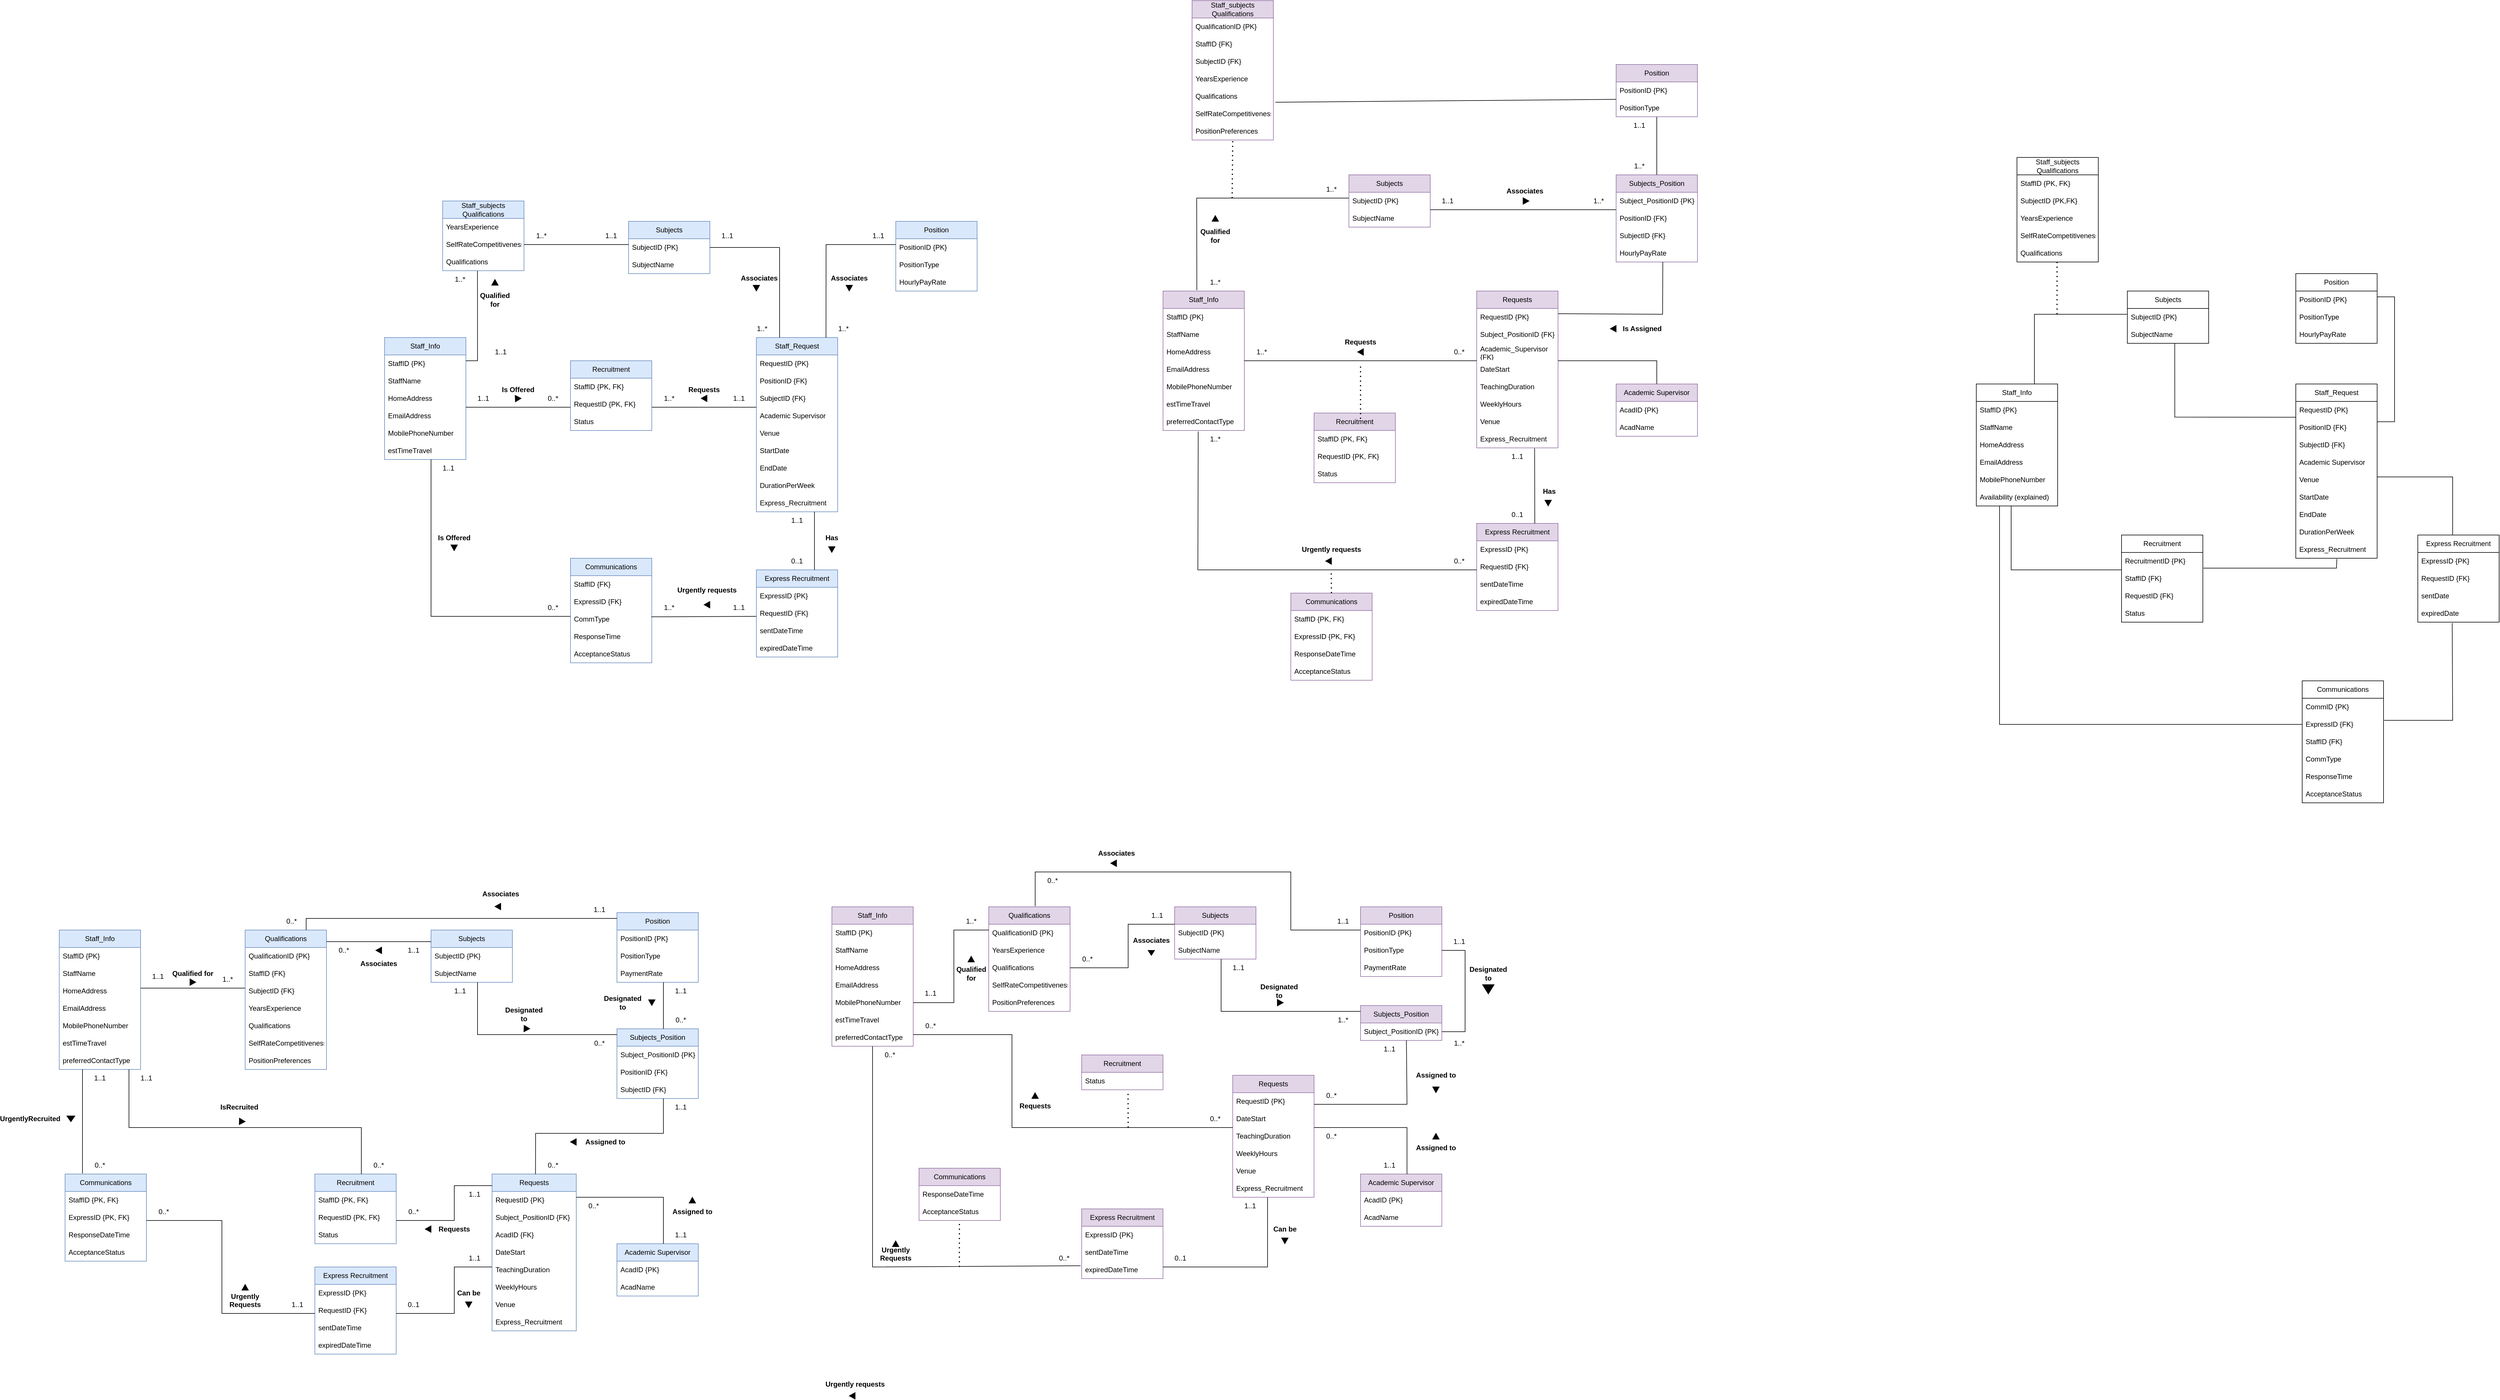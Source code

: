 <mxfile version="22.0.8" type="device">
  <diagram name="Page-1" id="60SgyV_AOSlp5V3RTP25">
    <mxGraphModel dx="6185" dy="1971" grid="1" gridSize="10" guides="1" tooltips="1" connect="1" arrows="1" fold="1" page="1" pageScale="1" pageWidth="850" pageHeight="1100" math="0" shadow="0">
      <root>
        <mxCell id="0" />
        <mxCell id="1" parent="0" />
        <mxCell id="95YDN_He_4LbqwHWjYOd-1" value="Staff_Info" style="swimlane;fontStyle=0;childLayout=stackLayout;horizontal=1;startSize=30;horizontalStack=0;resizeParent=1;resizeParentMax=0;resizeLast=0;collapsible=1;marginBottom=0;whiteSpace=wrap;html=1;" parent="1" vertex="1">
          <mxGeometry x="-140" y="160" width="140" height="210" as="geometry" />
        </mxCell>
        <mxCell id="95YDN_He_4LbqwHWjYOd-2" value="StaffID {PK}" style="text;strokeColor=none;fillColor=none;align=left;verticalAlign=middle;spacingLeft=4;spacingRight=4;overflow=hidden;points=[[0,0.5],[1,0.5]];portConstraint=eastwest;rotatable=0;whiteSpace=wrap;html=1;" parent="95YDN_He_4LbqwHWjYOd-1" vertex="1">
          <mxGeometry y="30" width="140" height="30" as="geometry" />
        </mxCell>
        <mxCell id="95YDN_He_4LbqwHWjYOd-3" value="StaffName" style="text;strokeColor=none;fillColor=none;align=left;verticalAlign=middle;spacingLeft=4;spacingRight=4;overflow=hidden;points=[[0,0.5],[1,0.5]];portConstraint=eastwest;rotatable=0;whiteSpace=wrap;html=1;" parent="95YDN_He_4LbqwHWjYOd-1" vertex="1">
          <mxGeometry y="60" width="140" height="30" as="geometry" />
        </mxCell>
        <mxCell id="95YDN_He_4LbqwHWjYOd-4" value="HomeAddress" style="text;strokeColor=none;fillColor=none;align=left;verticalAlign=middle;spacingLeft=4;spacingRight=4;overflow=hidden;points=[[0,0.5],[1,0.5]];portConstraint=eastwest;rotatable=0;whiteSpace=wrap;html=1;" parent="95YDN_He_4LbqwHWjYOd-1" vertex="1">
          <mxGeometry y="90" width="140" height="30" as="geometry" />
        </mxCell>
        <mxCell id="95YDN_He_4LbqwHWjYOd-5" value="EmailAddress" style="text;strokeColor=none;fillColor=none;align=left;verticalAlign=middle;spacingLeft=4;spacingRight=4;overflow=hidden;points=[[0,0.5],[1,0.5]];portConstraint=eastwest;rotatable=0;whiteSpace=wrap;html=1;" parent="95YDN_He_4LbqwHWjYOd-1" vertex="1">
          <mxGeometry y="120" width="140" height="30" as="geometry" />
        </mxCell>
        <mxCell id="95YDN_He_4LbqwHWjYOd-6" value="MobilePhoneNumber" style="text;strokeColor=none;fillColor=none;align=left;verticalAlign=middle;spacingLeft=4;spacingRight=4;overflow=hidden;points=[[0,0.5],[1,0.5]];portConstraint=eastwest;rotatable=0;whiteSpace=wrap;html=1;" parent="95YDN_He_4LbqwHWjYOd-1" vertex="1">
          <mxGeometry y="150" width="140" height="30" as="geometry" />
        </mxCell>
        <mxCell id="B8OTZHG8Pvcma3Nkbsvs-9" value="Availability (explained)" style="text;strokeColor=none;fillColor=none;align=left;verticalAlign=middle;spacingLeft=4;spacingRight=4;overflow=hidden;points=[[0,0.5],[1,0.5]];portConstraint=eastwest;rotatable=0;whiteSpace=wrap;html=1;" parent="95YDN_He_4LbqwHWjYOd-1" vertex="1">
          <mxGeometry y="180" width="140" height="30" as="geometry" />
        </mxCell>
        <mxCell id="95YDN_He_4LbqwHWjYOd-14" value="Position" style="swimlane;fontStyle=0;childLayout=stackLayout;horizontal=1;startSize=30;horizontalStack=0;resizeParent=1;resizeParentMax=0;resizeLast=0;collapsible=1;marginBottom=0;whiteSpace=wrap;html=1;" parent="1" vertex="1">
          <mxGeometry x="410" y="-30" width="140" height="120" as="geometry" />
        </mxCell>
        <mxCell id="95YDN_He_4LbqwHWjYOd-15" value="PositionID {PK}" style="text;strokeColor=none;fillColor=none;align=left;verticalAlign=middle;spacingLeft=4;spacingRight=4;overflow=hidden;points=[[0,0.5],[1,0.5]];portConstraint=eastwest;rotatable=0;whiteSpace=wrap;html=1;" parent="95YDN_He_4LbqwHWjYOd-14" vertex="1">
          <mxGeometry y="30" width="140" height="30" as="geometry" />
        </mxCell>
        <mxCell id="95YDN_He_4LbqwHWjYOd-16" value="PositionType" style="text;strokeColor=none;fillColor=none;align=left;verticalAlign=middle;spacingLeft=4;spacingRight=4;overflow=hidden;points=[[0,0.5],[1,0.5]];portConstraint=eastwest;rotatable=0;whiteSpace=wrap;html=1;" parent="95YDN_He_4LbqwHWjYOd-14" vertex="1">
          <mxGeometry y="60" width="140" height="30" as="geometry" />
        </mxCell>
        <mxCell id="95YDN_He_4LbqwHWjYOd-17" value="HourlyPayRate" style="text;strokeColor=none;fillColor=none;align=left;verticalAlign=middle;spacingLeft=4;spacingRight=4;overflow=hidden;points=[[0,0.5],[1,0.5]];portConstraint=eastwest;rotatable=0;whiteSpace=wrap;html=1;" parent="95YDN_He_4LbqwHWjYOd-14" vertex="1">
          <mxGeometry y="90" width="140" height="30" as="geometry" />
        </mxCell>
        <mxCell id="95YDN_He_4LbqwHWjYOd-18" value="Staff_Request" style="swimlane;fontStyle=0;childLayout=stackLayout;horizontal=1;startSize=30;horizontalStack=0;resizeParent=1;resizeParentMax=0;resizeLast=0;collapsible=1;marginBottom=0;whiteSpace=wrap;html=1;" parent="1" vertex="1">
          <mxGeometry x="410" y="160" width="140" height="300" as="geometry" />
        </mxCell>
        <mxCell id="B8OTZHG8Pvcma3Nkbsvs-29" value="RequestID {PK}" style="text;strokeColor=none;fillColor=none;align=left;verticalAlign=middle;spacingLeft=4;spacingRight=4;overflow=hidden;points=[[0,0.5],[1,0.5]];portConstraint=eastwest;rotatable=0;whiteSpace=wrap;html=1;" parent="95YDN_He_4LbqwHWjYOd-18" vertex="1">
          <mxGeometry y="30" width="140" height="30" as="geometry" />
        </mxCell>
        <mxCell id="95YDN_He_4LbqwHWjYOd-20" value="PositionID {FK}" style="text;strokeColor=none;fillColor=none;align=left;verticalAlign=middle;spacingLeft=4;spacingRight=4;overflow=hidden;points=[[0,0.5],[1,0.5]];portConstraint=eastwest;rotatable=0;whiteSpace=wrap;html=1;" parent="95YDN_He_4LbqwHWjYOd-18" vertex="1">
          <mxGeometry y="60" width="140" height="30" as="geometry" />
        </mxCell>
        <mxCell id="95YDN_He_4LbqwHWjYOd-27" value="SubjectID {FK}" style="text;strokeColor=none;fillColor=none;align=left;verticalAlign=middle;spacingLeft=4;spacingRight=4;overflow=hidden;points=[[0,0.5],[1,0.5]];portConstraint=eastwest;rotatable=0;whiteSpace=wrap;html=1;" parent="95YDN_He_4LbqwHWjYOd-18" vertex="1">
          <mxGeometry y="90" width="140" height="30" as="geometry" />
        </mxCell>
        <mxCell id="B8OTZHG8Pvcma3Nkbsvs-15" value="Academic Supervisor" style="text;strokeColor=none;fillColor=none;align=left;verticalAlign=middle;spacingLeft=4;spacingRight=4;overflow=hidden;points=[[0,0.5],[1,0.5]];portConstraint=eastwest;rotatable=0;whiteSpace=wrap;html=1;" parent="95YDN_He_4LbqwHWjYOd-18" vertex="1">
          <mxGeometry y="120" width="140" height="30" as="geometry" />
        </mxCell>
        <mxCell id="B8OTZHG8Pvcma3Nkbsvs-16" value="Venue" style="text;strokeColor=none;fillColor=none;align=left;verticalAlign=middle;spacingLeft=4;spacingRight=4;overflow=hidden;points=[[0,0.5],[1,0.5]];portConstraint=eastwest;rotatable=0;whiteSpace=wrap;html=1;" parent="95YDN_He_4LbqwHWjYOd-18" vertex="1">
          <mxGeometry y="150" width="140" height="30" as="geometry" />
        </mxCell>
        <mxCell id="ecRpgacv2wzvQHXJn-4h-44" value="StartDate" style="text;strokeColor=none;fillColor=none;align=left;verticalAlign=middle;spacingLeft=4;spacingRight=4;overflow=hidden;points=[[0,0.5],[1,0.5]];portConstraint=eastwest;rotatable=0;whiteSpace=wrap;html=1;" parent="95YDN_He_4LbqwHWjYOd-18" vertex="1">
          <mxGeometry y="180" width="140" height="30" as="geometry" />
        </mxCell>
        <mxCell id="ecRpgacv2wzvQHXJn-4h-45" value="EndDate" style="text;strokeColor=none;fillColor=none;align=left;verticalAlign=middle;spacingLeft=4;spacingRight=4;overflow=hidden;points=[[0,0.5],[1,0.5]];portConstraint=eastwest;rotatable=0;whiteSpace=wrap;html=1;" parent="95YDN_He_4LbqwHWjYOd-18" vertex="1">
          <mxGeometry y="210" width="140" height="30" as="geometry" />
        </mxCell>
        <mxCell id="ecRpgacv2wzvQHXJn-4h-46" value="DurationPerWeek" style="text;strokeColor=none;fillColor=none;align=left;verticalAlign=middle;spacingLeft=4;spacingRight=4;overflow=hidden;points=[[0,0.5],[1,0.5]];portConstraint=eastwest;rotatable=0;whiteSpace=wrap;html=1;" parent="95YDN_He_4LbqwHWjYOd-18" vertex="1">
          <mxGeometry y="240" width="140" height="30" as="geometry" />
        </mxCell>
        <mxCell id="ecRpgacv2wzvQHXJn-4h-32" value="Express_Recruitment" style="text;strokeColor=none;fillColor=none;align=left;verticalAlign=middle;spacingLeft=4;spacingRight=4;overflow=hidden;points=[[0,0.5],[1,0.5]];portConstraint=eastwest;rotatable=0;whiteSpace=wrap;html=1;" parent="95YDN_He_4LbqwHWjYOd-18" vertex="1">
          <mxGeometry y="270" width="140" height="30" as="geometry" />
        </mxCell>
        <mxCell id="95YDN_He_4LbqwHWjYOd-40" value="Staff_subjects Qualifications" style="swimlane;fontStyle=0;childLayout=stackLayout;horizontal=1;startSize=30;horizontalStack=0;resizeParent=1;resizeParentMax=0;resizeLast=0;collapsible=1;marginBottom=0;whiteSpace=wrap;html=1;" parent="1" vertex="1">
          <mxGeometry x="-70" y="-230" width="140" height="180" as="geometry" />
        </mxCell>
        <mxCell id="95YDN_He_4LbqwHWjYOd-41" value="StaffID {PK, FK}" style="text;strokeColor=none;fillColor=none;align=left;verticalAlign=middle;spacingLeft=4;spacingRight=4;overflow=hidden;points=[[0,0.5],[1,0.5]];portConstraint=eastwest;rotatable=0;whiteSpace=wrap;html=1;" parent="95YDN_He_4LbqwHWjYOd-40" vertex="1">
          <mxGeometry y="30" width="140" height="30" as="geometry" />
        </mxCell>
        <mxCell id="95YDN_He_4LbqwHWjYOd-42" value="SubjectID {PK,FK}" style="text;strokeColor=none;fillColor=none;align=left;verticalAlign=middle;spacingLeft=4;spacingRight=4;overflow=hidden;points=[[0,0.5],[1,0.5]];portConstraint=eastwest;rotatable=0;whiteSpace=wrap;html=1;" parent="95YDN_He_4LbqwHWjYOd-40" vertex="1">
          <mxGeometry y="60" width="140" height="30" as="geometry" />
        </mxCell>
        <mxCell id="95YDN_He_4LbqwHWjYOd-43" value="YearsExperience" style="text;strokeColor=none;fillColor=none;align=left;verticalAlign=middle;spacingLeft=4;spacingRight=4;overflow=hidden;points=[[0,0.5],[1,0.5]];portConstraint=eastwest;rotatable=0;whiteSpace=wrap;html=1;" parent="95YDN_He_4LbqwHWjYOd-40" vertex="1">
          <mxGeometry y="90" width="140" height="30" as="geometry" />
        </mxCell>
        <mxCell id="95YDN_He_4LbqwHWjYOd-44" value="SelfRateCompetitiveness" style="text;strokeColor=none;fillColor=none;align=left;verticalAlign=middle;spacingLeft=4;spacingRight=4;overflow=hidden;points=[[0,0.5],[1,0.5]];portConstraint=eastwest;rotatable=0;whiteSpace=wrap;html=1;" parent="95YDN_He_4LbqwHWjYOd-40" vertex="1">
          <mxGeometry y="120" width="140" height="30" as="geometry" />
        </mxCell>
        <mxCell id="95YDN_He_4LbqwHWjYOd-45" value="Qualifications" style="text;strokeColor=none;fillColor=none;align=left;verticalAlign=middle;spacingLeft=4;spacingRight=4;overflow=hidden;points=[[0,0.5],[1,0.5]];portConstraint=eastwest;rotatable=0;whiteSpace=wrap;html=1;" parent="95YDN_He_4LbqwHWjYOd-40" vertex="1">
          <mxGeometry y="150" width="140" height="30" as="geometry" />
        </mxCell>
        <mxCell id="95YDN_He_4LbqwHWjYOd-46" value="Subjects" style="swimlane;fontStyle=0;childLayout=stackLayout;horizontal=1;startSize=30;horizontalStack=0;resizeParent=1;resizeParentMax=0;resizeLast=0;collapsible=1;marginBottom=0;whiteSpace=wrap;html=1;" parent="1" vertex="1">
          <mxGeometry x="120" width="140" height="90" as="geometry" />
        </mxCell>
        <mxCell id="95YDN_He_4LbqwHWjYOd-47" value="SubjectID {PK}" style="text;strokeColor=none;fillColor=none;align=left;verticalAlign=middle;spacingLeft=4;spacingRight=4;overflow=hidden;points=[[0,0.5],[1,0.5]];portConstraint=eastwest;rotatable=0;whiteSpace=wrap;html=1;" parent="95YDN_He_4LbqwHWjYOd-46" vertex="1">
          <mxGeometry y="30" width="140" height="30" as="geometry" />
        </mxCell>
        <mxCell id="95YDN_He_4LbqwHWjYOd-48" value="SubjectName" style="text;strokeColor=none;fillColor=none;align=left;verticalAlign=middle;spacingLeft=4;spacingRight=4;overflow=hidden;points=[[0,0.5],[1,0.5]];portConstraint=eastwest;rotatable=0;whiteSpace=wrap;html=1;" parent="95YDN_He_4LbqwHWjYOd-46" vertex="1">
          <mxGeometry y="60" width="140" height="30" as="geometry" />
        </mxCell>
        <mxCell id="ecRpgacv2wzvQHXJn-4h-37" value="Recruitment" style="swimlane;fontStyle=0;childLayout=stackLayout;horizontal=1;startSize=30;horizontalStack=0;resizeParent=1;resizeParentMax=0;resizeLast=0;collapsible=1;marginBottom=0;whiteSpace=wrap;html=1;" parent="1" vertex="1">
          <mxGeometry x="110" y="420" width="140" height="150" as="geometry" />
        </mxCell>
        <mxCell id="ecRpgacv2wzvQHXJn-4h-38" value="RecruitmentID {PK}" style="text;strokeColor=none;fillColor=none;align=left;verticalAlign=middle;spacingLeft=4;spacingRight=4;overflow=hidden;points=[[0,0.5],[1,0.5]];portConstraint=eastwest;rotatable=0;whiteSpace=wrap;html=1;" parent="ecRpgacv2wzvQHXJn-4h-37" vertex="1">
          <mxGeometry y="30" width="140" height="30" as="geometry" />
        </mxCell>
        <mxCell id="ecRpgacv2wzvQHXJn-4h-39" value="StaffID {FK}" style="text;strokeColor=none;fillColor=none;align=left;verticalAlign=middle;spacingLeft=4;spacingRight=4;overflow=hidden;points=[[0,0.5],[1,0.5]];portConstraint=eastwest;rotatable=0;whiteSpace=wrap;html=1;" parent="ecRpgacv2wzvQHXJn-4h-37" vertex="1">
          <mxGeometry y="60" width="140" height="30" as="geometry" />
        </mxCell>
        <mxCell id="B8OTZHG8Pvcma3Nkbsvs-14" value="RequestID {FK}" style="text;strokeColor=none;fillColor=none;align=left;verticalAlign=middle;spacingLeft=4;spacingRight=4;overflow=hidden;points=[[0,0.5],[1,0.5]];portConstraint=eastwest;rotatable=0;whiteSpace=wrap;html=1;" parent="ecRpgacv2wzvQHXJn-4h-37" vertex="1">
          <mxGeometry y="90" width="140" height="30" as="geometry" />
        </mxCell>
        <mxCell id="ecRpgacv2wzvQHXJn-4h-40" value="Status" style="text;strokeColor=none;fillColor=none;align=left;verticalAlign=middle;spacingLeft=4;spacingRight=4;overflow=hidden;points=[[0,0.5],[1,0.5]];portConstraint=eastwest;rotatable=0;whiteSpace=wrap;html=1;" parent="ecRpgacv2wzvQHXJn-4h-37" vertex="1">
          <mxGeometry y="120" width="140" height="30" as="geometry" />
        </mxCell>
        <mxCell id="ecRpgacv2wzvQHXJn-4h-49" value="Express Recruitment" style="swimlane;fontStyle=0;childLayout=stackLayout;horizontal=1;startSize=30;horizontalStack=0;resizeParent=1;resizeParentMax=0;resizeLast=0;collapsible=1;marginBottom=0;whiteSpace=wrap;html=1;" parent="1" vertex="1">
          <mxGeometry x="620" y="420" width="140" height="150" as="geometry" />
        </mxCell>
        <mxCell id="ecRpgacv2wzvQHXJn-4h-53" value="ExpressID {PK}" style="text;strokeColor=none;fillColor=none;align=left;verticalAlign=middle;spacingLeft=4;spacingRight=4;overflow=hidden;points=[[0,0.5],[1,0.5]];portConstraint=eastwest;rotatable=0;whiteSpace=wrap;html=1;" parent="ecRpgacv2wzvQHXJn-4h-49" vertex="1">
          <mxGeometry y="30" width="140" height="30" as="geometry" />
        </mxCell>
        <mxCell id="B8OTZHG8Pvcma3Nkbsvs-30" value="RequestID {FK}" style="text;strokeColor=none;fillColor=none;align=left;verticalAlign=middle;spacingLeft=4;spacingRight=4;overflow=hidden;points=[[0,0.5],[1,0.5]];portConstraint=eastwest;rotatable=0;whiteSpace=wrap;html=1;" parent="ecRpgacv2wzvQHXJn-4h-49" vertex="1">
          <mxGeometry y="60" width="140" height="30" as="geometry" />
        </mxCell>
        <mxCell id="B8OTZHG8Pvcma3Nkbsvs-39" value="sentDate" style="text;strokeColor=none;fillColor=none;align=left;verticalAlign=middle;spacingLeft=4;spacingRight=4;overflow=hidden;points=[[0,0.5],[1,0.5]];portConstraint=eastwest;rotatable=0;whiteSpace=wrap;html=1;" parent="ecRpgacv2wzvQHXJn-4h-49" vertex="1">
          <mxGeometry y="90" width="140" height="30" as="geometry" />
        </mxCell>
        <mxCell id="ecRpgacv2wzvQHXJn-4h-55" value="expiredDate" style="text;strokeColor=none;fillColor=none;align=left;verticalAlign=middle;spacingLeft=4;spacingRight=4;overflow=hidden;points=[[0,0.5],[1,0.5]];portConstraint=eastwest;rotatable=0;whiteSpace=wrap;html=1;" parent="ecRpgacv2wzvQHXJn-4h-49" vertex="1">
          <mxGeometry y="120" width="140" height="30" as="geometry" />
        </mxCell>
        <mxCell id="ecRpgacv2wzvQHXJn-4h-60" value="" style="endArrow=none;html=1;rounded=0;entryX=1;entryY=0.5;entryDx=0;entryDy=0;" parent="1" edge="1">
          <mxGeometry width="50" height="50" relative="1" as="geometry">
            <mxPoint x="550" y="10" as="sourcePoint" />
            <mxPoint x="550" y="225" as="targetPoint" />
            <Array as="points">
              <mxPoint x="580" y="10" />
              <mxPoint x="580" y="225" />
            </Array>
          </mxGeometry>
        </mxCell>
        <mxCell id="ecRpgacv2wzvQHXJn-4h-67" value="" style="endArrow=none;html=1;rounded=0;exitX=-0.012;exitY=0.072;exitDx=0;exitDy=0;exitPerimeter=0;entryX=0.583;entryY=0.995;entryDx=0;entryDy=0;entryPerimeter=0;" parent="1" target="95YDN_He_4LbqwHWjYOd-48" edge="1">
          <mxGeometry width="50" height="50" relative="1" as="geometry">
            <mxPoint x="410.0" y="217.28" as="sourcePoint" />
            <mxPoint x="202" y="100" as="targetPoint" />
            <Array as="points">
              <mxPoint x="201.68" y="217" />
            </Array>
          </mxGeometry>
        </mxCell>
        <mxCell id="ecRpgacv2wzvQHXJn-4h-68" value="" style="endArrow=none;dashed=1;html=1;dashPattern=1 3;strokeWidth=2;rounded=0;" parent="1" edge="1">
          <mxGeometry width="50" height="50" relative="1" as="geometry">
            <mxPoint x="-1" y="40" as="sourcePoint" />
            <mxPoint x="-1" y="-50" as="targetPoint" />
          </mxGeometry>
        </mxCell>
        <mxCell id="ecRpgacv2wzvQHXJn-4h-69" value="" style="endArrow=none;html=1;rounded=0;" parent="1" edge="1">
          <mxGeometry width="50" height="50" relative="1" as="geometry">
            <mxPoint x="-40" y="160" as="sourcePoint" />
            <mxPoint x="120" y="40" as="targetPoint" />
            <Array as="points">
              <mxPoint x="-40" y="40" />
            </Array>
          </mxGeometry>
        </mxCell>
        <mxCell id="B8OTZHG8Pvcma3Nkbsvs-12" value="" style="endArrow=none;html=1;rounded=0;" parent="1" edge="1">
          <mxGeometry width="50" height="50" relative="1" as="geometry">
            <mxPoint x="110" y="480" as="sourcePoint" />
            <mxPoint x="-80" y="370" as="targetPoint" />
            <Array as="points">
              <mxPoint x="-80" y="480" />
            </Array>
          </mxGeometry>
        </mxCell>
        <mxCell id="B8OTZHG8Pvcma3Nkbsvs-13" value="" style="endArrow=none;html=1;rounded=0;entryX=0.505;entryY=1.037;entryDx=0;entryDy=0;entryPerimeter=0;" parent="1" target="ecRpgacv2wzvQHXJn-4h-32" edge="1">
          <mxGeometry width="50" height="50" relative="1" as="geometry">
            <mxPoint x="251" y="477" as="sourcePoint" />
            <mxPoint x="480" y="460" as="targetPoint" />
            <Array as="points">
              <mxPoint x="480" y="477" />
            </Array>
          </mxGeometry>
        </mxCell>
        <mxCell id="B8OTZHG8Pvcma3Nkbsvs-28" value="" style="endArrow=none;html=1;rounded=0;" parent="1" edge="1">
          <mxGeometry width="50" height="50" relative="1" as="geometry">
            <mxPoint x="550" y="320" as="sourcePoint" />
            <mxPoint x="680" y="420" as="targetPoint" />
            <Array as="points">
              <mxPoint x="680" y="320" />
            </Array>
          </mxGeometry>
        </mxCell>
        <mxCell id="B8OTZHG8Pvcma3Nkbsvs-31" value="" style="endArrow=none;html=1;rounded=0;entryX=0.423;entryY=1.082;entryDx=0;entryDy=0;entryPerimeter=0;" parent="1" edge="1">
          <mxGeometry width="50" height="50" relative="1" as="geometry">
            <mxPoint x="562" y="739" as="sourcePoint" />
            <mxPoint x="679.22" y="571.46" as="targetPoint" />
            <Array as="points">
              <mxPoint x="680" y="739" />
            </Array>
          </mxGeometry>
        </mxCell>
        <mxCell id="B8OTZHG8Pvcma3Nkbsvs-33" value="Communications" style="swimlane;fontStyle=0;childLayout=stackLayout;horizontal=1;startSize=30;horizontalStack=0;resizeParent=1;resizeParentMax=0;resizeLast=0;collapsible=1;marginBottom=0;whiteSpace=wrap;html=1;" parent="1" vertex="1">
          <mxGeometry x="421" y="671" width="140" height="210" as="geometry" />
        </mxCell>
        <mxCell id="B8OTZHG8Pvcma3Nkbsvs-34" value="CommID {PK}" style="text;strokeColor=none;fillColor=none;align=left;verticalAlign=middle;spacingLeft=4;spacingRight=4;overflow=hidden;points=[[0,0.5],[1,0.5]];portConstraint=eastwest;rotatable=0;whiteSpace=wrap;html=1;" parent="B8OTZHG8Pvcma3Nkbsvs-33" vertex="1">
          <mxGeometry y="30" width="140" height="30" as="geometry" />
        </mxCell>
        <mxCell id="B8OTZHG8Pvcma3Nkbsvs-35" value="ExpressID {FK}" style="text;strokeColor=none;fillColor=none;align=left;verticalAlign=middle;spacingLeft=4;spacingRight=4;overflow=hidden;points=[[0,0.5],[1,0.5]];portConstraint=eastwest;rotatable=0;whiteSpace=wrap;html=1;" parent="B8OTZHG8Pvcma3Nkbsvs-33" vertex="1">
          <mxGeometry y="60" width="140" height="30" as="geometry" />
        </mxCell>
        <mxCell id="B8OTZHG8Pvcma3Nkbsvs-36" value="StaffID {FK}" style="text;strokeColor=none;fillColor=none;align=left;verticalAlign=middle;spacingLeft=4;spacingRight=4;overflow=hidden;points=[[0,0.5],[1,0.5]];portConstraint=eastwest;rotatable=0;whiteSpace=wrap;html=1;" parent="B8OTZHG8Pvcma3Nkbsvs-33" vertex="1">
          <mxGeometry y="90" width="140" height="30" as="geometry" />
        </mxCell>
        <mxCell id="B8OTZHG8Pvcma3Nkbsvs-37" value="CommType" style="text;strokeColor=none;fillColor=none;align=left;verticalAlign=middle;spacingLeft=4;spacingRight=4;overflow=hidden;points=[[0,0.5],[1,0.5]];portConstraint=eastwest;rotatable=0;whiteSpace=wrap;html=1;" parent="B8OTZHG8Pvcma3Nkbsvs-33" vertex="1">
          <mxGeometry y="120" width="140" height="30" as="geometry" />
        </mxCell>
        <mxCell id="B8OTZHG8Pvcma3Nkbsvs-42" value="ResponseTime" style="text;strokeColor=none;fillColor=none;align=left;verticalAlign=middle;spacingLeft=4;spacingRight=4;overflow=hidden;points=[[0,0.5],[1,0.5]];portConstraint=eastwest;rotatable=0;whiteSpace=wrap;html=1;" parent="B8OTZHG8Pvcma3Nkbsvs-33" vertex="1">
          <mxGeometry y="150" width="140" height="30" as="geometry" />
        </mxCell>
        <mxCell id="B8OTZHG8Pvcma3Nkbsvs-41" value="AcceptanceStatus" style="text;strokeColor=none;fillColor=none;align=left;verticalAlign=middle;spacingLeft=4;spacingRight=4;overflow=hidden;points=[[0,0.5],[1,0.5]];portConstraint=eastwest;rotatable=0;whiteSpace=wrap;html=1;" parent="B8OTZHG8Pvcma3Nkbsvs-33" vertex="1">
          <mxGeometry y="180" width="140" height="30" as="geometry" />
        </mxCell>
        <mxCell id="B8OTZHG8Pvcma3Nkbsvs-40" value="" style="endArrow=none;html=1;rounded=0;exitX=0;exitY=0.5;exitDx=0;exitDy=0;" parent="1" source="B8OTZHG8Pvcma3Nkbsvs-35" edge="1">
          <mxGeometry width="50" height="50" relative="1" as="geometry">
            <mxPoint x="-150" y="420" as="sourcePoint" />
            <mxPoint x="-100" y="370" as="targetPoint" />
            <Array as="points">
              <mxPoint x="-100" y="746" />
            </Array>
          </mxGeometry>
        </mxCell>
        <mxCell id="vww7vt43yHL6lgnezQAI-1" value="Staff_Info" style="swimlane;fontStyle=0;childLayout=stackLayout;horizontal=1;startSize=30;horizontalStack=0;resizeParent=1;resizeParentMax=0;resizeLast=0;collapsible=1;marginBottom=0;whiteSpace=wrap;html=1;fillColor=#e1d5e7;strokeColor=#9673a6;" parent="1" vertex="1">
          <mxGeometry x="-1540" width="140" height="240" as="geometry" />
        </mxCell>
        <mxCell id="vww7vt43yHL6lgnezQAI-2" value="StaffID {PK}" style="text;strokeColor=none;fillColor=none;align=left;verticalAlign=middle;spacingLeft=4;spacingRight=4;overflow=hidden;points=[[0,0.5],[1,0.5]];portConstraint=eastwest;rotatable=0;whiteSpace=wrap;html=1;" parent="vww7vt43yHL6lgnezQAI-1" vertex="1">
          <mxGeometry y="30" width="140" height="30" as="geometry" />
        </mxCell>
        <mxCell id="vww7vt43yHL6lgnezQAI-3" value="StaffName" style="text;strokeColor=none;fillColor=none;align=left;verticalAlign=middle;spacingLeft=4;spacingRight=4;overflow=hidden;points=[[0,0.5],[1,0.5]];portConstraint=eastwest;rotatable=0;whiteSpace=wrap;html=1;" parent="vww7vt43yHL6lgnezQAI-1" vertex="1">
          <mxGeometry y="60" width="140" height="30" as="geometry" />
        </mxCell>
        <mxCell id="vww7vt43yHL6lgnezQAI-4" value="HomeAddress" style="text;strokeColor=none;fillColor=none;align=left;verticalAlign=middle;spacingLeft=4;spacingRight=4;overflow=hidden;points=[[0,0.5],[1,0.5]];portConstraint=eastwest;rotatable=0;whiteSpace=wrap;html=1;" parent="vww7vt43yHL6lgnezQAI-1" vertex="1">
          <mxGeometry y="90" width="140" height="30" as="geometry" />
        </mxCell>
        <mxCell id="vww7vt43yHL6lgnezQAI-5" value="EmailAddress" style="text;strokeColor=none;fillColor=none;align=left;verticalAlign=middle;spacingLeft=4;spacingRight=4;overflow=hidden;points=[[0,0.5],[1,0.5]];portConstraint=eastwest;rotatable=0;whiteSpace=wrap;html=1;" parent="vww7vt43yHL6lgnezQAI-1" vertex="1">
          <mxGeometry y="120" width="140" height="30" as="geometry" />
        </mxCell>
        <mxCell id="vww7vt43yHL6lgnezQAI-6" value="MobilePhoneNumber" style="text;strokeColor=none;fillColor=none;align=left;verticalAlign=middle;spacingLeft=4;spacingRight=4;overflow=hidden;points=[[0,0.5],[1,0.5]];portConstraint=eastwest;rotatable=0;whiteSpace=wrap;html=1;" parent="vww7vt43yHL6lgnezQAI-1" vertex="1">
          <mxGeometry y="150" width="140" height="30" as="geometry" />
        </mxCell>
        <mxCell id="vww7vt43yHL6lgnezQAI-268" value="estTimeTravel" style="text;strokeColor=none;fillColor=none;align=left;verticalAlign=middle;spacingLeft=4;spacingRight=4;overflow=hidden;points=[[0,0.5],[1,0.5]];portConstraint=eastwest;rotatable=0;whiteSpace=wrap;html=1;" parent="vww7vt43yHL6lgnezQAI-1" vertex="1">
          <mxGeometry y="180" width="140" height="30" as="geometry" />
        </mxCell>
        <mxCell id="vww7vt43yHL6lgnezQAI-314" value="preferredContactType" style="text;strokeColor=none;fillColor=none;align=left;verticalAlign=middle;spacingLeft=4;spacingRight=4;overflow=hidden;points=[[0,0.5],[1,0.5]];portConstraint=eastwest;rotatable=0;whiteSpace=wrap;html=1;" parent="vww7vt43yHL6lgnezQAI-1" vertex="1">
          <mxGeometry y="210" width="140" height="30" as="geometry" />
        </mxCell>
        <mxCell id="vww7vt43yHL6lgnezQAI-8" value="Subjects_Position" style="swimlane;fontStyle=0;childLayout=stackLayout;horizontal=1;startSize=30;horizontalStack=0;resizeParent=1;resizeParentMax=0;resizeLast=0;collapsible=1;marginBottom=0;whiteSpace=wrap;html=1;fillColor=#e1d5e7;strokeColor=#9673a6;" parent="1" vertex="1">
          <mxGeometry x="-760" y="-200" width="140" height="150" as="geometry" />
        </mxCell>
        <mxCell id="vww7vt43yHL6lgnezQAI-9" value="Subject_PositionID {PK}" style="text;strokeColor=none;fillColor=none;align=left;verticalAlign=middle;spacingLeft=4;spacingRight=4;overflow=hidden;points=[[0,0.5],[1,0.5]];portConstraint=eastwest;rotatable=0;whiteSpace=wrap;html=1;" parent="vww7vt43yHL6lgnezQAI-8" vertex="1">
          <mxGeometry y="30" width="140" height="30" as="geometry" />
        </mxCell>
        <mxCell id="vww7vt43yHL6lgnezQAI-283" value="PositionID {FK}" style="text;strokeColor=none;fillColor=none;align=left;verticalAlign=middle;spacingLeft=4;spacingRight=4;overflow=hidden;points=[[0,0.5],[1,0.5]];portConstraint=eastwest;rotatable=0;whiteSpace=wrap;html=1;" parent="vww7vt43yHL6lgnezQAI-8" vertex="1">
          <mxGeometry y="60" width="140" height="30" as="geometry" />
        </mxCell>
        <mxCell id="vww7vt43yHL6lgnezQAI-260" value="SubjectID {FK}" style="text;strokeColor=none;fillColor=none;align=left;verticalAlign=middle;spacingLeft=4;spacingRight=4;overflow=hidden;points=[[0,0.5],[1,0.5]];portConstraint=eastwest;rotatable=0;whiteSpace=wrap;html=1;" parent="vww7vt43yHL6lgnezQAI-8" vertex="1">
          <mxGeometry y="90" width="140" height="30" as="geometry" />
        </mxCell>
        <mxCell id="vww7vt43yHL6lgnezQAI-11" value="HourlyPayRate" style="text;strokeColor=none;fillColor=none;align=left;verticalAlign=middle;spacingLeft=4;spacingRight=4;overflow=hidden;points=[[0,0.5],[1,0.5]];portConstraint=eastwest;rotatable=0;whiteSpace=wrap;html=1;" parent="vww7vt43yHL6lgnezQAI-8" vertex="1">
          <mxGeometry y="120" width="140" height="30" as="geometry" />
        </mxCell>
        <mxCell id="vww7vt43yHL6lgnezQAI-12" value="Requests" style="swimlane;fontStyle=0;childLayout=stackLayout;horizontal=1;startSize=30;horizontalStack=0;resizeParent=1;resizeParentMax=0;resizeLast=0;collapsible=1;marginBottom=0;whiteSpace=wrap;html=1;fillColor=#e1d5e7;strokeColor=#9673a6;" parent="1" vertex="1">
          <mxGeometry x="-1000" width="140" height="270" as="geometry" />
        </mxCell>
        <mxCell id="vww7vt43yHL6lgnezQAI-13" value="RequestID {PK}" style="text;align=left;verticalAlign=middle;spacingLeft=4;spacingRight=4;overflow=hidden;points=[[0,0.5],[1,0.5]];portConstraint=eastwest;rotatable=0;whiteSpace=wrap;html=1;" parent="vww7vt43yHL6lgnezQAI-12" vertex="1">
          <mxGeometry y="30" width="140" height="30" as="geometry" />
        </mxCell>
        <mxCell id="vww7vt43yHL6lgnezQAI-14" value="Subject_PositionID {FK}" style="text;strokeColor=none;fillColor=none;align=left;verticalAlign=middle;spacingLeft=4;spacingRight=4;overflow=hidden;points=[[0,0.5],[1,0.5]];portConstraint=eastwest;rotatable=0;whiteSpace=wrap;html=1;" parent="vww7vt43yHL6lgnezQAI-12" vertex="1">
          <mxGeometry y="60" width="140" height="30" as="geometry" />
        </mxCell>
        <mxCell id="vww7vt43yHL6lgnezQAI-16" value="Academic_Supervisor {FK}" style="text;strokeColor=none;fillColor=none;align=left;verticalAlign=middle;spacingLeft=4;spacingRight=4;overflow=hidden;points=[[0,0.5],[1,0.5]];portConstraint=eastwest;rotatable=0;whiteSpace=wrap;html=1;" parent="vww7vt43yHL6lgnezQAI-12" vertex="1">
          <mxGeometry y="90" width="140" height="30" as="geometry" />
        </mxCell>
        <mxCell id="vww7vt43yHL6lgnezQAI-18" value="DateStart" style="text;strokeColor=none;fillColor=none;align=left;verticalAlign=middle;spacingLeft=4;spacingRight=4;overflow=hidden;points=[[0,0.5],[1,0.5]];portConstraint=eastwest;rotatable=0;whiteSpace=wrap;html=1;" parent="vww7vt43yHL6lgnezQAI-12" vertex="1">
          <mxGeometry y="120" width="140" height="30" as="geometry" />
        </mxCell>
        <mxCell id="vww7vt43yHL6lgnezQAI-19" value="TeachingDuration" style="text;strokeColor=none;fillColor=none;align=left;verticalAlign=middle;spacingLeft=4;spacingRight=4;overflow=hidden;points=[[0,0.5],[1,0.5]];portConstraint=eastwest;rotatable=0;whiteSpace=wrap;html=1;" parent="vww7vt43yHL6lgnezQAI-12" vertex="1">
          <mxGeometry y="150" width="140" height="30" as="geometry" />
        </mxCell>
        <mxCell id="vww7vt43yHL6lgnezQAI-20" value="WeeklyHours" style="text;strokeColor=none;fillColor=none;align=left;verticalAlign=middle;spacingLeft=4;spacingRight=4;overflow=hidden;points=[[0,0.5],[1,0.5]];portConstraint=eastwest;rotatable=0;whiteSpace=wrap;html=1;" parent="vww7vt43yHL6lgnezQAI-12" vertex="1">
          <mxGeometry y="180" width="140" height="30" as="geometry" />
        </mxCell>
        <mxCell id="vww7vt43yHL6lgnezQAI-17" value="Venue" style="text;strokeColor=none;fillColor=none;align=left;verticalAlign=middle;spacingLeft=4;spacingRight=4;overflow=hidden;points=[[0,0.5],[1,0.5]];portConstraint=eastwest;rotatable=0;whiteSpace=wrap;html=1;" parent="vww7vt43yHL6lgnezQAI-12" vertex="1">
          <mxGeometry y="210" width="140" height="30" as="geometry" />
        </mxCell>
        <mxCell id="vww7vt43yHL6lgnezQAI-21" value="Express_Recruitment" style="text;strokeColor=none;fillColor=none;align=left;verticalAlign=middle;spacingLeft=4;spacingRight=4;overflow=hidden;points=[[0,0.5],[1,0.5]];portConstraint=eastwest;rotatable=0;whiteSpace=wrap;html=1;" parent="vww7vt43yHL6lgnezQAI-12" vertex="1">
          <mxGeometry y="240" width="140" height="30" as="geometry" />
        </mxCell>
        <mxCell id="vww7vt43yHL6lgnezQAI-22" value="Subjects" style="swimlane;fontStyle=0;childLayout=stackLayout;horizontal=1;startSize=30;horizontalStack=0;resizeParent=1;resizeParentMax=0;resizeLast=0;collapsible=1;marginBottom=0;whiteSpace=wrap;html=1;fillColor=#e1d5e7;strokeColor=#9673a6;" parent="1" vertex="1">
          <mxGeometry x="-1220" y="-200" width="140" height="90" as="geometry" />
        </mxCell>
        <mxCell id="vww7vt43yHL6lgnezQAI-23" value="SubjectID {PK}" style="text;strokeColor=none;fillColor=none;align=left;verticalAlign=middle;spacingLeft=4;spacingRight=4;overflow=hidden;points=[[0,0.5],[1,0.5]];portConstraint=eastwest;rotatable=0;whiteSpace=wrap;html=1;" parent="vww7vt43yHL6lgnezQAI-22" vertex="1">
          <mxGeometry y="30" width="140" height="30" as="geometry" />
        </mxCell>
        <mxCell id="vww7vt43yHL6lgnezQAI-24" value="SubjectName" style="text;strokeColor=none;fillColor=none;align=left;verticalAlign=middle;spacingLeft=4;spacingRight=4;overflow=hidden;points=[[0,0.5],[1,0.5]];portConstraint=eastwest;rotatable=0;whiteSpace=wrap;html=1;" parent="vww7vt43yHL6lgnezQAI-22" vertex="1">
          <mxGeometry y="60" width="140" height="30" as="geometry" />
        </mxCell>
        <mxCell id="vww7vt43yHL6lgnezQAI-25" value="Express Recruitment" style="swimlane;fontStyle=0;childLayout=stackLayout;horizontal=1;startSize=30;horizontalStack=0;resizeParent=1;resizeParentMax=0;resizeLast=0;collapsible=1;marginBottom=0;whiteSpace=wrap;html=1;fillColor=#e1d5e7;strokeColor=#9673a6;" parent="1" vertex="1">
          <mxGeometry x="-1000" y="400" width="140" height="150" as="geometry" />
        </mxCell>
        <mxCell id="vww7vt43yHL6lgnezQAI-26" value="ExpressID {PK}" style="text;strokeColor=none;fillColor=none;align=left;verticalAlign=middle;spacingLeft=4;spacingRight=4;overflow=hidden;points=[[0,0.5],[1,0.5]];portConstraint=eastwest;rotatable=0;whiteSpace=wrap;html=1;" parent="vww7vt43yHL6lgnezQAI-25" vertex="1">
          <mxGeometry y="30" width="140" height="30" as="geometry" />
        </mxCell>
        <mxCell id="vww7vt43yHL6lgnezQAI-27" value="RequestID {FK}" style="text;strokeColor=none;fillColor=none;align=left;verticalAlign=middle;spacingLeft=4;spacingRight=4;overflow=hidden;points=[[0,0.5],[1,0.5]];portConstraint=eastwest;rotatable=0;whiteSpace=wrap;html=1;" parent="vww7vt43yHL6lgnezQAI-25" vertex="1">
          <mxGeometry y="60" width="140" height="30" as="geometry" />
        </mxCell>
        <mxCell id="vww7vt43yHL6lgnezQAI-28" value="sentDateTime" style="text;strokeColor=none;fillColor=none;align=left;verticalAlign=middle;spacingLeft=4;spacingRight=4;overflow=hidden;points=[[0,0.5],[1,0.5]];portConstraint=eastwest;rotatable=0;whiteSpace=wrap;html=1;" parent="vww7vt43yHL6lgnezQAI-25" vertex="1">
          <mxGeometry y="90" width="140" height="30" as="geometry" />
        </mxCell>
        <mxCell id="vww7vt43yHL6lgnezQAI-29" value="expiredDateTime" style="text;strokeColor=none;fillColor=none;align=left;verticalAlign=middle;spacingLeft=4;spacingRight=4;overflow=hidden;points=[[0,0.5],[1,0.5]];portConstraint=eastwest;rotatable=0;whiteSpace=wrap;html=1;" parent="vww7vt43yHL6lgnezQAI-25" vertex="1">
          <mxGeometry y="120" width="140" height="30" as="geometry" />
        </mxCell>
        <mxCell id="vww7vt43yHL6lgnezQAI-32" value="" style="endArrow=none;html=1;rounded=0;exitX=0.416;exitY=-0.006;exitDx=0;exitDy=0;exitPerimeter=0;" parent="1" source="vww7vt43yHL6lgnezQAI-1" edge="1">
          <mxGeometry width="50" height="50" relative="1" as="geometry">
            <mxPoint x="-1270" y="-110" as="sourcePoint" />
            <mxPoint x="-1220" y="-160" as="targetPoint" />
            <Array as="points">
              <mxPoint x="-1482" y="-160" />
            </Array>
          </mxGeometry>
        </mxCell>
        <mxCell id="vww7vt43yHL6lgnezQAI-33" value="" style="endArrow=none;html=1;rounded=0;entryX=0.712;entryY=1.03;entryDx=0;entryDy=0;entryPerimeter=0;" parent="1" target="vww7vt43yHL6lgnezQAI-21" edge="1">
          <mxGeometry width="50" height="50" relative="1" as="geometry">
            <mxPoint x="-900" y="400" as="sourcePoint" />
            <mxPoint x="-900" y="300" as="targetPoint" />
          </mxGeometry>
        </mxCell>
        <mxCell id="vww7vt43yHL6lgnezQAI-34" value="" style="endArrow=none;html=1;rounded=0;exitX=0.433;exitY=1.057;exitDx=0;exitDy=0;exitPerimeter=0;" parent="1" source="vww7vt43yHL6lgnezQAI-314" edge="1">
          <mxGeometry width="50" height="50" relative="1" as="geometry">
            <mxPoint x="-1480" y="260" as="sourcePoint" />
            <mxPoint x="-1000" y="480" as="targetPoint" />
            <Array as="points">
              <mxPoint x="-1480" y="480" />
            </Array>
          </mxGeometry>
        </mxCell>
        <mxCell id="vww7vt43yHL6lgnezQAI-35" value="" style="endArrow=none;html=1;rounded=0;exitX=1;exitY=0;exitDx=0;exitDy=0;exitPerimeter=0;" parent="1" source="vww7vt43yHL6lgnezQAI-5" edge="1">
          <mxGeometry width="50" height="50" relative="1" as="geometry">
            <mxPoint x="-1050" y="170" as="sourcePoint" />
            <mxPoint x="-1000" y="120" as="targetPoint" />
          </mxGeometry>
        </mxCell>
        <mxCell id="vww7vt43yHL6lgnezQAI-36" value="Staff_subjects Qualifications" style="swimlane;fontStyle=0;childLayout=stackLayout;horizontal=1;startSize=30;horizontalStack=0;resizeParent=1;resizeParentMax=0;resizeLast=0;collapsible=1;marginBottom=0;whiteSpace=wrap;html=1;fillColor=#e1d5e7;strokeColor=#9673a6;" parent="1" vertex="1">
          <mxGeometry x="-1490" y="-500" width="140" height="240" as="geometry" />
        </mxCell>
        <mxCell id="L3gRwLuE4_txspqH3eWD-1" value="QualificationID {PK}" style="text;strokeColor=none;fillColor=none;align=left;verticalAlign=middle;spacingLeft=4;spacingRight=4;overflow=hidden;points=[[0,0.5],[1,0.5]];portConstraint=eastwest;rotatable=0;whiteSpace=wrap;html=1;" parent="vww7vt43yHL6lgnezQAI-36" vertex="1">
          <mxGeometry y="30" width="140" height="30" as="geometry" />
        </mxCell>
        <mxCell id="vww7vt43yHL6lgnezQAI-274" value="StaffID {FK}" style="text;strokeColor=none;fillColor=none;align=left;verticalAlign=middle;spacingLeft=4;spacingRight=4;overflow=hidden;points=[[0,0.5],[1,0.5]];portConstraint=eastwest;rotatable=0;whiteSpace=wrap;html=1;" parent="vww7vt43yHL6lgnezQAI-36" vertex="1">
          <mxGeometry y="60" width="140" height="30" as="geometry" />
        </mxCell>
        <mxCell id="vww7vt43yHL6lgnezQAI-275" value="SubjectID {FK}" style="text;strokeColor=none;fillColor=none;align=left;verticalAlign=middle;spacingLeft=4;spacingRight=4;overflow=hidden;points=[[0,0.5],[1,0.5]];portConstraint=eastwest;rotatable=0;whiteSpace=wrap;html=1;" parent="vww7vt43yHL6lgnezQAI-36" vertex="1">
          <mxGeometry y="90" width="140" height="30" as="geometry" />
        </mxCell>
        <mxCell id="vww7vt43yHL6lgnezQAI-39" value="YearsExperience" style="text;strokeColor=none;fillColor=none;align=left;verticalAlign=middle;spacingLeft=4;spacingRight=4;overflow=hidden;points=[[0,0.5],[1,0.5]];portConstraint=eastwest;rotatable=0;whiteSpace=wrap;html=1;" parent="vww7vt43yHL6lgnezQAI-36" vertex="1">
          <mxGeometry y="120" width="140" height="30" as="geometry" />
        </mxCell>
        <mxCell id="vww7vt43yHL6lgnezQAI-41" value="Qualifications" style="text;strokeColor=none;fillColor=none;align=left;verticalAlign=middle;spacingLeft=4;spacingRight=4;overflow=hidden;points=[[0,0.5],[1,0.5]];portConstraint=eastwest;rotatable=0;whiteSpace=wrap;html=1;" parent="vww7vt43yHL6lgnezQAI-36" vertex="1">
          <mxGeometry y="150" width="140" height="30" as="geometry" />
        </mxCell>
        <mxCell id="vww7vt43yHL6lgnezQAI-40" value="SelfRateCompetitiveness" style="text;strokeColor=none;fillColor=none;align=left;verticalAlign=middle;spacingLeft=4;spacingRight=4;overflow=hidden;points=[[0,0.5],[1,0.5]];portConstraint=eastwest;rotatable=0;whiteSpace=wrap;html=1;" parent="vww7vt43yHL6lgnezQAI-36" vertex="1">
          <mxGeometry y="180" width="140" height="30" as="geometry" />
        </mxCell>
        <mxCell id="vww7vt43yHL6lgnezQAI-259" value="PositionPreferences" style="text;strokeColor=none;fillColor=none;align=left;verticalAlign=middle;spacingLeft=4;spacingRight=4;overflow=hidden;points=[[0,0.5],[1,0.5]];portConstraint=eastwest;rotatable=0;whiteSpace=wrap;html=1;" parent="vww7vt43yHL6lgnezQAI-36" vertex="1">
          <mxGeometry y="210" width="140" height="30" as="geometry" />
        </mxCell>
        <mxCell id="vww7vt43yHL6lgnezQAI-42" value="" style="endArrow=none;dashed=1;html=1;dashPattern=1 3;strokeWidth=2;rounded=0;entryX=0.5;entryY=1.032;entryDx=0;entryDy=0;entryPerimeter=0;" parent="1" target="vww7vt43yHL6lgnezQAI-259" edge="1">
          <mxGeometry width="50" height="50" relative="1" as="geometry">
            <mxPoint x="-1421" y="-160" as="sourcePoint" />
            <mxPoint x="-1422" y="-268" as="targetPoint" />
          </mxGeometry>
        </mxCell>
        <mxCell id="vww7vt43yHL6lgnezQAI-44" value="Recruitment" style="swimlane;fontStyle=0;childLayout=stackLayout;horizontal=1;startSize=30;horizontalStack=0;resizeParent=1;resizeParentMax=0;resizeLast=0;collapsible=1;marginBottom=0;whiteSpace=wrap;html=1;fillColor=#e1d5e7;strokeColor=#9673a6;" parent="1" vertex="1">
          <mxGeometry x="-1280" y="210" width="140" height="120" as="geometry" />
        </mxCell>
        <mxCell id="vww7vt43yHL6lgnezQAI-46" value="StaffID {PK, FK}" style="text;strokeColor=none;fillColor=none;align=left;verticalAlign=middle;spacingLeft=4;spacingRight=4;overflow=hidden;points=[[0,0.5],[1,0.5]];portConstraint=eastwest;rotatable=0;whiteSpace=wrap;html=1;" parent="vww7vt43yHL6lgnezQAI-44" vertex="1">
          <mxGeometry y="30" width="140" height="30" as="geometry" />
        </mxCell>
        <mxCell id="vww7vt43yHL6lgnezQAI-47" value="RequestID {PK, FK}" style="text;strokeColor=none;fillColor=none;align=left;verticalAlign=middle;spacingLeft=4;spacingRight=4;overflow=hidden;points=[[0,0.5],[1,0.5]];portConstraint=eastwest;rotatable=0;whiteSpace=wrap;html=1;" parent="vww7vt43yHL6lgnezQAI-44" vertex="1">
          <mxGeometry y="60" width="140" height="30" as="geometry" />
        </mxCell>
        <mxCell id="vww7vt43yHL6lgnezQAI-48" value="Status" style="text;strokeColor=none;fillColor=none;align=left;verticalAlign=middle;spacingLeft=4;spacingRight=4;overflow=hidden;points=[[0,0.5],[1,0.5]];portConstraint=eastwest;rotatable=0;whiteSpace=wrap;html=1;" parent="vww7vt43yHL6lgnezQAI-44" vertex="1">
          <mxGeometry y="90" width="140" height="30" as="geometry" />
        </mxCell>
        <mxCell id="vww7vt43yHL6lgnezQAI-49" value="1..*" style="text;html=1;strokeColor=none;fillColor=none;align=center;verticalAlign=middle;whiteSpace=wrap;rounded=0;" parent="1" vertex="1">
          <mxGeometry x="-1280" y="-190" width="60" height="30" as="geometry" />
        </mxCell>
        <mxCell id="vww7vt43yHL6lgnezQAI-50" value="1..*" style="text;html=1;strokeColor=none;fillColor=none;align=center;verticalAlign=middle;whiteSpace=wrap;rounded=0;" parent="1" vertex="1">
          <mxGeometry x="-1480" y="-30" width="60" height="30" as="geometry" />
        </mxCell>
        <mxCell id="vww7vt43yHL6lgnezQAI-51" value="1..*" style="text;html=1;strokeColor=none;fillColor=none;align=center;verticalAlign=middle;whiteSpace=wrap;rounded=0;" parent="1" vertex="1">
          <mxGeometry x="-1400" y="90" width="60" height="30" as="geometry" />
        </mxCell>
        <mxCell id="vww7vt43yHL6lgnezQAI-52" value="0..*" style="text;html=1;strokeColor=none;fillColor=none;align=center;verticalAlign=middle;whiteSpace=wrap;rounded=0;" parent="1" vertex="1">
          <mxGeometry x="-1060" y="90" width="60" height="30" as="geometry" />
        </mxCell>
        <mxCell id="vww7vt43yHL6lgnezQAI-53" value="1..1" style="text;html=1;strokeColor=none;fillColor=none;align=center;verticalAlign=middle;whiteSpace=wrap;rounded=0;" parent="1" vertex="1">
          <mxGeometry x="-1080" y="-170" width="60" height="30" as="geometry" />
        </mxCell>
        <mxCell id="vww7vt43yHL6lgnezQAI-55" value="0..*" style="text;html=1;strokeColor=none;fillColor=none;align=center;verticalAlign=middle;whiteSpace=wrap;rounded=0;" parent="1" vertex="1">
          <mxGeometry x="-1280" y="1370" width="60" height="30" as="geometry" />
        </mxCell>
        <mxCell id="vww7vt43yHL6lgnezQAI-56" value="1..*" style="text;html=1;strokeColor=none;fillColor=none;align=center;verticalAlign=middle;whiteSpace=wrap;rounded=0;" parent="1" vertex="1">
          <mxGeometry x="-820" y="-170" width="60" height="30" as="geometry" />
        </mxCell>
        <mxCell id="vww7vt43yHL6lgnezQAI-57" value="1..1" style="text;html=1;strokeColor=none;fillColor=none;align=center;verticalAlign=middle;whiteSpace=wrap;rounded=0;" parent="1" vertex="1">
          <mxGeometry x="-960" y="270" width="60" height="30" as="geometry" />
        </mxCell>
        <mxCell id="vww7vt43yHL6lgnezQAI-58" value="0..1" style="text;html=1;strokeColor=none;fillColor=none;align=center;verticalAlign=middle;whiteSpace=wrap;rounded=0;" parent="1" vertex="1">
          <mxGeometry x="-960" y="370" width="60" height="30" as="geometry" />
        </mxCell>
        <mxCell id="vww7vt43yHL6lgnezQAI-59" value="0..*" style="text;html=1;strokeColor=none;fillColor=none;align=center;verticalAlign=middle;whiteSpace=wrap;rounded=0;" parent="1" vertex="1">
          <mxGeometry x="-1060" y="450" width="60" height="30" as="geometry" />
        </mxCell>
        <mxCell id="vww7vt43yHL6lgnezQAI-60" value="1..*" style="text;html=1;strokeColor=none;fillColor=none;align=center;verticalAlign=middle;whiteSpace=wrap;rounded=0;" parent="1" vertex="1">
          <mxGeometry x="-1480" y="240" width="60" height="30" as="geometry" />
        </mxCell>
        <mxCell id="vww7vt43yHL6lgnezQAI-61" value="Communications" style="swimlane;fontStyle=0;childLayout=stackLayout;horizontal=1;startSize=30;horizontalStack=0;resizeParent=1;resizeParentMax=0;resizeLast=0;collapsible=1;marginBottom=0;whiteSpace=wrap;html=1;fillColor=#e1d5e7;strokeColor=#9673a6;" parent="1" vertex="1">
          <mxGeometry x="-1320" y="520" width="140" height="150" as="geometry" />
        </mxCell>
        <mxCell id="vww7vt43yHL6lgnezQAI-43" value="" style="endArrow=none;dashed=1;html=1;dashPattern=1 3;strokeWidth=2;rounded=0;" parent="vww7vt43yHL6lgnezQAI-61" edge="1">
          <mxGeometry width="50" height="50" relative="1" as="geometry">
            <mxPoint x="70" as="sourcePoint" />
            <mxPoint x="69.5" y="-40" as="targetPoint" />
          </mxGeometry>
        </mxCell>
        <mxCell id="vww7vt43yHL6lgnezQAI-64" value="StaffID {PK, FK}" style="text;strokeColor=none;fillColor=none;align=left;verticalAlign=middle;spacingLeft=4;spacingRight=4;overflow=hidden;points=[[0,0.5],[1,0.5]];portConstraint=eastwest;rotatable=0;whiteSpace=wrap;html=1;" parent="vww7vt43yHL6lgnezQAI-61" vertex="1">
          <mxGeometry y="30" width="140" height="30" as="geometry" />
        </mxCell>
        <mxCell id="vww7vt43yHL6lgnezQAI-63" value="ExpressID {PK, FK}" style="text;strokeColor=none;fillColor=none;align=left;verticalAlign=middle;spacingLeft=4;spacingRight=4;overflow=hidden;points=[[0,0.5],[1,0.5]];portConstraint=eastwest;rotatable=0;whiteSpace=wrap;html=1;" parent="vww7vt43yHL6lgnezQAI-61" vertex="1">
          <mxGeometry y="60" width="140" height="30" as="geometry" />
        </mxCell>
        <mxCell id="vww7vt43yHL6lgnezQAI-66" value="ResponseDateTime" style="text;strokeColor=none;fillColor=none;align=left;verticalAlign=middle;spacingLeft=4;spacingRight=4;overflow=hidden;points=[[0,0.5],[1,0.5]];portConstraint=eastwest;rotatable=0;whiteSpace=wrap;html=1;" parent="vww7vt43yHL6lgnezQAI-61" vertex="1">
          <mxGeometry y="90" width="140" height="30" as="geometry" />
        </mxCell>
        <mxCell id="vww7vt43yHL6lgnezQAI-67" value="AcceptanceStatus" style="text;strokeColor=none;fillColor=none;align=left;verticalAlign=middle;spacingLeft=4;spacingRight=4;overflow=hidden;points=[[0,0.5],[1,0.5]];portConstraint=eastwest;rotatable=0;whiteSpace=wrap;html=1;" parent="vww7vt43yHL6lgnezQAI-61" vertex="1">
          <mxGeometry y="120" width="140" height="30" as="geometry" />
        </mxCell>
        <mxCell id="vww7vt43yHL6lgnezQAI-68" value="" style="endArrow=none;dashed=1;html=1;dashPattern=1 3;strokeWidth=2;rounded=0;" parent="1" edge="1">
          <mxGeometry width="50" height="50" relative="1" as="geometry">
            <mxPoint x="-1200" y="220" as="sourcePoint" />
            <mxPoint x="-1200" y="130" as="targetPoint" />
          </mxGeometry>
        </mxCell>
        <mxCell id="vww7vt43yHL6lgnezQAI-69" value="&lt;b&gt;Requests&lt;br&gt;&lt;br&gt;&lt;/b&gt;" style="text;html=1;strokeColor=none;fillColor=none;align=center;verticalAlign=middle;whiteSpace=wrap;rounded=0;" parent="1" vertex="1">
          <mxGeometry x="-1240" y="80" width="80" height="30" as="geometry" />
        </mxCell>
        <mxCell id="vww7vt43yHL6lgnezQAI-70" value="&lt;b&gt;Urgently requests&lt;br&gt;&lt;/b&gt;" style="text;html=1;strokeColor=none;fillColor=none;align=center;verticalAlign=middle;whiteSpace=wrap;rounded=0;" parent="1" vertex="1">
          <mxGeometry x="-1305" y="430" width="110" height="30" as="geometry" />
        </mxCell>
        <mxCell id="vww7vt43yHL6lgnezQAI-71" value="&lt;b&gt;Has&lt;br&gt;&lt;/b&gt;" style="text;html=1;strokeColor=none;fillColor=none;align=center;verticalAlign=middle;whiteSpace=wrap;rounded=0;" parent="1" vertex="1">
          <mxGeometry x="-900" y="330" width="50" height="30" as="geometry" />
        </mxCell>
        <mxCell id="vww7vt43yHL6lgnezQAI-73" value="&lt;b&gt;Qualified for&lt;/b&gt;" style="text;html=1;strokeColor=none;fillColor=none;align=center;verticalAlign=middle;whiteSpace=wrap;rounded=0;" parent="1" vertex="1">
          <mxGeometry x="-1480" y="-110" width="60" height="30" as="geometry" />
        </mxCell>
        <mxCell id="vww7vt43yHL6lgnezQAI-76" value="&lt;b&gt;Associates&lt;br&gt;&lt;br&gt;&lt;/b&gt;" style="text;html=1;strokeColor=none;fillColor=none;align=center;verticalAlign=middle;whiteSpace=wrap;rounded=0;" parent="1" vertex="1">
          <mxGeometry x="-957" y="-180" width="80" height="30" as="geometry" />
        </mxCell>
        <mxCell id="vww7vt43yHL6lgnezQAI-78" value="" style="shape=mxgraph.arrows2.wedgeArrow;html=1;bendable=0;startWidth=5.6;fillColor=strokeColor;defaultFillColor=invert;defaultGradientColor=invert;rounded=0;" parent="1" edge="1">
          <mxGeometry width="100" height="100" relative="1" as="geometry">
            <mxPoint x="-1250" y="464.86" as="sourcePoint" />
            <mxPoint x="-1260" y="464.86" as="targetPoint" />
          </mxGeometry>
        </mxCell>
        <mxCell id="vww7vt43yHL6lgnezQAI-79" value="" style="shape=mxgraph.arrows2.wedgeArrow;html=1;bendable=0;startWidth=5.6;fillColor=strokeColor;defaultFillColor=invert;defaultGradientColor=invert;rounded=0;" parent="1" edge="1">
          <mxGeometry width="100" height="100" relative="1" as="geometry">
            <mxPoint x="-877" y="360" as="sourcePoint" />
            <mxPoint x="-877" y="370" as="targetPoint" />
          </mxGeometry>
        </mxCell>
        <mxCell id="vww7vt43yHL6lgnezQAI-80" value="" style="shape=mxgraph.arrows2.wedgeArrow;html=1;bendable=0;startWidth=5.6;fillColor=strokeColor;defaultFillColor=invert;defaultGradientColor=invert;rounded=0;" parent="1" edge="1">
          <mxGeometry width="100" height="100" relative="1" as="geometry">
            <mxPoint x="-1195" y="104.9" as="sourcePoint" />
            <mxPoint x="-1205" y="104.9" as="targetPoint" />
          </mxGeometry>
        </mxCell>
        <mxCell id="vww7vt43yHL6lgnezQAI-81" value="" style="shape=mxgraph.arrows2.wedgeArrow;html=1;bendable=0;startWidth=5.6;fillColor=strokeColor;defaultFillColor=invert;defaultGradientColor=invert;rounded=0;" parent="1" edge="1">
          <mxGeometry width="100" height="100" relative="1" as="geometry">
            <mxPoint x="-1450" y="-120" as="sourcePoint" />
            <mxPoint x="-1450" y="-130" as="targetPoint" />
          </mxGeometry>
        </mxCell>
        <mxCell id="vww7vt43yHL6lgnezQAI-86" value="" style="shape=mxgraph.arrows2.wedgeArrow;html=1;bendable=0;startWidth=5.6;fillColor=strokeColor;defaultFillColor=invert;defaultGradientColor=invert;rounded=0;" parent="1" edge="1">
          <mxGeometry width="100" height="100" relative="1" as="geometry">
            <mxPoint x="-920.2" y="-155" as="sourcePoint" />
            <mxPoint x="-910" y="-155" as="targetPoint" />
          </mxGeometry>
        </mxCell>
        <mxCell id="vww7vt43yHL6lgnezQAI-87" value="Staff_Info" style="swimlane;fontStyle=0;childLayout=stackLayout;horizontal=1;startSize=30;horizontalStack=0;resizeParent=1;resizeParentMax=0;resizeLast=0;collapsible=1;marginBottom=0;whiteSpace=wrap;html=1;fillColor=#dae8fc;strokeColor=#6c8ebf;" parent="1" vertex="1">
          <mxGeometry x="-2880" y="80" width="140" height="210" as="geometry" />
        </mxCell>
        <mxCell id="vww7vt43yHL6lgnezQAI-88" value="StaffID {PK}" style="text;strokeColor=none;fillColor=none;align=left;verticalAlign=middle;spacingLeft=4;spacingRight=4;overflow=hidden;points=[[0,0.5],[1,0.5]];portConstraint=eastwest;rotatable=0;whiteSpace=wrap;html=1;" parent="vww7vt43yHL6lgnezQAI-87" vertex="1">
          <mxGeometry y="30" width="140" height="30" as="geometry" />
        </mxCell>
        <mxCell id="vww7vt43yHL6lgnezQAI-89" value="StaffName" style="text;strokeColor=none;fillColor=none;align=left;verticalAlign=middle;spacingLeft=4;spacingRight=4;overflow=hidden;points=[[0,0.5],[1,0.5]];portConstraint=eastwest;rotatable=0;whiteSpace=wrap;html=1;" parent="vww7vt43yHL6lgnezQAI-87" vertex="1">
          <mxGeometry y="60" width="140" height="30" as="geometry" />
        </mxCell>
        <mxCell id="vww7vt43yHL6lgnezQAI-90" value="HomeAddress" style="text;strokeColor=none;fillColor=none;align=left;verticalAlign=middle;spacingLeft=4;spacingRight=4;overflow=hidden;points=[[0,0.5],[1,0.5]];portConstraint=eastwest;rotatable=0;whiteSpace=wrap;html=1;" parent="vww7vt43yHL6lgnezQAI-87" vertex="1">
          <mxGeometry y="90" width="140" height="30" as="geometry" />
        </mxCell>
        <mxCell id="vww7vt43yHL6lgnezQAI-91" value="EmailAddress" style="text;strokeColor=none;fillColor=none;align=left;verticalAlign=middle;spacingLeft=4;spacingRight=4;overflow=hidden;points=[[0,0.5],[1,0.5]];portConstraint=eastwest;rotatable=0;whiteSpace=wrap;html=1;" parent="vww7vt43yHL6lgnezQAI-87" vertex="1">
          <mxGeometry y="120" width="140" height="30" as="geometry" />
        </mxCell>
        <mxCell id="vww7vt43yHL6lgnezQAI-92" value="MobilePhoneNumber" style="text;strokeColor=none;fillColor=none;align=left;verticalAlign=middle;spacingLeft=4;spacingRight=4;overflow=hidden;points=[[0,0.5],[1,0.5]];portConstraint=eastwest;rotatable=0;whiteSpace=wrap;html=1;" parent="vww7vt43yHL6lgnezQAI-87" vertex="1">
          <mxGeometry y="150" width="140" height="30" as="geometry" />
        </mxCell>
        <mxCell id="vww7vt43yHL6lgnezQAI-93" value="estTimeTravel" style="text;strokeColor=none;fillColor=none;align=left;verticalAlign=middle;spacingLeft=4;spacingRight=4;overflow=hidden;points=[[0,0.5],[1,0.5]];portConstraint=eastwest;rotatable=0;whiteSpace=wrap;html=1;" parent="vww7vt43yHL6lgnezQAI-87" vertex="1">
          <mxGeometry y="180" width="140" height="30" as="geometry" />
        </mxCell>
        <mxCell id="vww7vt43yHL6lgnezQAI-94" value="Position" style="swimlane;fontStyle=0;childLayout=stackLayout;horizontal=1;startSize=30;horizontalStack=0;resizeParent=1;resizeParentMax=0;resizeLast=0;collapsible=1;marginBottom=0;whiteSpace=wrap;html=1;fillColor=#dae8fc;strokeColor=#6c8ebf;" parent="1" vertex="1">
          <mxGeometry x="-2000" y="-120" width="140" height="120" as="geometry" />
        </mxCell>
        <mxCell id="vww7vt43yHL6lgnezQAI-95" value="PositionID {PK}" style="text;strokeColor=none;fillColor=none;align=left;verticalAlign=middle;spacingLeft=4;spacingRight=4;overflow=hidden;points=[[0,0.5],[1,0.5]];portConstraint=eastwest;rotatable=0;whiteSpace=wrap;html=1;" parent="vww7vt43yHL6lgnezQAI-94" vertex="1">
          <mxGeometry y="30" width="140" height="30" as="geometry" />
        </mxCell>
        <mxCell id="vww7vt43yHL6lgnezQAI-96" value="PositionType" style="text;strokeColor=none;fillColor=none;align=left;verticalAlign=middle;spacingLeft=4;spacingRight=4;overflow=hidden;points=[[0,0.5],[1,0.5]];portConstraint=eastwest;rotatable=0;whiteSpace=wrap;html=1;" parent="vww7vt43yHL6lgnezQAI-94" vertex="1">
          <mxGeometry y="60" width="140" height="30" as="geometry" />
        </mxCell>
        <mxCell id="vww7vt43yHL6lgnezQAI-97" value="HourlyPayRate" style="text;strokeColor=none;fillColor=none;align=left;verticalAlign=middle;spacingLeft=4;spacingRight=4;overflow=hidden;points=[[0,0.5],[1,0.5]];portConstraint=eastwest;rotatable=0;whiteSpace=wrap;html=1;" parent="vww7vt43yHL6lgnezQAI-94" vertex="1">
          <mxGeometry y="90" width="140" height="30" as="geometry" />
        </mxCell>
        <mxCell id="vww7vt43yHL6lgnezQAI-98" value="Staff_Request" style="swimlane;fontStyle=0;childLayout=stackLayout;horizontal=1;startSize=30;horizontalStack=0;resizeParent=1;resizeParentMax=0;resizeLast=0;collapsible=1;marginBottom=0;whiteSpace=wrap;html=1;fillColor=#dae8fc;strokeColor=#6c8ebf;" parent="1" vertex="1">
          <mxGeometry x="-2240" y="80" width="140" height="300" as="geometry" />
        </mxCell>
        <mxCell id="vww7vt43yHL6lgnezQAI-99" value="RequestID {PK}" style="text;align=left;verticalAlign=middle;spacingLeft=4;spacingRight=4;overflow=hidden;points=[[0,0.5],[1,0.5]];portConstraint=eastwest;rotatable=0;whiteSpace=wrap;html=1;" parent="vww7vt43yHL6lgnezQAI-98" vertex="1">
          <mxGeometry y="30" width="140" height="30" as="geometry" />
        </mxCell>
        <mxCell id="vww7vt43yHL6lgnezQAI-100" value="PositionID {FK}" style="text;strokeColor=none;fillColor=none;align=left;verticalAlign=middle;spacingLeft=4;spacingRight=4;overflow=hidden;points=[[0,0.5],[1,0.5]];portConstraint=eastwest;rotatable=0;whiteSpace=wrap;html=1;" parent="vww7vt43yHL6lgnezQAI-98" vertex="1">
          <mxGeometry y="60" width="140" height="30" as="geometry" />
        </mxCell>
        <mxCell id="vww7vt43yHL6lgnezQAI-101" value="SubjectID {FK}" style="text;strokeColor=none;fillColor=none;align=left;verticalAlign=middle;spacingLeft=4;spacingRight=4;overflow=hidden;points=[[0,0.5],[1,0.5]];portConstraint=eastwest;rotatable=0;whiteSpace=wrap;html=1;" parent="vww7vt43yHL6lgnezQAI-98" vertex="1">
          <mxGeometry y="90" width="140" height="30" as="geometry" />
        </mxCell>
        <mxCell id="vww7vt43yHL6lgnezQAI-102" value="Academic Supervisor" style="text;strokeColor=none;fillColor=none;align=left;verticalAlign=middle;spacingLeft=4;spacingRight=4;overflow=hidden;points=[[0,0.5],[1,0.5]];portConstraint=eastwest;rotatable=0;whiteSpace=wrap;html=1;" parent="vww7vt43yHL6lgnezQAI-98" vertex="1">
          <mxGeometry y="120" width="140" height="30" as="geometry" />
        </mxCell>
        <mxCell id="vww7vt43yHL6lgnezQAI-103" value="Venue" style="text;strokeColor=none;fillColor=none;align=left;verticalAlign=middle;spacingLeft=4;spacingRight=4;overflow=hidden;points=[[0,0.5],[1,0.5]];portConstraint=eastwest;rotatable=0;whiteSpace=wrap;html=1;" parent="vww7vt43yHL6lgnezQAI-98" vertex="1">
          <mxGeometry y="150" width="140" height="30" as="geometry" />
        </mxCell>
        <mxCell id="vww7vt43yHL6lgnezQAI-104" value="StartDate" style="text;strokeColor=none;fillColor=none;align=left;verticalAlign=middle;spacingLeft=4;spacingRight=4;overflow=hidden;points=[[0,0.5],[1,0.5]];portConstraint=eastwest;rotatable=0;whiteSpace=wrap;html=1;" parent="vww7vt43yHL6lgnezQAI-98" vertex="1">
          <mxGeometry y="180" width="140" height="30" as="geometry" />
        </mxCell>
        <mxCell id="vww7vt43yHL6lgnezQAI-105" value="EndDate" style="text;strokeColor=none;fillColor=none;align=left;verticalAlign=middle;spacingLeft=4;spacingRight=4;overflow=hidden;points=[[0,0.5],[1,0.5]];portConstraint=eastwest;rotatable=0;whiteSpace=wrap;html=1;" parent="vww7vt43yHL6lgnezQAI-98" vertex="1">
          <mxGeometry y="210" width="140" height="30" as="geometry" />
        </mxCell>
        <mxCell id="vww7vt43yHL6lgnezQAI-106" value="DurationPerWeek" style="text;strokeColor=none;fillColor=none;align=left;verticalAlign=middle;spacingLeft=4;spacingRight=4;overflow=hidden;points=[[0,0.5],[1,0.5]];portConstraint=eastwest;rotatable=0;whiteSpace=wrap;html=1;" parent="vww7vt43yHL6lgnezQAI-98" vertex="1">
          <mxGeometry y="240" width="140" height="30" as="geometry" />
        </mxCell>
        <mxCell id="vww7vt43yHL6lgnezQAI-107" value="Express_Recruitment" style="text;strokeColor=none;fillColor=none;align=left;verticalAlign=middle;spacingLeft=4;spacingRight=4;overflow=hidden;points=[[0,0.5],[1,0.5]];portConstraint=eastwest;rotatable=0;whiteSpace=wrap;html=1;" parent="vww7vt43yHL6lgnezQAI-98" vertex="1">
          <mxGeometry y="270" width="140" height="30" as="geometry" />
        </mxCell>
        <mxCell id="vww7vt43yHL6lgnezQAI-108" value="Subjects" style="swimlane;fontStyle=0;childLayout=stackLayout;horizontal=1;startSize=30;horizontalStack=0;resizeParent=1;resizeParentMax=0;resizeLast=0;collapsible=1;marginBottom=0;whiteSpace=wrap;html=1;fillColor=#dae8fc;strokeColor=#6c8ebf;" parent="1" vertex="1">
          <mxGeometry x="-2460" y="-120" width="140" height="90" as="geometry" />
        </mxCell>
        <mxCell id="vww7vt43yHL6lgnezQAI-109" value="SubjectID {PK}" style="text;strokeColor=none;fillColor=none;align=left;verticalAlign=middle;spacingLeft=4;spacingRight=4;overflow=hidden;points=[[0,0.5],[1,0.5]];portConstraint=eastwest;rotatable=0;whiteSpace=wrap;html=1;" parent="vww7vt43yHL6lgnezQAI-108" vertex="1">
          <mxGeometry y="30" width="140" height="30" as="geometry" />
        </mxCell>
        <mxCell id="vww7vt43yHL6lgnezQAI-110" value="SubjectName" style="text;strokeColor=none;fillColor=none;align=left;verticalAlign=middle;spacingLeft=4;spacingRight=4;overflow=hidden;points=[[0,0.5],[1,0.5]];portConstraint=eastwest;rotatable=0;whiteSpace=wrap;html=1;" parent="vww7vt43yHL6lgnezQAI-108" vertex="1">
          <mxGeometry y="60" width="140" height="30" as="geometry" />
        </mxCell>
        <mxCell id="vww7vt43yHL6lgnezQAI-111" value="Express Recruitment" style="swimlane;fontStyle=0;childLayout=stackLayout;horizontal=1;startSize=30;horizontalStack=0;resizeParent=1;resizeParentMax=0;resizeLast=0;collapsible=1;marginBottom=0;whiteSpace=wrap;html=1;fillColor=#dae8fc;strokeColor=#6c8ebf;" parent="1" vertex="1">
          <mxGeometry x="-2240" y="480" width="140" height="150" as="geometry" />
        </mxCell>
        <mxCell id="vww7vt43yHL6lgnezQAI-112" value="ExpressID {PK}" style="text;strokeColor=none;fillColor=none;align=left;verticalAlign=middle;spacingLeft=4;spacingRight=4;overflow=hidden;points=[[0,0.5],[1,0.5]];portConstraint=eastwest;rotatable=0;whiteSpace=wrap;html=1;" parent="vww7vt43yHL6lgnezQAI-111" vertex="1">
          <mxGeometry y="30" width="140" height="30" as="geometry" />
        </mxCell>
        <mxCell id="vww7vt43yHL6lgnezQAI-113" value="RequestID {FK}" style="text;strokeColor=none;fillColor=none;align=left;verticalAlign=middle;spacingLeft=4;spacingRight=4;overflow=hidden;points=[[0,0.5],[1,0.5]];portConstraint=eastwest;rotatable=0;whiteSpace=wrap;html=1;" parent="vww7vt43yHL6lgnezQAI-111" vertex="1">
          <mxGeometry y="60" width="140" height="30" as="geometry" />
        </mxCell>
        <mxCell id="vww7vt43yHL6lgnezQAI-114" value="sentDateTime" style="text;strokeColor=none;fillColor=none;align=left;verticalAlign=middle;spacingLeft=4;spacingRight=4;overflow=hidden;points=[[0,0.5],[1,0.5]];portConstraint=eastwest;rotatable=0;whiteSpace=wrap;html=1;" parent="vww7vt43yHL6lgnezQAI-111" vertex="1">
          <mxGeometry y="90" width="140" height="30" as="geometry" />
        </mxCell>
        <mxCell id="vww7vt43yHL6lgnezQAI-115" value="expiredDateTime" style="text;strokeColor=none;fillColor=none;align=left;verticalAlign=middle;spacingLeft=4;spacingRight=4;overflow=hidden;points=[[0,0.5],[1,0.5]];portConstraint=eastwest;rotatable=0;whiteSpace=wrap;html=1;" parent="vww7vt43yHL6lgnezQAI-111" vertex="1">
          <mxGeometry y="120" width="140" height="30" as="geometry" />
        </mxCell>
        <mxCell id="vww7vt43yHL6lgnezQAI-116" value="" style="endArrow=none;html=1;rounded=0;entryX=1;entryY=0.5;entryDx=0;entryDy=0;" parent="1" target="vww7vt43yHL6lgnezQAI-109" edge="1">
          <mxGeometry width="50" height="50" relative="1" as="geometry">
            <mxPoint x="-2200" y="80" as="sourcePoint" />
            <mxPoint x="-2150" y="30" as="targetPoint" />
            <Array as="points">
              <mxPoint x="-2200" y="-75" />
            </Array>
          </mxGeometry>
        </mxCell>
        <mxCell id="vww7vt43yHL6lgnezQAI-117" value="" style="endArrow=none;html=1;rounded=0;exitX=0.856;exitY=0.001;exitDx=0;exitDy=0;exitPerimeter=0;" parent="1" source="vww7vt43yHL6lgnezQAI-98" edge="1">
          <mxGeometry width="50" height="50" relative="1" as="geometry">
            <mxPoint x="-2050" y="-30" as="sourcePoint" />
            <mxPoint x="-2000" y="-80" as="targetPoint" />
            <Array as="points">
              <mxPoint x="-2120" y="-80" />
            </Array>
          </mxGeometry>
        </mxCell>
        <mxCell id="vww7vt43yHL6lgnezQAI-119" value="" style="endArrow=none;html=1;rounded=0;" parent="1" edge="1">
          <mxGeometry width="50" height="50" relative="1" as="geometry">
            <mxPoint x="-2140" y="480" as="sourcePoint" />
            <mxPoint x="-2140" y="380" as="targetPoint" />
          </mxGeometry>
        </mxCell>
        <mxCell id="vww7vt43yHL6lgnezQAI-122" value="Staff_subjects Qualifications" style="swimlane;fontStyle=0;childLayout=stackLayout;horizontal=1;startSize=30;horizontalStack=0;resizeParent=1;resizeParentMax=0;resizeLast=0;collapsible=1;marginBottom=0;whiteSpace=wrap;html=1;fillColor=#dae8fc;strokeColor=#6c8ebf;" parent="1" vertex="1">
          <mxGeometry x="-2780" y="-155" width="140" height="120" as="geometry" />
        </mxCell>
        <mxCell id="vww7vt43yHL6lgnezQAI-123" value="YearsExperience" style="text;strokeColor=none;fillColor=none;align=left;verticalAlign=middle;spacingLeft=4;spacingRight=4;overflow=hidden;points=[[0,0.5],[1,0.5]];portConstraint=eastwest;rotatable=0;whiteSpace=wrap;html=1;" parent="vww7vt43yHL6lgnezQAI-122" vertex="1">
          <mxGeometry y="30" width="140" height="30" as="geometry" />
        </mxCell>
        <mxCell id="vww7vt43yHL6lgnezQAI-124" value="SelfRateCompetitiveness" style="text;strokeColor=none;fillColor=none;align=left;verticalAlign=middle;spacingLeft=4;spacingRight=4;overflow=hidden;points=[[0,0.5],[1,0.5]];portConstraint=eastwest;rotatable=0;whiteSpace=wrap;html=1;" parent="vww7vt43yHL6lgnezQAI-122" vertex="1">
          <mxGeometry y="60" width="140" height="30" as="geometry" />
        </mxCell>
        <mxCell id="vww7vt43yHL6lgnezQAI-125" value="Qualifications" style="text;strokeColor=none;fillColor=none;align=left;verticalAlign=middle;spacingLeft=4;spacingRight=4;overflow=hidden;points=[[0,0.5],[1,0.5]];portConstraint=eastwest;rotatable=0;whiteSpace=wrap;html=1;" parent="vww7vt43yHL6lgnezQAI-122" vertex="1">
          <mxGeometry y="90" width="140" height="30" as="geometry" />
        </mxCell>
        <mxCell id="vww7vt43yHL6lgnezQAI-127" value="Recruitment" style="swimlane;fontStyle=0;childLayout=stackLayout;horizontal=1;startSize=30;horizontalStack=0;resizeParent=1;resizeParentMax=0;resizeLast=0;collapsible=1;marginBottom=0;whiteSpace=wrap;html=1;fillColor=#dae8fc;strokeColor=#6c8ebf;" parent="1" vertex="1">
          <mxGeometry x="-2560" y="120" width="140" height="120" as="geometry" />
        </mxCell>
        <mxCell id="vww7vt43yHL6lgnezQAI-128" value="StaffID {PK, FK}" style="text;strokeColor=none;fillColor=none;align=left;verticalAlign=middle;spacingLeft=4;spacingRight=4;overflow=hidden;points=[[0,0.5],[1,0.5]];portConstraint=eastwest;rotatable=0;whiteSpace=wrap;html=1;" parent="vww7vt43yHL6lgnezQAI-127" vertex="1">
          <mxGeometry y="30" width="140" height="30" as="geometry" />
        </mxCell>
        <mxCell id="vww7vt43yHL6lgnezQAI-129" value="RequestID {PK, FK}" style="text;strokeColor=none;fillColor=none;align=left;verticalAlign=middle;spacingLeft=4;spacingRight=4;overflow=hidden;points=[[0,0.5],[1,0.5]];portConstraint=eastwest;rotatable=0;whiteSpace=wrap;html=1;" parent="vww7vt43yHL6lgnezQAI-127" vertex="1">
          <mxGeometry y="60" width="140" height="30" as="geometry" />
        </mxCell>
        <mxCell id="vww7vt43yHL6lgnezQAI-130" value="Status" style="text;strokeColor=none;fillColor=none;align=left;verticalAlign=middle;spacingLeft=4;spacingRight=4;overflow=hidden;points=[[0,0.5],[1,0.5]];portConstraint=eastwest;rotatable=0;whiteSpace=wrap;html=1;" parent="vww7vt43yHL6lgnezQAI-127" vertex="1">
          <mxGeometry y="90" width="140" height="30" as="geometry" />
        </mxCell>
        <mxCell id="vww7vt43yHL6lgnezQAI-131" value="1..*" style="text;html=1;strokeColor=none;fillColor=none;align=center;verticalAlign=middle;whiteSpace=wrap;rounded=0;" parent="1" vertex="1">
          <mxGeometry x="-2640" y="-110" width="60" height="30" as="geometry" />
        </mxCell>
        <mxCell id="vww7vt43yHL6lgnezQAI-132" value="1..*" style="text;html=1;strokeColor=none;fillColor=none;align=center;verticalAlign=middle;whiteSpace=wrap;rounded=0;" parent="1" vertex="1">
          <mxGeometry x="-2780" y="-35" width="60" height="30" as="geometry" />
        </mxCell>
        <mxCell id="vww7vt43yHL6lgnezQAI-135" value="1..1" style="text;html=1;strokeColor=none;fillColor=none;align=center;verticalAlign=middle;whiteSpace=wrap;rounded=0;" parent="1" vertex="1">
          <mxGeometry x="-2320" y="-110" width="60" height="30" as="geometry" />
        </mxCell>
        <mxCell id="vww7vt43yHL6lgnezQAI-136" value="1..*" style="text;html=1;strokeColor=none;fillColor=none;align=center;verticalAlign=middle;whiteSpace=wrap;rounded=0;" parent="1" vertex="1">
          <mxGeometry x="-2260" y="50" width="60" height="30" as="geometry" />
        </mxCell>
        <mxCell id="vww7vt43yHL6lgnezQAI-137" value="1..*" style="text;html=1;strokeColor=none;fillColor=none;align=center;verticalAlign=middle;whiteSpace=wrap;rounded=0;" parent="1" vertex="1">
          <mxGeometry x="-2120" y="50" width="60" height="30" as="geometry" />
        </mxCell>
        <mxCell id="vww7vt43yHL6lgnezQAI-138" value="1..1" style="text;html=1;strokeColor=none;fillColor=none;align=center;verticalAlign=middle;whiteSpace=wrap;rounded=0;" parent="1" vertex="1">
          <mxGeometry x="-2060" y="-110" width="60" height="30" as="geometry" />
        </mxCell>
        <mxCell id="vww7vt43yHL6lgnezQAI-139" value="1..1" style="text;html=1;strokeColor=none;fillColor=none;align=center;verticalAlign=middle;whiteSpace=wrap;rounded=0;" parent="1" vertex="1">
          <mxGeometry x="-2200" y="380" width="60" height="30" as="geometry" />
        </mxCell>
        <mxCell id="vww7vt43yHL6lgnezQAI-140" value="0..1" style="text;html=1;strokeColor=none;fillColor=none;align=center;verticalAlign=middle;whiteSpace=wrap;rounded=0;" parent="1" vertex="1">
          <mxGeometry x="-2200" y="450" width="60" height="30" as="geometry" />
        </mxCell>
        <mxCell id="vww7vt43yHL6lgnezQAI-141" value="1..*" style="text;html=1;strokeColor=none;fillColor=none;align=center;verticalAlign=middle;whiteSpace=wrap;rounded=0;" parent="1" vertex="1">
          <mxGeometry x="-2420" y="170" width="60" height="30" as="geometry" />
        </mxCell>
        <mxCell id="vww7vt43yHL6lgnezQAI-142" value="1..1" style="text;html=1;strokeColor=none;fillColor=none;align=center;verticalAlign=middle;whiteSpace=wrap;rounded=0;" parent="1" vertex="1">
          <mxGeometry x="-2740" y="170" width="60" height="30" as="geometry" />
        </mxCell>
        <mxCell id="vww7vt43yHL6lgnezQAI-143" value="Communications" style="swimlane;fontStyle=0;childLayout=stackLayout;horizontal=1;startSize=30;horizontalStack=0;resizeParent=1;resizeParentMax=0;resizeLast=0;collapsible=1;marginBottom=0;whiteSpace=wrap;html=1;fillColor=#dae8fc;strokeColor=#6c8ebf;" parent="1" vertex="1">
          <mxGeometry x="-2560" y="460" width="140" height="180" as="geometry" />
        </mxCell>
        <mxCell id="vww7vt43yHL6lgnezQAI-145" value="StaffID {FK}" style="text;strokeColor=none;fillColor=none;align=left;verticalAlign=middle;spacingLeft=4;spacingRight=4;overflow=hidden;points=[[0,0.5],[1,0.5]];portConstraint=eastwest;rotatable=0;whiteSpace=wrap;html=1;" parent="vww7vt43yHL6lgnezQAI-143" vertex="1">
          <mxGeometry y="30" width="140" height="30" as="geometry" />
        </mxCell>
        <mxCell id="vww7vt43yHL6lgnezQAI-146" value="ExpressID {FK}" style="text;strokeColor=none;fillColor=none;align=left;verticalAlign=middle;spacingLeft=4;spacingRight=4;overflow=hidden;points=[[0,0.5],[1,0.5]];portConstraint=eastwest;rotatable=0;whiteSpace=wrap;html=1;" parent="vww7vt43yHL6lgnezQAI-143" vertex="1">
          <mxGeometry y="60" width="140" height="30" as="geometry" />
        </mxCell>
        <mxCell id="vww7vt43yHL6lgnezQAI-147" value="CommType" style="text;strokeColor=none;fillColor=none;align=left;verticalAlign=middle;spacingLeft=4;spacingRight=4;overflow=hidden;points=[[0,0.5],[1,0.5]];portConstraint=eastwest;rotatable=0;whiteSpace=wrap;html=1;" parent="vww7vt43yHL6lgnezQAI-143" vertex="1">
          <mxGeometry y="90" width="140" height="30" as="geometry" />
        </mxCell>
        <mxCell id="vww7vt43yHL6lgnezQAI-148" value="ResponseTime" style="text;strokeColor=none;fillColor=none;align=left;verticalAlign=middle;spacingLeft=4;spacingRight=4;overflow=hidden;points=[[0,0.5],[1,0.5]];portConstraint=eastwest;rotatable=0;whiteSpace=wrap;html=1;" parent="vww7vt43yHL6lgnezQAI-143" vertex="1">
          <mxGeometry y="120" width="140" height="30" as="geometry" />
        </mxCell>
        <mxCell id="vww7vt43yHL6lgnezQAI-149" value="AcceptanceStatus" style="text;strokeColor=none;fillColor=none;align=left;verticalAlign=middle;spacingLeft=4;spacingRight=4;overflow=hidden;points=[[0,0.5],[1,0.5]];portConstraint=eastwest;rotatable=0;whiteSpace=wrap;html=1;" parent="vww7vt43yHL6lgnezQAI-143" vertex="1">
          <mxGeometry y="150" width="140" height="30" as="geometry" />
        </mxCell>
        <mxCell id="vww7vt43yHL6lgnezQAI-151" value="&lt;b&gt;Requests&lt;br&gt;&lt;/b&gt;" style="text;html=1;strokeColor=none;fillColor=none;align=center;verticalAlign=middle;whiteSpace=wrap;rounded=0;" parent="1" vertex="1">
          <mxGeometry x="-2370" y="160" width="80" height="20" as="geometry" />
        </mxCell>
        <mxCell id="vww7vt43yHL6lgnezQAI-152" value="&lt;b&gt;Urgently requests&lt;br&gt;&lt;/b&gt;" style="text;html=1;strokeColor=none;fillColor=none;align=center;verticalAlign=middle;whiteSpace=wrap;rounded=0;" parent="1" vertex="1">
          <mxGeometry x="-2380" y="500" width="110" height="30" as="geometry" />
        </mxCell>
        <mxCell id="vww7vt43yHL6lgnezQAI-153" value="&lt;b&gt;Has&lt;br&gt;&lt;/b&gt;" style="text;html=1;strokeColor=none;fillColor=none;align=center;verticalAlign=middle;whiteSpace=wrap;rounded=0;" parent="1" vertex="1">
          <mxGeometry x="-2140" y="410" width="60" height="30" as="geometry" />
        </mxCell>
        <mxCell id="vww7vt43yHL6lgnezQAI-154" value="&lt;b&gt;Qualified for&lt;/b&gt;" style="text;html=1;strokeColor=none;fillColor=none;align=center;verticalAlign=middle;whiteSpace=wrap;rounded=0;" parent="1" vertex="1">
          <mxGeometry x="-2720" width="60" height="30" as="geometry" />
        </mxCell>
        <mxCell id="vww7vt43yHL6lgnezQAI-155" value="&lt;b&gt;Associates&lt;br&gt;&lt;br&gt;&lt;/b&gt;" style="text;html=1;strokeColor=none;fillColor=none;align=center;verticalAlign=middle;whiteSpace=wrap;rounded=0;" parent="1" vertex="1">
          <mxGeometry x="-2260" y="-30" width="50" height="30" as="geometry" />
        </mxCell>
        <mxCell id="vww7vt43yHL6lgnezQAI-156" value="&lt;b&gt;Associates&lt;br&gt;&lt;br&gt;&lt;/b&gt;" style="text;html=1;strokeColor=none;fillColor=none;align=center;verticalAlign=middle;whiteSpace=wrap;rounded=0;" parent="1" vertex="1">
          <mxGeometry x="-2120" y="-30" width="80" height="30" as="geometry" />
        </mxCell>
        <mxCell id="vww7vt43yHL6lgnezQAI-157" value="" style="shape=mxgraph.arrows2.wedgeArrow;html=1;bendable=0;startWidth=5.6;fillColor=strokeColor;defaultFillColor=invert;defaultGradientColor=invert;rounded=0;" parent="1" edge="1">
          <mxGeometry width="100" height="100" relative="1" as="geometry">
            <mxPoint x="-2320" y="540" as="sourcePoint" />
            <mxPoint x="-2330" y="540" as="targetPoint" />
          </mxGeometry>
        </mxCell>
        <mxCell id="vww7vt43yHL6lgnezQAI-158" value="" style="shape=mxgraph.arrows2.wedgeArrow;html=1;bendable=0;startWidth=5.6;fillColor=strokeColor;defaultFillColor=invert;defaultGradientColor=invert;rounded=0;" parent="1" edge="1">
          <mxGeometry width="100" height="100" relative="1" as="geometry">
            <mxPoint x="-2110.17" y="440" as="sourcePoint" />
            <mxPoint x="-2110.17" y="450" as="targetPoint" />
          </mxGeometry>
        </mxCell>
        <mxCell id="vww7vt43yHL6lgnezQAI-159" value="" style="shape=mxgraph.arrows2.wedgeArrow;html=1;bendable=0;startWidth=5.6;fillColor=strokeColor;defaultFillColor=invert;defaultGradientColor=invert;rounded=0;" parent="1" edge="1">
          <mxGeometry width="100" height="100" relative="1" as="geometry">
            <mxPoint x="-2325" y="184.79" as="sourcePoint" />
            <mxPoint x="-2335" y="184.79" as="targetPoint" />
          </mxGeometry>
        </mxCell>
        <mxCell id="vww7vt43yHL6lgnezQAI-160" value="" style="shape=mxgraph.arrows2.wedgeArrow;html=1;bendable=0;startWidth=5.6;fillColor=strokeColor;defaultFillColor=invert;defaultGradientColor=invert;rounded=0;" parent="1" edge="1">
          <mxGeometry width="100" height="100" relative="1" as="geometry">
            <mxPoint x="-2690" y="-10" as="sourcePoint" />
            <mxPoint x="-2690" y="-20" as="targetPoint" />
          </mxGeometry>
        </mxCell>
        <mxCell id="vww7vt43yHL6lgnezQAI-161" value="" style="shape=mxgraph.arrows2.wedgeArrow;html=1;bendable=0;startWidth=5.6;fillColor=strokeColor;defaultFillColor=invert;defaultGradientColor=invert;rounded=0;" parent="1" edge="1">
          <mxGeometry width="100" height="100" relative="1" as="geometry">
            <mxPoint x="-2240" y="-10" as="sourcePoint" />
            <mxPoint x="-2240" as="targetPoint" />
          </mxGeometry>
        </mxCell>
        <mxCell id="vww7vt43yHL6lgnezQAI-162" value="" style="shape=mxgraph.arrows2.wedgeArrow;html=1;bendable=0;startWidth=5.6;fillColor=strokeColor;defaultFillColor=invert;defaultGradientColor=invert;rounded=0;" parent="1" edge="1">
          <mxGeometry width="100" height="100" relative="1" as="geometry">
            <mxPoint x="-2080.1" y="-10" as="sourcePoint" />
            <mxPoint x="-2080.1" as="targetPoint" />
          </mxGeometry>
        </mxCell>
        <mxCell id="vww7vt43yHL6lgnezQAI-163" value="" style="endArrow=none;html=1;rounded=0;exitX=1;exitY=0.5;exitDx=0;exitDy=0;" parent="1" source="vww7vt43yHL6lgnezQAI-124" edge="1">
          <mxGeometry width="50" height="50" relative="1" as="geometry">
            <mxPoint x="-2510" y="-30" as="sourcePoint" />
            <mxPoint x="-2460" y="-80" as="targetPoint" />
          </mxGeometry>
        </mxCell>
        <mxCell id="vww7vt43yHL6lgnezQAI-165" value="" style="endArrow=none;html=1;rounded=0;exitX=0.999;exitY=0.333;exitDx=0;exitDy=0;entryX=0.428;entryY=1.017;entryDx=0;entryDy=0;entryPerimeter=0;exitPerimeter=0;" parent="1" source="vww7vt43yHL6lgnezQAI-88" target="vww7vt43yHL6lgnezQAI-125" edge="1">
          <mxGeometry width="50" height="50" relative="1" as="geometry">
            <mxPoint x="-2770" y="20" as="sourcePoint" />
            <mxPoint x="-2720" y="-30" as="targetPoint" />
            <Array as="points">
              <mxPoint x="-2720" y="120" />
            </Array>
          </mxGeometry>
        </mxCell>
        <mxCell id="vww7vt43yHL6lgnezQAI-242" value="1..1" style="text;html=1;strokeColor=none;fillColor=none;align=center;verticalAlign=middle;whiteSpace=wrap;rounded=0;" parent="1" vertex="1">
          <mxGeometry x="-2300" y="170" width="60" height="30" as="geometry" />
        </mxCell>
        <mxCell id="vww7vt43yHL6lgnezQAI-243" value="" style="endArrow=none;html=1;rounded=0;" parent="1" edge="1">
          <mxGeometry width="50" height="50" relative="1" as="geometry">
            <mxPoint x="-2740" y="200" as="sourcePoint" />
            <mxPoint x="-2560" y="200" as="targetPoint" />
          </mxGeometry>
        </mxCell>
        <mxCell id="vww7vt43yHL6lgnezQAI-244" value="" style="endArrow=none;html=1;rounded=0;" parent="1" edge="1">
          <mxGeometry width="50" height="50" relative="1" as="geometry">
            <mxPoint x="-2420" y="200" as="sourcePoint" />
            <mxPoint x="-2240" y="200" as="targetPoint" />
          </mxGeometry>
        </mxCell>
        <mxCell id="vww7vt43yHL6lgnezQAI-245" value="&lt;b&gt;Is Offered&lt;br&gt;&lt;/b&gt;" style="text;html=1;strokeColor=none;fillColor=none;align=center;verticalAlign=middle;whiteSpace=wrap;rounded=0;" parent="1" vertex="1">
          <mxGeometry x="-2690" y="160" width="80" height="20" as="geometry" />
        </mxCell>
        <mxCell id="vww7vt43yHL6lgnezQAI-246" value="" style="shape=mxgraph.arrows2.wedgeArrow;html=1;bendable=0;startWidth=5.6;fillColor=strokeColor;defaultFillColor=invert;defaultGradientColor=invert;rounded=0;" parent="1" edge="1">
          <mxGeometry width="100" height="100" relative="1" as="geometry">
            <mxPoint x="-2655" y="185.2" as="sourcePoint" />
            <mxPoint x="-2645" y="184.8" as="targetPoint" />
          </mxGeometry>
        </mxCell>
        <mxCell id="vww7vt43yHL6lgnezQAI-247" value="" style="endArrow=none;html=1;rounded=0;exitX=0;exitY=0.333;exitDx=0;exitDy=0;exitPerimeter=0;" parent="1" source="vww7vt43yHL6lgnezQAI-147" edge="1">
          <mxGeometry width="50" height="50" relative="1" as="geometry">
            <mxPoint x="-2850" y="340" as="sourcePoint" />
            <mxPoint x="-2800" y="290" as="targetPoint" />
            <Array as="points">
              <mxPoint x="-2800" y="560" />
            </Array>
          </mxGeometry>
        </mxCell>
        <mxCell id="vww7vt43yHL6lgnezQAI-248" value="" style="endArrow=none;html=1;rounded=0;exitX=0.995;exitY=0.36;exitDx=0;exitDy=0;exitPerimeter=0;" parent="1" source="vww7vt43yHL6lgnezQAI-147" edge="1">
          <mxGeometry width="50" height="50" relative="1" as="geometry">
            <mxPoint x="-2290" y="610" as="sourcePoint" />
            <mxPoint x="-2240" y="560" as="targetPoint" />
          </mxGeometry>
        </mxCell>
        <mxCell id="vww7vt43yHL6lgnezQAI-249" value="&lt;b&gt;Is Offered&lt;br&gt;&lt;/b&gt;" style="text;html=1;strokeColor=none;fillColor=none;align=center;verticalAlign=middle;whiteSpace=wrap;rounded=0;" parent="1" vertex="1">
          <mxGeometry x="-2800" y="415" width="80" height="20" as="geometry" />
        </mxCell>
        <mxCell id="vww7vt43yHL6lgnezQAI-251" value="" style="shape=mxgraph.arrows2.wedgeArrow;html=1;bendable=0;startWidth=5.6;fillColor=strokeColor;defaultFillColor=invert;defaultGradientColor=invert;rounded=0;" parent="1" edge="1">
          <mxGeometry width="100" height="100" relative="1" as="geometry">
            <mxPoint x="-2760.21" y="437" as="sourcePoint" />
            <mxPoint x="-2760.21" y="447" as="targetPoint" />
          </mxGeometry>
        </mxCell>
        <mxCell id="vww7vt43yHL6lgnezQAI-252" value="1..1" style="text;html=1;strokeColor=none;fillColor=none;align=center;verticalAlign=middle;whiteSpace=wrap;rounded=0;" parent="1" vertex="1">
          <mxGeometry x="-2800" y="290" width="60" height="30" as="geometry" />
        </mxCell>
        <mxCell id="vww7vt43yHL6lgnezQAI-253" value="0..*" style="text;html=1;strokeColor=none;fillColor=none;align=center;verticalAlign=middle;whiteSpace=wrap;rounded=0;" parent="1" vertex="1">
          <mxGeometry x="-2620" y="530" width="60" height="30" as="geometry" />
        </mxCell>
        <mxCell id="vww7vt43yHL6lgnezQAI-254" value="1..*" style="text;html=1;strokeColor=none;fillColor=none;align=center;verticalAlign=middle;whiteSpace=wrap;rounded=0;" parent="1" vertex="1">
          <mxGeometry x="-2420" y="530" width="60" height="30" as="geometry" />
        </mxCell>
        <mxCell id="vww7vt43yHL6lgnezQAI-255" value="1..1" style="text;html=1;strokeColor=none;fillColor=none;align=center;verticalAlign=middle;whiteSpace=wrap;rounded=0;" parent="1" vertex="1">
          <mxGeometry x="-2300" y="530" width="60" height="30" as="geometry" />
        </mxCell>
        <mxCell id="vww7vt43yHL6lgnezQAI-256" value="0..*" style="text;html=1;strokeColor=none;fillColor=none;align=center;verticalAlign=middle;whiteSpace=wrap;rounded=0;" parent="1" vertex="1">
          <mxGeometry x="-2620" y="170" width="60" height="30" as="geometry" />
        </mxCell>
        <mxCell id="vww7vt43yHL6lgnezQAI-257" value="1..1" style="text;html=1;strokeColor=none;fillColor=none;align=center;verticalAlign=middle;whiteSpace=wrap;rounded=0;" parent="1" vertex="1">
          <mxGeometry x="-2710" y="90" width="60" height="30" as="geometry" />
        </mxCell>
        <mxCell id="vww7vt43yHL6lgnezQAI-258" value="1..1" style="text;html=1;strokeColor=none;fillColor=none;align=center;verticalAlign=middle;whiteSpace=wrap;rounded=0;" parent="1" vertex="1">
          <mxGeometry x="-2520" y="-110" width="60" height="30" as="geometry" />
        </mxCell>
        <mxCell id="vww7vt43yHL6lgnezQAI-261" value="" style="endArrow=none;html=1;rounded=0;" parent="1" edge="1">
          <mxGeometry width="50" height="50" relative="1" as="geometry">
            <mxPoint x="-1080" y="-140" as="sourcePoint" />
            <mxPoint x="-760" y="-140" as="targetPoint" />
          </mxGeometry>
        </mxCell>
        <mxCell id="vww7vt43yHL6lgnezQAI-263" value="" style="endArrow=none;html=1;rounded=0;entryX=0.574;entryY=1;entryDx=0;entryDy=0;entryPerimeter=0;" parent="1" target="vww7vt43yHL6lgnezQAI-11" edge="1">
          <mxGeometry width="50" height="50" relative="1" as="geometry">
            <mxPoint x="-860" y="39" as="sourcePoint" />
            <mxPoint x="-681.68" y="-30" as="targetPoint" />
            <Array as="points">
              <mxPoint x="-680" y="40" />
            </Array>
          </mxGeometry>
        </mxCell>
        <mxCell id="vww7vt43yHL6lgnezQAI-264" value="1..1" style="text;html=1;strokeColor=none;fillColor=none;align=center;verticalAlign=middle;whiteSpace=wrap;rounded=0;" parent="1" vertex="1">
          <mxGeometry x="-1180" y="1290" width="60" height="30" as="geometry" />
        </mxCell>
        <mxCell id="vww7vt43yHL6lgnezQAI-265" value="&lt;b&gt;Is Assigned&lt;/b&gt;" style="text;html=1;strokeColor=none;fillColor=none;align=center;verticalAlign=middle;whiteSpace=wrap;rounded=0;" parent="1" vertex="1">
          <mxGeometry x="-760" y="50" width="90" height="30" as="geometry" />
        </mxCell>
        <mxCell id="vww7vt43yHL6lgnezQAI-266" value="" style="shape=mxgraph.arrows2.wedgeArrow;html=1;bendable=0;startWidth=5.6;fillColor=strokeColor;defaultFillColor=invert;defaultGradientColor=invert;rounded=0;" parent="1" edge="1">
          <mxGeometry width="100" height="100" relative="1" as="geometry">
            <mxPoint x="-760" y="64.8" as="sourcePoint" />
            <mxPoint x="-770" y="64.8" as="targetPoint" />
          </mxGeometry>
        </mxCell>
        <mxCell id="vww7vt43yHL6lgnezQAI-277" value="" style="endArrow=none;html=1;rounded=0;exitX=0.5;exitY=0;exitDx=0;exitDy=0;" parent="1" source="vww7vt43yHL6lgnezQAI-8" edge="1">
          <mxGeometry width="50" height="50" relative="1" as="geometry">
            <mxPoint x="-740" y="-250" as="sourcePoint" />
            <mxPoint x="-690" y="-300" as="targetPoint" />
          </mxGeometry>
        </mxCell>
        <mxCell id="vww7vt43yHL6lgnezQAI-278" value="Position" style="swimlane;fontStyle=0;childLayout=stackLayout;horizontal=1;startSize=30;horizontalStack=0;resizeParent=1;resizeParentMax=0;resizeLast=0;collapsible=1;marginBottom=0;whiteSpace=wrap;html=1;fillColor=#e1d5e7;strokeColor=#9673a6;" parent="1" vertex="1">
          <mxGeometry x="-760" y="-390" width="140" height="90" as="geometry" />
        </mxCell>
        <mxCell id="vww7vt43yHL6lgnezQAI-279" value="PositionID {PK}" style="text;strokeColor=none;fillColor=none;align=left;verticalAlign=middle;spacingLeft=4;spacingRight=4;overflow=hidden;points=[[0,0.5],[1,0.5]];portConstraint=eastwest;rotatable=0;whiteSpace=wrap;html=1;" parent="vww7vt43yHL6lgnezQAI-278" vertex="1">
          <mxGeometry y="30" width="140" height="30" as="geometry" />
        </mxCell>
        <mxCell id="vww7vt43yHL6lgnezQAI-280" value="PositionType" style="text;strokeColor=none;fillColor=none;align=left;verticalAlign=middle;spacingLeft=4;spacingRight=4;overflow=hidden;points=[[0,0.5],[1,0.5]];portConstraint=eastwest;rotatable=0;whiteSpace=wrap;html=1;" parent="vww7vt43yHL6lgnezQAI-278" vertex="1">
          <mxGeometry y="60" width="140" height="30" as="geometry" />
        </mxCell>
        <mxCell id="vww7vt43yHL6lgnezQAI-292" value="1..*" style="text;html=1;strokeColor=none;fillColor=none;align=center;verticalAlign=middle;whiteSpace=wrap;rounded=0;" parent="1" vertex="1">
          <mxGeometry x="-750" y="-230" width="60" height="30" as="geometry" />
        </mxCell>
        <mxCell id="vww7vt43yHL6lgnezQAI-293" value="1..1" style="text;html=1;strokeColor=none;fillColor=none;align=center;verticalAlign=middle;whiteSpace=wrap;rounded=0;" parent="1" vertex="1">
          <mxGeometry x="-750" y="-300" width="60" height="30" as="geometry" />
        </mxCell>
        <mxCell id="vww7vt43yHL6lgnezQAI-294" value="Academic Supervisor" style="swimlane;fontStyle=0;childLayout=stackLayout;horizontal=1;startSize=30;horizontalStack=0;resizeParent=1;resizeParentMax=0;resizeLast=0;collapsible=1;marginBottom=0;whiteSpace=wrap;html=1;fillColor=#e1d5e7;strokeColor=#9673a6;" parent="1" vertex="1">
          <mxGeometry x="-760" y="160" width="140" height="90" as="geometry" />
        </mxCell>
        <mxCell id="vww7vt43yHL6lgnezQAI-295" value="AcadID {PK}" style="text;strokeColor=none;fillColor=none;align=left;verticalAlign=middle;spacingLeft=4;spacingRight=4;overflow=hidden;points=[[0,0.5],[1,0.5]];portConstraint=eastwest;rotatable=0;whiteSpace=wrap;html=1;" parent="vww7vt43yHL6lgnezQAI-294" vertex="1">
          <mxGeometry y="30" width="140" height="30" as="geometry" />
        </mxCell>
        <mxCell id="vww7vt43yHL6lgnezQAI-296" value="AcadName" style="text;strokeColor=none;fillColor=none;align=left;verticalAlign=middle;spacingLeft=4;spacingRight=4;overflow=hidden;points=[[0,0.5],[1,0.5]];portConstraint=eastwest;rotatable=0;whiteSpace=wrap;html=1;" parent="vww7vt43yHL6lgnezQAI-294" vertex="1">
          <mxGeometry y="60" width="140" height="30" as="geometry" />
        </mxCell>
        <mxCell id="vww7vt43yHL6lgnezQAI-298" value="" style="endArrow=none;html=1;rounded=0;entryX=0.5;entryY=0;entryDx=0;entryDy=0;" parent="1" target="vww7vt43yHL6lgnezQAI-294" edge="1">
          <mxGeometry width="50" height="50" relative="1" as="geometry">
            <mxPoint x="-860" y="120" as="sourcePoint" />
            <mxPoint x="-810" y="70" as="targetPoint" />
            <Array as="points">
              <mxPoint x="-690" y="120" />
            </Array>
          </mxGeometry>
        </mxCell>
        <mxCell id="L3gRwLuE4_txspqH3eWD-2" value="" style="endArrow=none;html=1;rounded=0;exitX=1.024;exitY=-0.166;exitDx=0;exitDy=0;exitPerimeter=0;" parent="1" source="vww7vt43yHL6lgnezQAI-40" edge="1">
          <mxGeometry width="50" height="50" relative="1" as="geometry">
            <mxPoint x="-810" y="-280" as="sourcePoint" />
            <mxPoint x="-760" y="-330" as="targetPoint" />
          </mxGeometry>
        </mxCell>
        <mxCell id="L3gRwLuE4_txspqH3eWD-14" value="Staff_Info" style="swimlane;fontStyle=0;childLayout=stackLayout;horizontal=1;startSize=30;horizontalStack=0;resizeParent=1;resizeParentMax=0;resizeLast=0;collapsible=1;marginBottom=0;whiteSpace=wrap;html=1;fillColor=#e1d5e7;strokeColor=#9673a6;" parent="1" vertex="1">
          <mxGeometry x="-2110" y="1060" width="140" height="240" as="geometry" />
        </mxCell>
        <mxCell id="L3gRwLuE4_txspqH3eWD-15" value="StaffID {PK}" style="text;strokeColor=none;fillColor=none;align=left;verticalAlign=middle;spacingLeft=4;spacingRight=4;overflow=hidden;points=[[0,0.5],[1,0.5]];portConstraint=eastwest;rotatable=0;whiteSpace=wrap;html=1;" parent="L3gRwLuE4_txspqH3eWD-14" vertex="1">
          <mxGeometry y="30" width="140" height="30" as="geometry" />
        </mxCell>
        <mxCell id="L3gRwLuE4_txspqH3eWD-16" value="StaffName" style="text;strokeColor=none;fillColor=none;align=left;verticalAlign=middle;spacingLeft=4;spacingRight=4;overflow=hidden;points=[[0,0.5],[1,0.5]];portConstraint=eastwest;rotatable=0;whiteSpace=wrap;html=1;" parent="L3gRwLuE4_txspqH3eWD-14" vertex="1">
          <mxGeometry y="60" width="140" height="30" as="geometry" />
        </mxCell>
        <mxCell id="L3gRwLuE4_txspqH3eWD-17" value="HomeAddress" style="text;strokeColor=none;fillColor=none;align=left;verticalAlign=middle;spacingLeft=4;spacingRight=4;overflow=hidden;points=[[0,0.5],[1,0.5]];portConstraint=eastwest;rotatable=0;whiteSpace=wrap;html=1;" parent="L3gRwLuE4_txspqH3eWD-14" vertex="1">
          <mxGeometry y="90" width="140" height="30" as="geometry" />
        </mxCell>
        <mxCell id="L3gRwLuE4_txspqH3eWD-18" value="EmailAddress" style="text;strokeColor=none;fillColor=none;align=left;verticalAlign=middle;spacingLeft=4;spacingRight=4;overflow=hidden;points=[[0,0.5],[1,0.5]];portConstraint=eastwest;rotatable=0;whiteSpace=wrap;html=1;" parent="L3gRwLuE4_txspqH3eWD-14" vertex="1">
          <mxGeometry y="120" width="140" height="30" as="geometry" />
        </mxCell>
        <mxCell id="L3gRwLuE4_txspqH3eWD-19" value="MobilePhoneNumber" style="text;strokeColor=none;fillColor=none;align=left;verticalAlign=middle;spacingLeft=4;spacingRight=4;overflow=hidden;points=[[0,0.5],[1,0.5]];portConstraint=eastwest;rotatable=0;whiteSpace=wrap;html=1;" parent="L3gRwLuE4_txspqH3eWD-14" vertex="1">
          <mxGeometry y="150" width="140" height="30" as="geometry" />
        </mxCell>
        <mxCell id="L3gRwLuE4_txspqH3eWD-20" value="estTimeTravel" style="text;strokeColor=none;fillColor=none;align=left;verticalAlign=middle;spacingLeft=4;spacingRight=4;overflow=hidden;points=[[0,0.5],[1,0.5]];portConstraint=eastwest;rotatable=0;whiteSpace=wrap;html=1;" parent="L3gRwLuE4_txspqH3eWD-14" vertex="1">
          <mxGeometry y="180" width="140" height="30" as="geometry" />
        </mxCell>
        <mxCell id="L3gRwLuE4_txspqH3eWD-21" value="preferredContactType" style="text;strokeColor=none;fillColor=none;align=left;verticalAlign=middle;spacingLeft=4;spacingRight=4;overflow=hidden;points=[[0,0.5],[1,0.5]];portConstraint=eastwest;rotatable=0;whiteSpace=wrap;html=1;" parent="L3gRwLuE4_txspqH3eWD-14" vertex="1">
          <mxGeometry y="210" width="140" height="30" as="geometry" />
        </mxCell>
        <mxCell id="L3gRwLuE4_txspqH3eWD-22" value="Subjects_Position" style="swimlane;fontStyle=0;childLayout=stackLayout;horizontal=1;startSize=30;horizontalStack=0;resizeParent=1;resizeParentMax=0;resizeLast=0;collapsible=1;marginBottom=0;whiteSpace=wrap;html=1;fillColor=#e1d5e7;strokeColor=#9673a6;" parent="1" vertex="1">
          <mxGeometry x="-1200" y="1230" width="140" height="60" as="geometry" />
        </mxCell>
        <mxCell id="L3gRwLuE4_txspqH3eWD-23" value="Subject_PositionID {PK}" style="text;strokeColor=none;fillColor=none;align=left;verticalAlign=middle;spacingLeft=4;spacingRight=4;overflow=hidden;points=[[0,0.5],[1,0.5]];portConstraint=eastwest;rotatable=0;whiteSpace=wrap;html=1;" parent="L3gRwLuE4_txspqH3eWD-22" vertex="1">
          <mxGeometry y="30" width="140" height="30" as="geometry" />
        </mxCell>
        <mxCell id="L3gRwLuE4_txspqH3eWD-27" value="Requests" style="swimlane;fontStyle=0;childLayout=stackLayout;horizontal=1;startSize=30;horizontalStack=0;resizeParent=1;resizeParentMax=0;resizeLast=0;collapsible=1;marginBottom=0;whiteSpace=wrap;html=1;fillColor=#e1d5e7;strokeColor=#9673a6;" parent="1" vertex="1">
          <mxGeometry x="-1420" y="1350" width="140" height="210" as="geometry" />
        </mxCell>
        <mxCell id="L3gRwLuE4_txspqH3eWD-28" value="RequestID {PK}" style="text;align=left;verticalAlign=middle;spacingLeft=4;spacingRight=4;overflow=hidden;points=[[0,0.5],[1,0.5]];portConstraint=eastwest;rotatable=0;whiteSpace=wrap;html=1;" parent="L3gRwLuE4_txspqH3eWD-27" vertex="1">
          <mxGeometry y="30" width="140" height="30" as="geometry" />
        </mxCell>
        <mxCell id="L3gRwLuE4_txspqH3eWD-31" value="DateStart" style="text;strokeColor=none;fillColor=none;align=left;verticalAlign=middle;spacingLeft=4;spacingRight=4;overflow=hidden;points=[[0,0.5],[1,0.5]];portConstraint=eastwest;rotatable=0;whiteSpace=wrap;html=1;" parent="L3gRwLuE4_txspqH3eWD-27" vertex="1">
          <mxGeometry y="60" width="140" height="30" as="geometry" />
        </mxCell>
        <mxCell id="L3gRwLuE4_txspqH3eWD-32" value="TeachingDuration" style="text;strokeColor=none;fillColor=none;align=left;verticalAlign=middle;spacingLeft=4;spacingRight=4;overflow=hidden;points=[[0,0.5],[1,0.5]];portConstraint=eastwest;rotatable=0;whiteSpace=wrap;html=1;" parent="L3gRwLuE4_txspqH3eWD-27" vertex="1">
          <mxGeometry y="90" width="140" height="30" as="geometry" />
        </mxCell>
        <mxCell id="L3gRwLuE4_txspqH3eWD-33" value="WeeklyHours" style="text;strokeColor=none;fillColor=none;align=left;verticalAlign=middle;spacingLeft=4;spacingRight=4;overflow=hidden;points=[[0,0.5],[1,0.5]];portConstraint=eastwest;rotatable=0;whiteSpace=wrap;html=1;" parent="L3gRwLuE4_txspqH3eWD-27" vertex="1">
          <mxGeometry y="120" width="140" height="30" as="geometry" />
        </mxCell>
        <mxCell id="L3gRwLuE4_txspqH3eWD-34" value="Venue" style="text;strokeColor=none;fillColor=none;align=left;verticalAlign=middle;spacingLeft=4;spacingRight=4;overflow=hidden;points=[[0,0.5],[1,0.5]];portConstraint=eastwest;rotatable=0;whiteSpace=wrap;html=1;" parent="L3gRwLuE4_txspqH3eWD-27" vertex="1">
          <mxGeometry y="150" width="140" height="30" as="geometry" />
        </mxCell>
        <mxCell id="L3gRwLuE4_txspqH3eWD-35" value="Express_Recruitment" style="text;strokeColor=none;fillColor=none;align=left;verticalAlign=middle;spacingLeft=4;spacingRight=4;overflow=hidden;points=[[0,0.5],[1,0.5]];portConstraint=eastwest;rotatable=0;whiteSpace=wrap;html=1;" parent="L3gRwLuE4_txspqH3eWD-27" vertex="1">
          <mxGeometry y="180" width="140" height="30" as="geometry" />
        </mxCell>
        <mxCell id="L3gRwLuE4_txspqH3eWD-36" value="Subjects" style="swimlane;fontStyle=0;childLayout=stackLayout;horizontal=1;startSize=30;horizontalStack=0;resizeParent=1;resizeParentMax=0;resizeLast=0;collapsible=1;marginBottom=0;whiteSpace=wrap;html=1;fillColor=#e1d5e7;strokeColor=#9673a6;" parent="1" vertex="1">
          <mxGeometry x="-1520" y="1060" width="140" height="90" as="geometry" />
        </mxCell>
        <mxCell id="L3gRwLuE4_txspqH3eWD-37" value="SubjectID {PK}" style="text;strokeColor=none;fillColor=none;align=left;verticalAlign=middle;spacingLeft=4;spacingRight=4;overflow=hidden;points=[[0,0.5],[1,0.5]];portConstraint=eastwest;rotatable=0;whiteSpace=wrap;html=1;" parent="L3gRwLuE4_txspqH3eWD-36" vertex="1">
          <mxGeometry y="30" width="140" height="30" as="geometry" />
        </mxCell>
        <mxCell id="L3gRwLuE4_txspqH3eWD-38" value="SubjectName" style="text;strokeColor=none;fillColor=none;align=left;verticalAlign=middle;spacingLeft=4;spacingRight=4;overflow=hidden;points=[[0,0.5],[1,0.5]];portConstraint=eastwest;rotatable=0;whiteSpace=wrap;html=1;" parent="L3gRwLuE4_txspqH3eWD-36" vertex="1">
          <mxGeometry y="60" width="140" height="30" as="geometry" />
        </mxCell>
        <mxCell id="L3gRwLuE4_txspqH3eWD-39" value="Express Recruitment" style="swimlane;fontStyle=0;childLayout=stackLayout;horizontal=1;startSize=30;horizontalStack=0;resizeParent=1;resizeParentMax=0;resizeLast=0;collapsible=1;marginBottom=0;whiteSpace=wrap;html=1;fillColor=#e1d5e7;strokeColor=#9673a6;" parent="1" vertex="1">
          <mxGeometry x="-1680" y="1580" width="140" height="120" as="geometry" />
        </mxCell>
        <mxCell id="L3gRwLuE4_txspqH3eWD-40" value="ExpressID {PK}" style="text;strokeColor=none;fillColor=none;align=left;verticalAlign=middle;spacingLeft=4;spacingRight=4;overflow=hidden;points=[[0,0.5],[1,0.5]];portConstraint=eastwest;rotatable=0;whiteSpace=wrap;html=1;" parent="L3gRwLuE4_txspqH3eWD-39" vertex="1">
          <mxGeometry y="30" width="140" height="30" as="geometry" />
        </mxCell>
        <mxCell id="L3gRwLuE4_txspqH3eWD-42" value="sentDateTime" style="text;strokeColor=none;fillColor=none;align=left;verticalAlign=middle;spacingLeft=4;spacingRight=4;overflow=hidden;points=[[0,0.5],[1,0.5]];portConstraint=eastwest;rotatable=0;whiteSpace=wrap;html=1;" parent="L3gRwLuE4_txspqH3eWD-39" vertex="1">
          <mxGeometry y="60" width="140" height="30" as="geometry" />
        </mxCell>
        <mxCell id="L3gRwLuE4_txspqH3eWD-43" value="expiredDateTime" style="text;strokeColor=none;fillColor=none;align=left;verticalAlign=middle;spacingLeft=4;spacingRight=4;overflow=hidden;points=[[0,0.5],[1,0.5]];portConstraint=eastwest;rotatable=0;whiteSpace=wrap;html=1;" parent="L3gRwLuE4_txspqH3eWD-39" vertex="1">
          <mxGeometry y="90" width="140" height="30" as="geometry" />
        </mxCell>
        <mxCell id="L3gRwLuE4_txspqH3eWD-44" value="Qualifications" style="swimlane;fontStyle=0;childLayout=stackLayout;horizontal=1;startSize=30;horizontalStack=0;resizeParent=1;resizeParentMax=0;resizeLast=0;collapsible=1;marginBottom=0;whiteSpace=wrap;html=1;fillColor=#e1d5e7;strokeColor=#9673a6;" parent="1" vertex="1">
          <mxGeometry x="-1840" y="1060" width="140" height="180" as="geometry" />
        </mxCell>
        <mxCell id="L3gRwLuE4_txspqH3eWD-45" value="QualificationID {PK}" style="text;strokeColor=none;fillColor=none;align=left;verticalAlign=middle;spacingLeft=4;spacingRight=4;overflow=hidden;points=[[0,0.5],[1,0.5]];portConstraint=eastwest;rotatable=0;whiteSpace=wrap;html=1;" parent="L3gRwLuE4_txspqH3eWD-44" vertex="1">
          <mxGeometry y="30" width="140" height="30" as="geometry" />
        </mxCell>
        <mxCell id="L3gRwLuE4_txspqH3eWD-48" value="YearsExperience" style="text;strokeColor=none;fillColor=none;align=left;verticalAlign=middle;spacingLeft=4;spacingRight=4;overflow=hidden;points=[[0,0.5],[1,0.5]];portConstraint=eastwest;rotatable=0;whiteSpace=wrap;html=1;" parent="L3gRwLuE4_txspqH3eWD-44" vertex="1">
          <mxGeometry y="60" width="140" height="30" as="geometry" />
        </mxCell>
        <mxCell id="L3gRwLuE4_txspqH3eWD-49" value="Qualifications" style="text;strokeColor=none;fillColor=none;align=left;verticalAlign=middle;spacingLeft=4;spacingRight=4;overflow=hidden;points=[[0,0.5],[1,0.5]];portConstraint=eastwest;rotatable=0;whiteSpace=wrap;html=1;" parent="L3gRwLuE4_txspqH3eWD-44" vertex="1">
          <mxGeometry y="90" width="140" height="30" as="geometry" />
        </mxCell>
        <mxCell id="L3gRwLuE4_txspqH3eWD-50" value="SelfRateCompetitiveness" style="text;strokeColor=none;fillColor=none;align=left;verticalAlign=middle;spacingLeft=4;spacingRight=4;overflow=hidden;points=[[0,0.5],[1,0.5]];portConstraint=eastwest;rotatable=0;whiteSpace=wrap;html=1;" parent="L3gRwLuE4_txspqH3eWD-44" vertex="1">
          <mxGeometry y="120" width="140" height="30" as="geometry" />
        </mxCell>
        <mxCell id="L3gRwLuE4_txspqH3eWD-51" value="PositionPreferences" style="text;strokeColor=none;fillColor=none;align=left;verticalAlign=middle;spacingLeft=4;spacingRight=4;overflow=hidden;points=[[0,0.5],[1,0.5]];portConstraint=eastwest;rotatable=0;whiteSpace=wrap;html=1;" parent="L3gRwLuE4_txspqH3eWD-44" vertex="1">
          <mxGeometry y="150" width="140" height="30" as="geometry" />
        </mxCell>
        <mxCell id="L3gRwLuE4_txspqH3eWD-52" value="Recruitment" style="swimlane;fontStyle=0;childLayout=stackLayout;horizontal=1;startSize=30;horizontalStack=0;resizeParent=1;resizeParentMax=0;resizeLast=0;collapsible=1;marginBottom=0;whiteSpace=wrap;html=1;fillColor=#e1d5e7;strokeColor=#9673a6;" parent="1" vertex="1">
          <mxGeometry x="-1680" y="1315" width="140" height="60" as="geometry" />
        </mxCell>
        <mxCell id="L3gRwLuE4_txspqH3eWD-55" value="Status" style="text;strokeColor=none;fillColor=none;align=left;verticalAlign=middle;spacingLeft=4;spacingRight=4;overflow=hidden;points=[[0,0.5],[1,0.5]];portConstraint=eastwest;rotatable=0;whiteSpace=wrap;html=1;" parent="L3gRwLuE4_txspqH3eWD-52" vertex="1">
          <mxGeometry y="30" width="140" height="30" as="geometry" />
        </mxCell>
        <mxCell id="L3gRwLuE4_txspqH3eWD-56" value="Communications" style="swimlane;fontStyle=0;childLayout=stackLayout;horizontal=1;startSize=30;horizontalStack=0;resizeParent=1;resizeParentMax=0;resizeLast=0;collapsible=1;marginBottom=0;whiteSpace=wrap;html=1;fillColor=#e1d5e7;strokeColor=#9673a6;" parent="1" vertex="1">
          <mxGeometry x="-1960" y="1510" width="140" height="90" as="geometry" />
        </mxCell>
        <mxCell id="L3gRwLuE4_txspqH3eWD-60" value="ResponseDateTime" style="text;strokeColor=none;fillColor=none;align=left;verticalAlign=middle;spacingLeft=4;spacingRight=4;overflow=hidden;points=[[0,0.5],[1,0.5]];portConstraint=eastwest;rotatable=0;whiteSpace=wrap;html=1;" parent="L3gRwLuE4_txspqH3eWD-56" vertex="1">
          <mxGeometry y="30" width="140" height="30" as="geometry" />
        </mxCell>
        <mxCell id="L3gRwLuE4_txspqH3eWD-61" value="AcceptanceStatus" style="text;strokeColor=none;fillColor=none;align=left;verticalAlign=middle;spacingLeft=4;spacingRight=4;overflow=hidden;points=[[0,0.5],[1,0.5]];portConstraint=eastwest;rotatable=0;whiteSpace=wrap;html=1;" parent="L3gRwLuE4_txspqH3eWD-56" vertex="1">
          <mxGeometry y="60" width="140" height="30" as="geometry" />
        </mxCell>
        <mxCell id="L3gRwLuE4_txspqH3eWD-62" value="Position" style="swimlane;fontStyle=0;childLayout=stackLayout;horizontal=1;startSize=30;horizontalStack=0;resizeParent=1;resizeParentMax=0;resizeLast=0;collapsible=1;marginBottom=0;whiteSpace=wrap;html=1;fillColor=#e1d5e7;strokeColor=#9673a6;" parent="1" vertex="1">
          <mxGeometry x="-1200" y="1060" width="140" height="120" as="geometry" />
        </mxCell>
        <mxCell id="L3gRwLuE4_txspqH3eWD-63" value="PositionID {PK}" style="text;strokeColor=none;fillColor=none;align=left;verticalAlign=middle;spacingLeft=4;spacingRight=4;overflow=hidden;points=[[0,0.5],[1,0.5]];portConstraint=eastwest;rotatable=0;whiteSpace=wrap;html=1;" parent="L3gRwLuE4_txspqH3eWD-62" vertex="1">
          <mxGeometry y="30" width="140" height="30" as="geometry" />
        </mxCell>
        <mxCell id="L3gRwLuE4_txspqH3eWD-64" value="PositionType" style="text;strokeColor=none;fillColor=none;align=left;verticalAlign=middle;spacingLeft=4;spacingRight=4;overflow=hidden;points=[[0,0.5],[1,0.5]];portConstraint=eastwest;rotatable=0;whiteSpace=wrap;html=1;" parent="L3gRwLuE4_txspqH3eWD-62" vertex="1">
          <mxGeometry y="60" width="140" height="30" as="geometry" />
        </mxCell>
        <mxCell id="FU4n8PcaqN9uddkTflW5-3" value="PaymentRate" style="text;strokeColor=none;fillColor=none;align=left;verticalAlign=middle;spacingLeft=4;spacingRight=4;overflow=hidden;points=[[0,0.5],[1,0.5]];portConstraint=eastwest;rotatable=0;whiteSpace=wrap;html=1;" vertex="1" parent="L3gRwLuE4_txspqH3eWD-62">
          <mxGeometry y="90" width="140" height="30" as="geometry" />
        </mxCell>
        <mxCell id="L3gRwLuE4_txspqH3eWD-65" value="Academic Supervisor" style="swimlane;fontStyle=0;childLayout=stackLayout;horizontal=1;startSize=30;horizontalStack=0;resizeParent=1;resizeParentMax=0;resizeLast=0;collapsible=1;marginBottom=0;whiteSpace=wrap;html=1;fillColor=#e1d5e7;strokeColor=#9673a6;" parent="1" vertex="1">
          <mxGeometry x="-1200" y="1520" width="140" height="90" as="geometry" />
        </mxCell>
        <mxCell id="L3gRwLuE4_txspqH3eWD-66" value="AcadID {PK}" style="text;strokeColor=none;fillColor=none;align=left;verticalAlign=middle;spacingLeft=4;spacingRight=4;overflow=hidden;points=[[0,0.5],[1,0.5]];portConstraint=eastwest;rotatable=0;whiteSpace=wrap;html=1;" parent="L3gRwLuE4_txspqH3eWD-65" vertex="1">
          <mxGeometry y="30" width="140" height="30" as="geometry" />
        </mxCell>
        <mxCell id="L3gRwLuE4_txspqH3eWD-67" value="AcadName" style="text;strokeColor=none;fillColor=none;align=left;verticalAlign=middle;spacingLeft=4;spacingRight=4;overflow=hidden;points=[[0,0.5],[1,0.5]];portConstraint=eastwest;rotatable=0;whiteSpace=wrap;html=1;" parent="L3gRwLuE4_txspqH3eWD-65" vertex="1">
          <mxGeometry y="60" width="140" height="30" as="geometry" />
        </mxCell>
        <mxCell id="L3gRwLuE4_txspqH3eWD-68" value="Staff_Info" style="swimlane;fontStyle=0;childLayout=stackLayout;horizontal=1;startSize=30;horizontalStack=0;resizeParent=1;resizeParentMax=0;resizeLast=0;collapsible=1;marginBottom=0;whiteSpace=wrap;html=1;fillColor=#dae8fc;strokeColor=#6c8ebf;" parent="1" vertex="1">
          <mxGeometry x="-3440" y="1100" width="140" height="240" as="geometry" />
        </mxCell>
        <mxCell id="L3gRwLuE4_txspqH3eWD-69" value="StaffID {PK}" style="text;strokeColor=none;fillColor=none;align=left;verticalAlign=middle;spacingLeft=4;spacingRight=4;overflow=hidden;points=[[0,0.5],[1,0.5]];portConstraint=eastwest;rotatable=0;whiteSpace=wrap;html=1;" parent="L3gRwLuE4_txspqH3eWD-68" vertex="1">
          <mxGeometry y="30" width="140" height="30" as="geometry" />
        </mxCell>
        <mxCell id="L3gRwLuE4_txspqH3eWD-70" value="StaffName" style="text;strokeColor=none;fillColor=none;align=left;verticalAlign=middle;spacingLeft=4;spacingRight=4;overflow=hidden;points=[[0,0.5],[1,0.5]];portConstraint=eastwest;rotatable=0;whiteSpace=wrap;html=1;" parent="L3gRwLuE4_txspqH3eWD-68" vertex="1">
          <mxGeometry y="60" width="140" height="30" as="geometry" />
        </mxCell>
        <mxCell id="L3gRwLuE4_txspqH3eWD-71" value="HomeAddress" style="text;strokeColor=none;fillColor=none;align=left;verticalAlign=middle;spacingLeft=4;spacingRight=4;overflow=hidden;points=[[0,0.5],[1,0.5]];portConstraint=eastwest;rotatable=0;whiteSpace=wrap;html=1;" parent="L3gRwLuE4_txspqH3eWD-68" vertex="1">
          <mxGeometry y="90" width="140" height="30" as="geometry" />
        </mxCell>
        <mxCell id="L3gRwLuE4_txspqH3eWD-72" value="EmailAddress" style="text;strokeColor=none;fillColor=none;align=left;verticalAlign=middle;spacingLeft=4;spacingRight=4;overflow=hidden;points=[[0,0.5],[1,0.5]];portConstraint=eastwest;rotatable=0;whiteSpace=wrap;html=1;" parent="L3gRwLuE4_txspqH3eWD-68" vertex="1">
          <mxGeometry y="120" width="140" height="30" as="geometry" />
        </mxCell>
        <mxCell id="L3gRwLuE4_txspqH3eWD-73" value="MobilePhoneNumber" style="text;strokeColor=none;fillColor=none;align=left;verticalAlign=middle;spacingLeft=4;spacingRight=4;overflow=hidden;points=[[0,0.5],[1,0.5]];portConstraint=eastwest;rotatable=0;whiteSpace=wrap;html=1;" parent="L3gRwLuE4_txspqH3eWD-68" vertex="1">
          <mxGeometry y="150" width="140" height="30" as="geometry" />
        </mxCell>
        <mxCell id="L3gRwLuE4_txspqH3eWD-74" value="estTimeTravel" style="text;strokeColor=none;fillColor=none;align=left;verticalAlign=middle;spacingLeft=4;spacingRight=4;overflow=hidden;points=[[0,0.5],[1,0.5]];portConstraint=eastwest;rotatable=0;whiteSpace=wrap;html=1;" parent="L3gRwLuE4_txspqH3eWD-68" vertex="1">
          <mxGeometry y="180" width="140" height="30" as="geometry" />
        </mxCell>
        <mxCell id="L3gRwLuE4_txspqH3eWD-75" value="preferredContactType" style="text;strokeColor=none;fillColor=none;align=left;verticalAlign=middle;spacingLeft=4;spacingRight=4;overflow=hidden;points=[[0,0.5],[1,0.5]];portConstraint=eastwest;rotatable=0;whiteSpace=wrap;html=1;" parent="L3gRwLuE4_txspqH3eWD-68" vertex="1">
          <mxGeometry y="210" width="140" height="30" as="geometry" />
        </mxCell>
        <mxCell id="L3gRwLuE4_txspqH3eWD-76" value="Subjects_Position" style="swimlane;fontStyle=0;childLayout=stackLayout;horizontal=1;startSize=30;horizontalStack=0;resizeParent=1;resizeParentMax=0;resizeLast=0;collapsible=1;marginBottom=0;whiteSpace=wrap;html=1;fillColor=#dae8fc;strokeColor=#6c8ebf;" parent="1" vertex="1">
          <mxGeometry x="-2480" y="1270" width="140" height="120" as="geometry" />
        </mxCell>
        <mxCell id="L3gRwLuE4_txspqH3eWD-77" value="Subject_PositionID {PK}" style="text;strokeColor=none;fillColor=none;align=left;verticalAlign=middle;spacingLeft=4;spacingRight=4;overflow=hidden;points=[[0,0.5],[1,0.5]];portConstraint=eastwest;rotatable=0;whiteSpace=wrap;html=1;" parent="L3gRwLuE4_txspqH3eWD-76" vertex="1">
          <mxGeometry y="30" width="140" height="30" as="geometry" />
        </mxCell>
        <mxCell id="L3gRwLuE4_txspqH3eWD-78" value="PositionID {FK}" style="text;strokeColor=none;fillColor=none;align=left;verticalAlign=middle;spacingLeft=4;spacingRight=4;overflow=hidden;points=[[0,0.5],[1,0.5]];portConstraint=eastwest;rotatable=0;whiteSpace=wrap;html=1;" parent="L3gRwLuE4_txspqH3eWD-76" vertex="1">
          <mxGeometry y="60" width="140" height="30" as="geometry" />
        </mxCell>
        <mxCell id="L3gRwLuE4_txspqH3eWD-79" value="SubjectID {FK}" style="text;strokeColor=none;fillColor=none;align=left;verticalAlign=middle;spacingLeft=4;spacingRight=4;overflow=hidden;points=[[0,0.5],[1,0.5]];portConstraint=eastwest;rotatable=0;whiteSpace=wrap;html=1;" parent="L3gRwLuE4_txspqH3eWD-76" vertex="1">
          <mxGeometry y="90" width="140" height="30" as="geometry" />
        </mxCell>
        <mxCell id="L3gRwLuE4_txspqH3eWD-81" value="Requests" style="swimlane;fontStyle=0;childLayout=stackLayout;horizontal=1;startSize=30;horizontalStack=0;resizeParent=1;resizeParentMax=0;resizeLast=0;collapsible=1;marginBottom=0;whiteSpace=wrap;html=1;fillColor=#dae8fc;strokeColor=#6c8ebf;" parent="1" vertex="1">
          <mxGeometry x="-2695" y="1520" width="145" height="270" as="geometry" />
        </mxCell>
        <mxCell id="L3gRwLuE4_txspqH3eWD-82" value="RequestID {PK}" style="text;align=left;verticalAlign=middle;spacingLeft=4;spacingRight=4;overflow=hidden;points=[[0,0.5],[1,0.5]];portConstraint=eastwest;rotatable=0;whiteSpace=wrap;html=1;" parent="L3gRwLuE4_txspqH3eWD-81" vertex="1">
          <mxGeometry y="30" width="145" height="30" as="geometry" />
        </mxCell>
        <mxCell id="L3gRwLuE4_txspqH3eWD-83" value="Subject_PositionID {FK}" style="text;strokeColor=none;fillColor=none;align=left;verticalAlign=middle;spacingLeft=4;spacingRight=4;overflow=hidden;points=[[0,0.5],[1,0.5]];portConstraint=eastwest;rotatable=0;whiteSpace=wrap;html=1;" parent="L3gRwLuE4_txspqH3eWD-81" vertex="1">
          <mxGeometry y="60" width="145" height="30" as="geometry" />
        </mxCell>
        <mxCell id="L3gRwLuE4_txspqH3eWD-84" value="AcadID {FK}" style="text;strokeColor=none;fillColor=none;align=left;verticalAlign=middle;spacingLeft=4;spacingRight=4;overflow=hidden;points=[[0,0.5],[1,0.5]];portConstraint=eastwest;rotatable=0;whiteSpace=wrap;html=1;" parent="L3gRwLuE4_txspqH3eWD-81" vertex="1">
          <mxGeometry y="90" width="145" height="30" as="geometry" />
        </mxCell>
        <mxCell id="L3gRwLuE4_txspqH3eWD-85" value="DateStart" style="text;strokeColor=none;fillColor=none;align=left;verticalAlign=middle;spacingLeft=4;spacingRight=4;overflow=hidden;points=[[0,0.5],[1,0.5]];portConstraint=eastwest;rotatable=0;whiteSpace=wrap;html=1;" parent="L3gRwLuE4_txspqH3eWD-81" vertex="1">
          <mxGeometry y="120" width="145" height="30" as="geometry" />
        </mxCell>
        <mxCell id="L3gRwLuE4_txspqH3eWD-86" value="TeachingDuration" style="text;strokeColor=none;fillColor=none;align=left;verticalAlign=middle;spacingLeft=4;spacingRight=4;overflow=hidden;points=[[0,0.5],[1,0.5]];portConstraint=eastwest;rotatable=0;whiteSpace=wrap;html=1;" parent="L3gRwLuE4_txspqH3eWD-81" vertex="1">
          <mxGeometry y="150" width="145" height="30" as="geometry" />
        </mxCell>
        <mxCell id="L3gRwLuE4_txspqH3eWD-87" value="WeeklyHours" style="text;strokeColor=none;fillColor=none;align=left;verticalAlign=middle;spacingLeft=4;spacingRight=4;overflow=hidden;points=[[0,0.5],[1,0.5]];portConstraint=eastwest;rotatable=0;whiteSpace=wrap;html=1;" parent="L3gRwLuE4_txspqH3eWD-81" vertex="1">
          <mxGeometry y="180" width="145" height="30" as="geometry" />
        </mxCell>
        <mxCell id="L3gRwLuE4_txspqH3eWD-88" value="Venue" style="text;strokeColor=none;fillColor=none;align=left;verticalAlign=middle;spacingLeft=4;spacingRight=4;overflow=hidden;points=[[0,0.5],[1,0.5]];portConstraint=eastwest;rotatable=0;whiteSpace=wrap;html=1;" parent="L3gRwLuE4_txspqH3eWD-81" vertex="1">
          <mxGeometry y="210" width="145" height="30" as="geometry" />
        </mxCell>
        <mxCell id="L3gRwLuE4_txspqH3eWD-89" value="Express_Recruitment" style="text;strokeColor=none;fillColor=none;align=left;verticalAlign=middle;spacingLeft=4;spacingRight=4;overflow=hidden;points=[[0,0.5],[1,0.5]];portConstraint=eastwest;rotatable=0;whiteSpace=wrap;html=1;" parent="L3gRwLuE4_txspqH3eWD-81" vertex="1">
          <mxGeometry y="240" width="145" height="30" as="geometry" />
        </mxCell>
        <mxCell id="L3gRwLuE4_txspqH3eWD-90" value="Subjects" style="swimlane;fontStyle=0;childLayout=stackLayout;horizontal=1;startSize=30;horizontalStack=0;resizeParent=1;resizeParentMax=0;resizeLast=0;collapsible=1;marginBottom=0;whiteSpace=wrap;html=1;fillColor=#dae8fc;strokeColor=#6c8ebf;" parent="1" vertex="1">
          <mxGeometry x="-2800" y="1100" width="140" height="90" as="geometry" />
        </mxCell>
        <mxCell id="L3gRwLuE4_txspqH3eWD-91" value="SubjectID {PK}" style="text;strokeColor=none;fillColor=none;align=left;verticalAlign=middle;spacingLeft=4;spacingRight=4;overflow=hidden;points=[[0,0.5],[1,0.5]];portConstraint=eastwest;rotatable=0;whiteSpace=wrap;html=1;" parent="L3gRwLuE4_txspqH3eWD-90" vertex="1">
          <mxGeometry y="30" width="140" height="30" as="geometry" />
        </mxCell>
        <mxCell id="L3gRwLuE4_txspqH3eWD-92" value="SubjectName" style="text;strokeColor=none;fillColor=none;align=left;verticalAlign=middle;spacingLeft=4;spacingRight=4;overflow=hidden;points=[[0,0.5],[1,0.5]];portConstraint=eastwest;rotatable=0;whiteSpace=wrap;html=1;" parent="L3gRwLuE4_txspqH3eWD-90" vertex="1">
          <mxGeometry y="60" width="140" height="30" as="geometry" />
        </mxCell>
        <mxCell id="L3gRwLuE4_txspqH3eWD-93" value="Express Recruitment" style="swimlane;fontStyle=0;childLayout=stackLayout;horizontal=1;startSize=30;horizontalStack=0;resizeParent=1;resizeParentMax=0;resizeLast=0;collapsible=1;marginBottom=0;whiteSpace=wrap;html=1;fillColor=#dae8fc;strokeColor=#6c8ebf;" parent="1" vertex="1">
          <mxGeometry x="-3000" y="1680" width="140" height="150" as="geometry" />
        </mxCell>
        <mxCell id="L3gRwLuE4_txspqH3eWD-94" value="ExpressID {PK}" style="text;strokeColor=none;fillColor=none;align=left;verticalAlign=middle;spacingLeft=4;spacingRight=4;overflow=hidden;points=[[0,0.5],[1,0.5]];portConstraint=eastwest;rotatable=0;whiteSpace=wrap;html=1;" parent="L3gRwLuE4_txspqH3eWD-93" vertex="1">
          <mxGeometry y="30" width="140" height="30" as="geometry" />
        </mxCell>
        <mxCell id="L3gRwLuE4_txspqH3eWD-95" value="RequestID {FK}" style="text;strokeColor=none;fillColor=none;align=left;verticalAlign=middle;spacingLeft=4;spacingRight=4;overflow=hidden;points=[[0,0.5],[1,0.5]];portConstraint=eastwest;rotatable=0;whiteSpace=wrap;html=1;" parent="L3gRwLuE4_txspqH3eWD-93" vertex="1">
          <mxGeometry y="60" width="140" height="30" as="geometry" />
        </mxCell>
        <mxCell id="L3gRwLuE4_txspqH3eWD-96" value="sentDateTime" style="text;strokeColor=none;fillColor=none;align=left;verticalAlign=middle;spacingLeft=4;spacingRight=4;overflow=hidden;points=[[0,0.5],[1,0.5]];portConstraint=eastwest;rotatable=0;whiteSpace=wrap;html=1;" parent="L3gRwLuE4_txspqH3eWD-93" vertex="1">
          <mxGeometry y="90" width="140" height="30" as="geometry" />
        </mxCell>
        <mxCell id="L3gRwLuE4_txspqH3eWD-97" value="expiredDateTime" style="text;strokeColor=none;fillColor=none;align=left;verticalAlign=middle;spacingLeft=4;spacingRight=4;overflow=hidden;points=[[0,0.5],[1,0.5]];portConstraint=eastwest;rotatable=0;whiteSpace=wrap;html=1;" parent="L3gRwLuE4_txspqH3eWD-93" vertex="1">
          <mxGeometry y="120" width="140" height="30" as="geometry" />
        </mxCell>
        <mxCell id="L3gRwLuE4_txspqH3eWD-98" value="Qualifications" style="swimlane;fontStyle=0;childLayout=stackLayout;horizontal=1;startSize=30;horizontalStack=0;resizeParent=1;resizeParentMax=0;resizeLast=0;collapsible=1;marginBottom=0;whiteSpace=wrap;html=1;fillColor=#dae8fc;strokeColor=#6c8ebf;" parent="1" vertex="1">
          <mxGeometry x="-3120" y="1100" width="140" height="240" as="geometry" />
        </mxCell>
        <mxCell id="L3gRwLuE4_txspqH3eWD-99" value="QualificationID {PK}" style="text;strokeColor=none;fillColor=none;align=left;verticalAlign=middle;spacingLeft=4;spacingRight=4;overflow=hidden;points=[[0,0.5],[1,0.5]];portConstraint=eastwest;rotatable=0;whiteSpace=wrap;html=1;" parent="L3gRwLuE4_txspqH3eWD-98" vertex="1">
          <mxGeometry y="30" width="140" height="30" as="geometry" />
        </mxCell>
        <mxCell id="L3gRwLuE4_txspqH3eWD-100" value="StaffID {FK}" style="text;strokeColor=none;fillColor=none;align=left;verticalAlign=middle;spacingLeft=4;spacingRight=4;overflow=hidden;points=[[0,0.5],[1,0.5]];portConstraint=eastwest;rotatable=0;whiteSpace=wrap;html=1;" parent="L3gRwLuE4_txspqH3eWD-98" vertex="1">
          <mxGeometry y="60" width="140" height="30" as="geometry" />
        </mxCell>
        <mxCell id="L3gRwLuE4_txspqH3eWD-101" value="SubjectID {FK}" style="text;strokeColor=none;fillColor=none;align=left;verticalAlign=middle;spacingLeft=4;spacingRight=4;overflow=hidden;points=[[0,0.5],[1,0.5]];portConstraint=eastwest;rotatable=0;whiteSpace=wrap;html=1;" parent="L3gRwLuE4_txspqH3eWD-98" vertex="1">
          <mxGeometry y="90" width="140" height="30" as="geometry" />
        </mxCell>
        <mxCell id="L3gRwLuE4_txspqH3eWD-102" value="YearsExperience" style="text;strokeColor=none;fillColor=none;align=left;verticalAlign=middle;spacingLeft=4;spacingRight=4;overflow=hidden;points=[[0,0.5],[1,0.5]];portConstraint=eastwest;rotatable=0;whiteSpace=wrap;html=1;" parent="L3gRwLuE4_txspqH3eWD-98" vertex="1">
          <mxGeometry y="120" width="140" height="30" as="geometry" />
        </mxCell>
        <mxCell id="L3gRwLuE4_txspqH3eWD-103" value="Qualifications" style="text;strokeColor=none;fillColor=none;align=left;verticalAlign=middle;spacingLeft=4;spacingRight=4;overflow=hidden;points=[[0,0.5],[1,0.5]];portConstraint=eastwest;rotatable=0;whiteSpace=wrap;html=1;" parent="L3gRwLuE4_txspqH3eWD-98" vertex="1">
          <mxGeometry y="150" width="140" height="30" as="geometry" />
        </mxCell>
        <mxCell id="L3gRwLuE4_txspqH3eWD-104" value="SelfRateCompetitiveness" style="text;strokeColor=none;fillColor=none;align=left;verticalAlign=middle;spacingLeft=4;spacingRight=4;overflow=hidden;points=[[0,0.5],[1,0.5]];portConstraint=eastwest;rotatable=0;whiteSpace=wrap;html=1;" parent="L3gRwLuE4_txspqH3eWD-98" vertex="1">
          <mxGeometry y="180" width="140" height="30" as="geometry" />
        </mxCell>
        <mxCell id="L3gRwLuE4_txspqH3eWD-105" value="PositionPreferences" style="text;strokeColor=none;fillColor=none;align=left;verticalAlign=middle;spacingLeft=4;spacingRight=4;overflow=hidden;points=[[0,0.5],[1,0.5]];portConstraint=eastwest;rotatable=0;whiteSpace=wrap;html=1;" parent="L3gRwLuE4_txspqH3eWD-98" vertex="1">
          <mxGeometry y="210" width="140" height="30" as="geometry" />
        </mxCell>
        <mxCell id="L3gRwLuE4_txspqH3eWD-106" value="Recruitment" style="swimlane;fontStyle=0;childLayout=stackLayout;horizontal=1;startSize=30;horizontalStack=0;resizeParent=1;resizeParentMax=0;resizeLast=0;collapsible=1;marginBottom=0;whiteSpace=wrap;html=1;fillColor=#dae8fc;strokeColor=#6c8ebf;" parent="1" vertex="1">
          <mxGeometry x="-3000" y="1520" width="140" height="120" as="geometry" />
        </mxCell>
        <mxCell id="L3gRwLuE4_txspqH3eWD-107" value="StaffID {PK, FK}" style="text;strokeColor=none;fillColor=none;align=left;verticalAlign=middle;spacingLeft=4;spacingRight=4;overflow=hidden;points=[[0,0.5],[1,0.5]];portConstraint=eastwest;rotatable=0;whiteSpace=wrap;html=1;" parent="L3gRwLuE4_txspqH3eWD-106" vertex="1">
          <mxGeometry y="30" width="140" height="30" as="geometry" />
        </mxCell>
        <mxCell id="L3gRwLuE4_txspqH3eWD-108" value="RequestID {PK, FK}" style="text;strokeColor=none;fillColor=none;align=left;verticalAlign=middle;spacingLeft=4;spacingRight=4;overflow=hidden;points=[[0,0.5],[1,0.5]];portConstraint=eastwest;rotatable=0;whiteSpace=wrap;html=1;" parent="L3gRwLuE4_txspqH3eWD-106" vertex="1">
          <mxGeometry y="60" width="140" height="30" as="geometry" />
        </mxCell>
        <mxCell id="L3gRwLuE4_txspqH3eWD-109" value="Status" style="text;strokeColor=none;fillColor=none;align=left;verticalAlign=middle;spacingLeft=4;spacingRight=4;overflow=hidden;points=[[0,0.5],[1,0.5]];portConstraint=eastwest;rotatable=0;whiteSpace=wrap;html=1;" parent="L3gRwLuE4_txspqH3eWD-106" vertex="1">
          <mxGeometry y="90" width="140" height="30" as="geometry" />
        </mxCell>
        <mxCell id="L3gRwLuE4_txspqH3eWD-110" value="Communications" style="swimlane;fontStyle=0;childLayout=stackLayout;horizontal=1;startSize=30;horizontalStack=0;resizeParent=1;resizeParentMax=0;resizeLast=0;collapsible=1;marginBottom=0;whiteSpace=wrap;html=1;fillColor=#dae8fc;strokeColor=#6c8ebf;" parent="1" vertex="1">
          <mxGeometry x="-3430" y="1520" width="140" height="150" as="geometry" />
        </mxCell>
        <mxCell id="L3gRwLuE4_txspqH3eWD-111" value="StaffID {PK, FK}" style="text;strokeColor=none;fillColor=none;align=left;verticalAlign=middle;spacingLeft=4;spacingRight=4;overflow=hidden;points=[[0,0.5],[1,0.5]];portConstraint=eastwest;rotatable=0;whiteSpace=wrap;html=1;" parent="L3gRwLuE4_txspqH3eWD-110" vertex="1">
          <mxGeometry y="30" width="140" height="30" as="geometry" />
        </mxCell>
        <mxCell id="L3gRwLuE4_txspqH3eWD-112" value="ExpressID {PK, FK}" style="text;strokeColor=none;fillColor=none;align=left;verticalAlign=middle;spacingLeft=4;spacingRight=4;overflow=hidden;points=[[0,0.5],[1,0.5]];portConstraint=eastwest;rotatable=0;whiteSpace=wrap;html=1;" parent="L3gRwLuE4_txspqH3eWD-110" vertex="1">
          <mxGeometry y="60" width="140" height="30" as="geometry" />
        </mxCell>
        <mxCell id="L3gRwLuE4_txspqH3eWD-113" value="ResponseDateTime" style="text;strokeColor=none;fillColor=none;align=left;verticalAlign=middle;spacingLeft=4;spacingRight=4;overflow=hidden;points=[[0,0.5],[1,0.5]];portConstraint=eastwest;rotatable=0;whiteSpace=wrap;html=1;" parent="L3gRwLuE4_txspqH3eWD-110" vertex="1">
          <mxGeometry y="90" width="140" height="30" as="geometry" />
        </mxCell>
        <mxCell id="L3gRwLuE4_txspqH3eWD-114" value="AcceptanceStatus" style="text;strokeColor=none;fillColor=none;align=left;verticalAlign=middle;spacingLeft=4;spacingRight=4;overflow=hidden;points=[[0,0.5],[1,0.5]];portConstraint=eastwest;rotatable=0;whiteSpace=wrap;html=1;" parent="L3gRwLuE4_txspqH3eWD-110" vertex="1">
          <mxGeometry y="120" width="140" height="30" as="geometry" />
        </mxCell>
        <mxCell id="L3gRwLuE4_txspqH3eWD-115" value="Position" style="swimlane;fontStyle=0;childLayout=stackLayout;horizontal=1;startSize=30;horizontalStack=0;resizeParent=1;resizeParentMax=0;resizeLast=0;collapsible=1;marginBottom=0;whiteSpace=wrap;html=1;fillColor=#dae8fc;strokeColor=#6c8ebf;" parent="1" vertex="1">
          <mxGeometry x="-2480" y="1070" width="140" height="120" as="geometry" />
        </mxCell>
        <mxCell id="L3gRwLuE4_txspqH3eWD-116" value="PositionID {PK}" style="text;strokeColor=none;fillColor=none;align=left;verticalAlign=middle;spacingLeft=4;spacingRight=4;overflow=hidden;points=[[0,0.5],[1,0.5]];portConstraint=eastwest;rotatable=0;whiteSpace=wrap;html=1;" parent="L3gRwLuE4_txspqH3eWD-115" vertex="1">
          <mxGeometry y="30" width="140" height="30" as="geometry" />
        </mxCell>
        <mxCell id="L3gRwLuE4_txspqH3eWD-117" value="PositionType" style="text;strokeColor=none;fillColor=none;align=left;verticalAlign=middle;spacingLeft=4;spacingRight=4;overflow=hidden;points=[[0,0.5],[1,0.5]];portConstraint=eastwest;rotatable=0;whiteSpace=wrap;html=1;" parent="L3gRwLuE4_txspqH3eWD-115" vertex="1">
          <mxGeometry y="60" width="140" height="30" as="geometry" />
        </mxCell>
        <mxCell id="FU4n8PcaqN9uddkTflW5-1" value="PaymentRate" style="text;strokeColor=none;fillColor=none;align=left;verticalAlign=middle;spacingLeft=4;spacingRight=4;overflow=hidden;points=[[0,0.5],[1,0.5]];portConstraint=eastwest;rotatable=0;whiteSpace=wrap;html=1;" vertex="1" parent="L3gRwLuE4_txspqH3eWD-115">
          <mxGeometry y="90" width="140" height="30" as="geometry" />
        </mxCell>
        <mxCell id="L3gRwLuE4_txspqH3eWD-118" value="Academic Supervisor" style="swimlane;fontStyle=0;childLayout=stackLayout;horizontal=1;startSize=30;horizontalStack=0;resizeParent=1;resizeParentMax=0;resizeLast=0;collapsible=1;marginBottom=0;whiteSpace=wrap;html=1;fillColor=#dae8fc;strokeColor=#6c8ebf;" parent="1" vertex="1">
          <mxGeometry x="-2480" y="1640" width="140" height="90" as="geometry" />
        </mxCell>
        <mxCell id="L3gRwLuE4_txspqH3eWD-119" value="AcadID {PK}" style="text;strokeColor=none;fillColor=none;align=left;verticalAlign=middle;spacingLeft=4;spacingRight=4;overflow=hidden;points=[[0,0.5],[1,0.5]];portConstraint=eastwest;rotatable=0;whiteSpace=wrap;html=1;" parent="L3gRwLuE4_txspqH3eWD-118" vertex="1">
          <mxGeometry y="30" width="140" height="30" as="geometry" />
        </mxCell>
        <mxCell id="L3gRwLuE4_txspqH3eWD-120" value="AcadName" style="text;strokeColor=none;fillColor=none;align=left;verticalAlign=middle;spacingLeft=4;spacingRight=4;overflow=hidden;points=[[0,0.5],[1,0.5]];portConstraint=eastwest;rotatable=0;whiteSpace=wrap;html=1;" parent="L3gRwLuE4_txspqH3eWD-118" vertex="1">
          <mxGeometry y="60" width="140" height="30" as="geometry" />
        </mxCell>
        <mxCell id="L3gRwLuE4_txspqH3eWD-121" value="" style="endArrow=none;html=1;rounded=0;exitX=1;exitY=0.5;exitDx=0;exitDy=0;" parent="1" source="L3gRwLuE4_txspqH3eWD-19" edge="1">
          <mxGeometry width="50" height="50" relative="1" as="geometry">
            <mxPoint x="-1890" y="1150" as="sourcePoint" />
            <mxPoint x="-1840" y="1100" as="targetPoint" />
            <Array as="points">
              <mxPoint x="-1900" y="1225" />
              <mxPoint x="-1900" y="1100" />
            </Array>
          </mxGeometry>
        </mxCell>
        <mxCell id="L3gRwLuE4_txspqH3eWD-122" value="" style="endArrow=none;html=1;rounded=0;exitX=1;exitY=0.5;exitDx=0;exitDy=0;" parent="1" source="L3gRwLuE4_txspqH3eWD-49" edge="1">
          <mxGeometry width="50" height="50" relative="1" as="geometry">
            <mxPoint x="-1570" y="1140" as="sourcePoint" />
            <mxPoint x="-1520" y="1090" as="targetPoint" />
            <Array as="points">
              <mxPoint x="-1600" y="1165" />
              <mxPoint x="-1600" y="1090" />
            </Array>
          </mxGeometry>
        </mxCell>
        <mxCell id="L3gRwLuE4_txspqH3eWD-123" value="" style="endArrow=none;html=1;rounded=0;exitX=0.571;exitY=-0.006;exitDx=0;exitDy=0;exitPerimeter=0;" parent="1" source="L3gRwLuE4_txspqH3eWD-44" edge="1">
          <mxGeometry width="50" height="50" relative="1" as="geometry">
            <mxPoint x="-1701" y="1230" as="sourcePoint" />
            <mxPoint x="-1200" y="1100" as="targetPoint" />
            <Array as="points">
              <mxPoint x="-1760" y="1000" />
              <mxPoint x="-1320" y="1000" />
              <mxPoint x="-1320" y="1100" />
            </Array>
          </mxGeometry>
        </mxCell>
        <mxCell id="L3gRwLuE4_txspqH3eWD-124" value="" style="endArrow=none;html=1;rounded=0;exitX=1;exitY=0.5;exitDx=0;exitDy=0;entryX=1;entryY=0.5;entryDx=0;entryDy=0;" parent="1" source="L3gRwLuE4_txspqH3eWD-23" target="L3gRwLuE4_txspqH3eWD-64" edge="1">
          <mxGeometry width="50" height="50" relative="1" as="geometry">
            <mxPoint x="-1009.36" y="1240.0" as="sourcePoint" />
            <mxPoint x="-1010" y="1162.61" as="targetPoint" />
            <Array as="points">
              <mxPoint x="-1020" y="1275" />
              <mxPoint x="-1020" y="1135" />
            </Array>
          </mxGeometry>
        </mxCell>
        <mxCell id="L3gRwLuE4_txspqH3eWD-126" value="" style="endArrow=none;html=1;rounded=0;" parent="1" edge="1">
          <mxGeometry width="50" height="50" relative="1" as="geometry">
            <mxPoint x="-1280" y="1400" as="sourcePoint" />
            <mxPoint x="-1121" y="1290" as="targetPoint" />
            <Array as="points">
              <mxPoint x="-1120" y="1400" />
            </Array>
          </mxGeometry>
        </mxCell>
        <mxCell id="L3gRwLuE4_txspqH3eWD-127" value="" style="endArrow=none;html=1;rounded=0;" parent="1" edge="1">
          <mxGeometry width="50" height="50" relative="1" as="geometry">
            <mxPoint x="-1120" y="1520" as="sourcePoint" />
            <mxPoint x="-1280" y="1440" as="targetPoint" />
            <Array as="points">
              <mxPoint x="-1120" y="1440" />
            </Array>
          </mxGeometry>
        </mxCell>
        <mxCell id="L3gRwLuE4_txspqH3eWD-128" value="" style="endArrow=none;html=1;rounded=0;exitX=1;exitY=0.333;exitDx=0;exitDy=0;exitPerimeter=0;" parent="1" source="L3gRwLuE4_txspqH3eWD-21" edge="1">
          <mxGeometry width="50" height="50" relative="1" as="geometry">
            <mxPoint x="-1470" y="1490" as="sourcePoint" />
            <mxPoint x="-1420" y="1440" as="targetPoint" />
            <Array as="points">
              <mxPoint x="-1800" y="1280" />
              <mxPoint x="-1800" y="1440" />
            </Array>
          </mxGeometry>
        </mxCell>
        <mxCell id="L3gRwLuE4_txspqH3eWD-129" value="" style="endArrow=none;html=1;rounded=0;exitX=-0.014;exitY=0.262;exitDx=0;exitDy=0;exitPerimeter=0;entryX=0;entryY=0;entryDx=0;entryDy=0;" parent="1" source="L3gRwLuE4_txspqH3eWD-43" target="L3gRwLuE4_txspqH3eWD-132" edge="1">
          <mxGeometry width="50" height="50" relative="1" as="geometry">
            <mxPoint x="-2090" y="1680" as="sourcePoint" />
            <mxPoint x="-2040" y="1630" as="targetPoint" />
            <Array as="points">
              <mxPoint x="-2040" y="1680" />
            </Array>
          </mxGeometry>
        </mxCell>
        <mxCell id="L3gRwLuE4_txspqH3eWD-130" value="" style="endArrow=none;html=1;rounded=0;" parent="1" edge="1">
          <mxGeometry width="50" height="50" relative="1" as="geometry">
            <mxPoint x="-1540" y="1680" as="sourcePoint" />
            <mxPoint x="-1360" y="1560" as="targetPoint" />
            <Array as="points">
              <mxPoint x="-1360" y="1680" />
            </Array>
          </mxGeometry>
        </mxCell>
        <mxCell id="L3gRwLuE4_txspqH3eWD-131" value="" style="endArrow=none;dashed=1;html=1;dashPattern=1 3;strokeWidth=2;rounded=0;entryX=0.57;entryY=1.067;entryDx=0;entryDy=0;entryPerimeter=0;" parent="1" target="L3gRwLuE4_txspqH3eWD-55" edge="1">
          <mxGeometry width="50" height="50" relative="1" as="geometry">
            <mxPoint x="-1600" y="1440" as="sourcePoint" />
            <mxPoint x="-1600" y="1380" as="targetPoint" />
          </mxGeometry>
        </mxCell>
        <mxCell id="L3gRwLuE4_txspqH3eWD-132" value="0..*" style="text;html=1;strokeColor=none;fillColor=none;align=center;verticalAlign=middle;whiteSpace=wrap;rounded=0;" parent="1" vertex="1">
          <mxGeometry x="-2040" y="1300" width="60" height="30" as="geometry" />
        </mxCell>
        <mxCell id="L3gRwLuE4_txspqH3eWD-133" value="0..*" style="text;html=1;strokeColor=none;fillColor=none;align=center;verticalAlign=middle;whiteSpace=wrap;rounded=0;" parent="1" vertex="1">
          <mxGeometry x="-1740" y="1650" width="60" height="30" as="geometry" />
        </mxCell>
        <mxCell id="L3gRwLuE4_txspqH3eWD-134" value="1..1" style="text;html=1;strokeColor=none;fillColor=none;align=center;verticalAlign=middle;whiteSpace=wrap;rounded=0;" parent="1" vertex="1">
          <mxGeometry x="-1420" y="1560" width="60" height="30" as="geometry" />
        </mxCell>
        <mxCell id="L3gRwLuE4_txspqH3eWD-135" value="0..1" style="text;html=1;strokeColor=none;fillColor=none;align=center;verticalAlign=middle;whiteSpace=wrap;rounded=0;" parent="1" vertex="1">
          <mxGeometry x="-1540" y="1650" width="60" height="30" as="geometry" />
        </mxCell>
        <mxCell id="L3gRwLuE4_txspqH3eWD-136" value="1..1" style="text;html=1;strokeColor=none;fillColor=none;align=center;verticalAlign=middle;whiteSpace=wrap;rounded=0;" parent="1" vertex="1">
          <mxGeometry x="-1180" y="1490" width="60" height="30" as="geometry" />
        </mxCell>
        <mxCell id="L3gRwLuE4_txspqH3eWD-137" value="0..*" style="text;html=1;strokeColor=none;fillColor=none;align=center;verticalAlign=middle;whiteSpace=wrap;rounded=0;" parent="1" vertex="1">
          <mxGeometry x="-1280" y="1440" width="60" height="30" as="geometry" />
        </mxCell>
        <mxCell id="L3gRwLuE4_txspqH3eWD-138" value="0..*" style="text;html=1;strokeColor=none;fillColor=none;align=center;verticalAlign=middle;whiteSpace=wrap;rounded=0;" parent="1" vertex="1">
          <mxGeometry x="-1480" y="1410" width="60" height="30" as="geometry" />
        </mxCell>
        <mxCell id="L3gRwLuE4_txspqH3eWD-139" value="0..*" style="text;html=1;strokeColor=none;fillColor=none;align=center;verticalAlign=middle;whiteSpace=wrap;rounded=0;" parent="1" vertex="1">
          <mxGeometry x="-1970" y="1250" width="60" height="30" as="geometry" />
        </mxCell>
        <mxCell id="L3gRwLuE4_txspqH3eWD-140" value="1..*" style="text;html=1;strokeColor=none;fillColor=none;align=center;verticalAlign=middle;whiteSpace=wrap;rounded=0;" parent="1" vertex="1">
          <mxGeometry x="-1900" y="1070" width="60" height="30" as="geometry" />
        </mxCell>
        <mxCell id="L3gRwLuE4_txspqH3eWD-141" value="1..1" style="text;html=1;strokeColor=none;fillColor=none;align=center;verticalAlign=middle;whiteSpace=wrap;rounded=0;" parent="1" vertex="1">
          <mxGeometry x="-1970" y="1194" width="60" height="30" as="geometry" />
        </mxCell>
        <mxCell id="L3gRwLuE4_txspqH3eWD-142" value="1..1" style="text;html=1;strokeColor=none;fillColor=none;align=center;verticalAlign=middle;whiteSpace=wrap;rounded=0;" parent="1" vertex="1">
          <mxGeometry x="-1580" y="1060" width="60" height="30" as="geometry" />
        </mxCell>
        <mxCell id="L3gRwLuE4_txspqH3eWD-143" value="0..*" style="text;html=1;strokeColor=none;fillColor=none;align=center;verticalAlign=middle;whiteSpace=wrap;rounded=0;" parent="1" vertex="1">
          <mxGeometry x="-1700" y="1135" width="60" height="30" as="geometry" />
        </mxCell>
        <mxCell id="L3gRwLuE4_txspqH3eWD-144" value="1..1" style="text;html=1;strokeColor=none;fillColor=none;align=center;verticalAlign=middle;whiteSpace=wrap;rounded=0;" parent="1" vertex="1">
          <mxGeometry x="-1260" y="1070" width="60" height="30" as="geometry" />
        </mxCell>
        <mxCell id="L3gRwLuE4_txspqH3eWD-145" value="0..*" style="text;html=1;strokeColor=none;fillColor=none;align=center;verticalAlign=middle;whiteSpace=wrap;rounded=0;" parent="1" vertex="1">
          <mxGeometry x="-1760" y="1000" width="60" height="30" as="geometry" />
        </mxCell>
        <mxCell id="L3gRwLuE4_txspqH3eWD-146" value="1..*" style="text;html=1;strokeColor=none;fillColor=none;align=center;verticalAlign=middle;whiteSpace=wrap;rounded=0;" parent="1" vertex="1">
          <mxGeometry x="-1060" y="1280" width="60" height="30" as="geometry" />
        </mxCell>
        <mxCell id="L3gRwLuE4_txspqH3eWD-147" value="" style="endArrow=none;html=1;rounded=0;" parent="1" edge="1">
          <mxGeometry width="50" height="50" relative="1" as="geometry">
            <mxPoint x="-1200" y="1240" as="sourcePoint" />
            <mxPoint x="-1440" y="1150" as="targetPoint" />
            <Array as="points">
              <mxPoint x="-1440" y="1240" />
            </Array>
          </mxGeometry>
        </mxCell>
        <mxCell id="L3gRwLuE4_txspqH3eWD-148" value="1..1" style="text;html=1;strokeColor=none;fillColor=none;align=center;verticalAlign=middle;whiteSpace=wrap;rounded=0;" parent="1" vertex="1">
          <mxGeometry x="-1440" y="1150" width="60" height="30" as="geometry" />
        </mxCell>
        <mxCell id="L3gRwLuE4_txspqH3eWD-149" value="1..*" style="text;html=1;strokeColor=none;fillColor=none;align=center;verticalAlign=middle;whiteSpace=wrap;rounded=0;" parent="1" vertex="1">
          <mxGeometry x="-1260" y="1240" width="60" height="30" as="geometry" />
        </mxCell>
        <mxCell id="L3gRwLuE4_txspqH3eWD-151" value="" style="endArrow=none;dashed=1;html=1;dashPattern=1 3;strokeWidth=2;rounded=0;" parent="1" edge="1">
          <mxGeometry width="50" height="50" relative="1" as="geometry">
            <mxPoint x="-1890.5" y="1680" as="sourcePoint" />
            <mxPoint x="-1890.5" y="1600" as="targetPoint" />
          </mxGeometry>
        </mxCell>
        <mxCell id="L3gRwLuE4_txspqH3eWD-152" value="" style="endArrow=none;html=1;rounded=0;exitX=1;exitY=0.333;exitDx=0;exitDy=0;exitPerimeter=0;" parent="1" source="L3gRwLuE4_txspqH3eWD-71" edge="1">
          <mxGeometry width="50" height="50" relative="1" as="geometry">
            <mxPoint x="-3170" y="1250" as="sourcePoint" />
            <mxPoint x="-3120" y="1200" as="targetPoint" />
          </mxGeometry>
        </mxCell>
        <mxCell id="L3gRwLuE4_txspqH3eWD-153" value="" style="endArrow=none;html=1;rounded=0;exitX=1;exitY=0.333;exitDx=0;exitDy=0;exitPerimeter=0;" parent="1" edge="1">
          <mxGeometry width="50" height="50" relative="1" as="geometry">
            <mxPoint x="-2980" y="1120" as="sourcePoint" />
            <mxPoint x="-2800" y="1120" as="targetPoint" />
          </mxGeometry>
        </mxCell>
        <mxCell id="L3gRwLuE4_txspqH3eWD-155" value="" style="endArrow=none;html=1;rounded=0;entryX=0.207;entryY=-0.007;entryDx=0;entryDy=0;entryPerimeter=0;" parent="1" edge="1">
          <mxGeometry width="50" height="50" relative="1" as="geometry">
            <mxPoint x="-3400" y="1340" as="sourcePoint" />
            <mxPoint x="-3400.02" y="1518.95" as="targetPoint" />
          </mxGeometry>
        </mxCell>
        <mxCell id="L3gRwLuE4_txspqH3eWD-156" value="" style="endArrow=none;html=1;rounded=0;entryX=0;entryY=0.667;entryDx=0;entryDy=0;entryPerimeter=0;" parent="1" target="L3gRwLuE4_txspqH3eWD-95" edge="1">
          <mxGeometry width="50" height="50" relative="1" as="geometry">
            <mxPoint x="-3290" y="1600" as="sourcePoint" />
            <mxPoint x="-3240" y="1550" as="targetPoint" />
            <Array as="points">
              <mxPoint x="-3160" y="1600" />
              <mxPoint x="-3160" y="1760" />
            </Array>
          </mxGeometry>
        </mxCell>
        <mxCell id="L3gRwLuE4_txspqH3eWD-157" value="" style="endArrow=none;html=1;rounded=0;exitX=1;exitY=0.667;exitDx=0;exitDy=0;exitPerimeter=0;" parent="1" source="L3gRwLuE4_txspqH3eWD-108" edge="1">
          <mxGeometry width="50" height="50" relative="1" as="geometry">
            <mxPoint x="-2745" y="1610" as="sourcePoint" />
            <mxPoint x="-2695" y="1540" as="targetPoint" />
            <Array as="points">
              <mxPoint x="-2760" y="1600" />
              <mxPoint x="-2760" y="1540" />
            </Array>
          </mxGeometry>
        </mxCell>
        <mxCell id="L3gRwLuE4_txspqH3eWD-158" value="" style="endArrow=none;html=1;rounded=0;entryX=0;entryY=0.333;entryDx=0;entryDy=0;entryPerimeter=0;" parent="1" target="L3gRwLuE4_txspqH3eWD-86" edge="1">
          <mxGeometry width="50" height="50" relative="1" as="geometry">
            <mxPoint x="-2860" y="1760" as="sourcePoint" />
            <mxPoint x="-2700" y="1680" as="targetPoint" />
            <Array as="points">
              <mxPoint x="-2760" y="1760" />
              <mxPoint x="-2760" y="1680" />
            </Array>
          </mxGeometry>
        </mxCell>
        <mxCell id="L3gRwLuE4_txspqH3eWD-159" value="" style="endArrow=none;html=1;rounded=0;" parent="1" edge="1">
          <mxGeometry width="50" height="50" relative="1" as="geometry">
            <mxPoint x="-2400" y="1270" as="sourcePoint" />
            <mxPoint x="-2400" y="1190" as="targetPoint" />
          </mxGeometry>
        </mxCell>
        <mxCell id="L3gRwLuE4_txspqH3eWD-160" value="" style="endArrow=none;html=1;rounded=0;" parent="1" edge="1">
          <mxGeometry width="50" height="50" relative="1" as="geometry">
            <mxPoint x="-2480" y="1280" as="sourcePoint" />
            <mxPoint x="-2720" y="1190" as="targetPoint" />
            <Array as="points">
              <mxPoint x="-2720" y="1280" />
            </Array>
          </mxGeometry>
        </mxCell>
        <mxCell id="L3gRwLuE4_txspqH3eWD-161" value="" style="endArrow=none;html=1;rounded=0;exitX=0.516;exitY=0.001;exitDx=0;exitDy=0;exitPerimeter=0;entryX=0.571;entryY=0.998;entryDx=0;entryDy=0;entryPerimeter=0;" parent="1" source="L3gRwLuE4_txspqH3eWD-81" edge="1" target="L3gRwLuE4_txspqH3eWD-79">
          <mxGeometry width="50" height="50" relative="1" as="geometry">
            <mxPoint x="-2450" y="1470" as="sourcePoint" />
            <mxPoint x="-2400" y="1420" as="targetPoint" />
            <Array as="points">
              <mxPoint x="-2620" y="1450" />
              <mxPoint x="-2400" y="1450" />
            </Array>
          </mxGeometry>
        </mxCell>
        <mxCell id="L3gRwLuE4_txspqH3eWD-162" value="" style="endArrow=none;html=1;rounded=0;" parent="1" edge="1">
          <mxGeometry width="50" height="50" relative="1" as="geometry">
            <mxPoint x="-2400" y="1640" as="sourcePoint" />
            <mxPoint x="-2550" y="1560" as="targetPoint" />
            <Array as="points">
              <mxPoint x="-2400" y="1560" />
            </Array>
          </mxGeometry>
        </mxCell>
        <mxCell id="L3gRwLuE4_txspqH3eWD-163" value="" style="endArrow=none;html=1;rounded=0;" parent="1" edge="1">
          <mxGeometry width="50" height="50" relative="1" as="geometry">
            <mxPoint x="-2920" y="1520" as="sourcePoint" />
            <mxPoint x="-3320" y="1340" as="targetPoint" />
            <Array as="points">
              <mxPoint x="-2920" y="1440" />
              <mxPoint x="-3320" y="1440" />
            </Array>
          </mxGeometry>
        </mxCell>
        <mxCell id="L3gRwLuE4_txspqH3eWD-166" value="&lt;b&gt;Requests&lt;br&gt;&lt;br&gt;&lt;/b&gt;" style="text;html=1;strokeColor=none;fillColor=none;align=center;verticalAlign=middle;whiteSpace=wrap;rounded=0;" parent="1" vertex="1">
          <mxGeometry x="-1800" y="1395" width="80" height="30" as="geometry" />
        </mxCell>
        <mxCell id="L3gRwLuE4_txspqH3eWD-167" value="&lt;b&gt;Urgently requests&lt;br&gt;&lt;/b&gt;" style="text;html=1;strokeColor=none;fillColor=none;align=center;verticalAlign=middle;whiteSpace=wrap;rounded=0;" parent="1" vertex="1">
          <mxGeometry x="-2125" y="1866.98" width="110" height="30" as="geometry" />
        </mxCell>
        <mxCell id="L3gRwLuE4_txspqH3eWD-168" value="&lt;b&gt;Can be&lt;br&gt;&lt;/b&gt;" style="text;html=1;strokeColor=none;fillColor=none;align=center;verticalAlign=middle;whiteSpace=wrap;rounded=0;" parent="1" vertex="1">
          <mxGeometry x="-1355" y="1600" width="50" height="30" as="geometry" />
        </mxCell>
        <mxCell id="L3gRwLuE4_txspqH3eWD-170" value="&lt;b&gt;Associates&lt;br&gt;&lt;br&gt;&lt;/b&gt;" style="text;html=1;strokeColor=none;fillColor=none;align=center;verticalAlign=middle;whiteSpace=wrap;rounded=0;" parent="1" vertex="1">
          <mxGeometry x="-1660" y="960" width="80" height="30" as="geometry" />
        </mxCell>
        <mxCell id="L3gRwLuE4_txspqH3eWD-171" value="" style="shape=mxgraph.arrows2.wedgeArrow;html=1;bendable=0;startWidth=5.6;fillColor=strokeColor;defaultFillColor=invert;defaultGradientColor=invert;rounded=0;" parent="1" edge="1">
          <mxGeometry width="100" height="100" relative="1" as="geometry">
            <mxPoint x="-2070" y="1901.84" as="sourcePoint" />
            <mxPoint x="-2080" y="1901.84" as="targetPoint" />
          </mxGeometry>
        </mxCell>
        <mxCell id="L3gRwLuE4_txspqH3eWD-172" value="" style="shape=mxgraph.arrows2.wedgeArrow;html=1;bendable=0;startWidth=5.6;fillColor=strokeColor;defaultFillColor=invert;defaultGradientColor=invert;rounded=0;" parent="1" edge="1">
          <mxGeometry width="100" height="100" relative="1" as="geometry">
            <mxPoint x="-1330.24" y="1630" as="sourcePoint" />
            <mxPoint x="-1330.24" y="1640" as="targetPoint" />
          </mxGeometry>
        </mxCell>
        <mxCell id="L3gRwLuE4_txspqH3eWD-174" value="" style="shape=mxgraph.arrows2.wedgeArrow;html=1;bendable=0;startWidth=5.6;fillColor=strokeColor;defaultFillColor=invert;defaultGradientColor=invert;rounded=0;" parent="1" edge="1">
          <mxGeometry width="100" height="100" relative="1" as="geometry">
            <mxPoint x="-1870.17" y="1155" as="sourcePoint" />
            <mxPoint x="-1870.17" y="1145" as="targetPoint" />
          </mxGeometry>
        </mxCell>
        <mxCell id="L3gRwLuE4_txspqH3eWD-175" value="" style="shape=mxgraph.arrows2.wedgeArrow;html=1;bendable=0;startWidth=5.6;fillColor=strokeColor;defaultFillColor=invert;defaultGradientColor=invert;rounded=0;" parent="1" edge="1">
          <mxGeometry width="100" height="100" relative="1" as="geometry">
            <mxPoint x="-1620" y="985" as="sourcePoint" />
            <mxPoint x="-1630" y="985" as="targetPoint" />
          </mxGeometry>
        </mxCell>
        <mxCell id="L3gRwLuE4_txspqH3eWD-178" value="&lt;b&gt;Qualified for&lt;/b&gt;" style="text;html=1;strokeColor=none;fillColor=none;align=center;verticalAlign=middle;whiteSpace=wrap;rounded=0;" parent="1" vertex="1">
          <mxGeometry x="-1900" y="1160" width="60" height="30" as="geometry" />
        </mxCell>
        <mxCell id="L3gRwLuE4_txspqH3eWD-179" value="&lt;b&gt;Associates&lt;br&gt;&lt;br&gt;&lt;/b&gt;" style="text;html=1;strokeColor=none;fillColor=none;align=center;verticalAlign=middle;whiteSpace=wrap;rounded=0;" parent="1" vertex="1">
          <mxGeometry x="-1600" y="1110" width="80" height="30" as="geometry" />
        </mxCell>
        <mxCell id="L3gRwLuE4_txspqH3eWD-180" value="" style="shape=mxgraph.arrows2.wedgeArrow;html=1;bendable=0;startWidth=5.6;fillColor=strokeColor;defaultFillColor=invert;defaultGradientColor=invert;rounded=0;" parent="1" edge="1">
          <mxGeometry width="100" height="100" relative="1" as="geometry">
            <mxPoint x="-1560.1" y="1135" as="sourcePoint" />
            <mxPoint x="-1560.04" y="1143.66" as="targetPoint" />
          </mxGeometry>
        </mxCell>
        <mxCell id="L3gRwLuE4_txspqH3eWD-181" value="&lt;b&gt;Designated to&lt;br&gt;&lt;/b&gt;" style="text;html=1;strokeColor=none;fillColor=none;align=center;verticalAlign=middle;whiteSpace=wrap;rounded=0;" parent="1" vertex="1">
          <mxGeometry x="-1020" y="1160" width="80" height="30" as="geometry" />
        </mxCell>
        <mxCell id="L3gRwLuE4_txspqH3eWD-182" value="1..1" style="text;html=1;strokeColor=none;fillColor=none;align=center;verticalAlign=middle;whiteSpace=wrap;rounded=0;" parent="1" vertex="1">
          <mxGeometry x="-1060" y="1105" width="60" height="30" as="geometry" />
        </mxCell>
        <mxCell id="L3gRwLuE4_txspqH3eWD-184" value="" style="shape=mxgraph.arrows2.wedgeArrow;html=1;bendable=0;startWidth=10.0;fillColor=strokeColor;defaultFillColor=invert;defaultGradientColor=invert;rounded=0;" parent="1" edge="1">
          <mxGeometry width="100" height="100" relative="1" as="geometry">
            <mxPoint x="-980" y="1194" as="sourcePoint" />
            <mxPoint x="-980" y="1210" as="targetPoint" />
          </mxGeometry>
        </mxCell>
        <mxCell id="L3gRwLuE4_txspqH3eWD-185" value="&lt;b&gt;Designated to&lt;br&gt;&lt;/b&gt;" style="text;html=1;strokeColor=none;fillColor=none;align=center;verticalAlign=middle;whiteSpace=wrap;rounded=0;" parent="1" vertex="1">
          <mxGeometry x="-1380" y="1190" width="80" height="30" as="geometry" />
        </mxCell>
        <mxCell id="L3gRwLuE4_txspqH3eWD-186" value="" style="shape=mxgraph.arrows2.wedgeArrow;html=1;bendable=0;startWidth=5.6;fillColor=strokeColor;defaultFillColor=invert;defaultGradientColor=invert;rounded=0;" parent="1" edge="1">
          <mxGeometry width="100" height="100" relative="1" as="geometry">
            <mxPoint x="-1343.2" y="1225" as="sourcePoint" />
            <mxPoint x="-1333" y="1225" as="targetPoint" />
          </mxGeometry>
        </mxCell>
        <mxCell id="L3gRwLuE4_txspqH3eWD-188" value="" style="shape=mxgraph.arrows2.wedgeArrow;html=1;bendable=0;startWidth=5.6;fillColor=strokeColor;defaultFillColor=invert;defaultGradientColor=invert;rounded=0;" parent="1" edge="1">
          <mxGeometry width="100" height="100" relative="1" as="geometry">
            <mxPoint x="-1760.21" y="1390" as="sourcePoint" />
            <mxPoint x="-1760.21" y="1380" as="targetPoint" />
          </mxGeometry>
        </mxCell>
        <mxCell id="L3gRwLuE4_txspqH3eWD-190" value="&lt;b&gt;Assigned to&lt;br&gt;&lt;/b&gt;" style="text;html=1;strokeColor=none;fillColor=none;align=center;verticalAlign=middle;whiteSpace=wrap;rounded=0;" parent="1" vertex="1">
          <mxGeometry x="-1110" y="1460" width="80" height="30" as="geometry" />
        </mxCell>
        <mxCell id="L3gRwLuE4_txspqH3eWD-191" value="" style="shape=mxgraph.arrows2.wedgeArrow;html=1;bendable=0;startWidth=5.6;fillColor=strokeColor;defaultFillColor=invert;defaultGradientColor=invert;rounded=0;" parent="1" edge="1">
          <mxGeometry width="100" height="100" relative="1" as="geometry">
            <mxPoint x="-1070.17" y="1460" as="sourcePoint" />
            <mxPoint x="-1070.17" y="1450" as="targetPoint" />
          </mxGeometry>
        </mxCell>
        <mxCell id="L3gRwLuE4_txspqH3eWD-194" value="&lt;b&gt;Urgently Requests&lt;br&gt;&lt;br&gt;&lt;/b&gt;" style="text;html=1;strokeColor=none;fillColor=none;align=center;verticalAlign=middle;whiteSpace=wrap;rounded=0;" parent="1" vertex="1">
          <mxGeometry x="-2040" y="1650" width="80" height="30" as="geometry" />
        </mxCell>
        <mxCell id="L3gRwLuE4_txspqH3eWD-195" value="" style="shape=mxgraph.arrows2.wedgeArrow;html=1;bendable=0;startWidth=5.6;fillColor=strokeColor;defaultFillColor=invert;defaultGradientColor=invert;rounded=0;" parent="1" edge="1">
          <mxGeometry width="100" height="100" relative="1" as="geometry">
            <mxPoint x="-2000.21" y="1645" as="sourcePoint" />
            <mxPoint x="-2000.21" y="1635" as="targetPoint" />
          </mxGeometry>
        </mxCell>
        <mxCell id="L3gRwLuE4_txspqH3eWD-197" value="&lt;b&gt;Urgently Requests&lt;br&gt;&lt;br&gt;&lt;/b&gt;" style="text;html=1;strokeColor=none;fillColor=none;align=center;verticalAlign=middle;whiteSpace=wrap;rounded=0;" parent="1" vertex="1">
          <mxGeometry x="-3160" y="1730" width="80" height="30" as="geometry" />
        </mxCell>
        <mxCell id="L3gRwLuE4_txspqH3eWD-198" value="" style="shape=mxgraph.arrows2.wedgeArrow;html=1;bendable=0;startWidth=5.6;fillColor=strokeColor;defaultFillColor=invert;defaultGradientColor=invert;rounded=0;" parent="1" edge="1">
          <mxGeometry width="100" height="100" relative="1" as="geometry">
            <mxPoint x="-3120" y="1720" as="sourcePoint" />
            <mxPoint x="-3120" y="1710" as="targetPoint" />
          </mxGeometry>
        </mxCell>
        <mxCell id="L3gRwLuE4_txspqH3eWD-199" value="&lt;b&gt;Requests&lt;br&gt;&lt;/b&gt;" style="text;html=1;strokeColor=none;fillColor=none;align=center;verticalAlign=middle;whiteSpace=wrap;rounded=0;" parent="1" vertex="1">
          <mxGeometry x="-2800" y="1600" width="80" height="30" as="geometry" />
        </mxCell>
        <mxCell id="L3gRwLuE4_txspqH3eWD-200" value="" style="shape=mxgraph.arrows2.wedgeArrow;html=1;bendable=0;startWidth=5.6;fillColor=strokeColor;defaultFillColor=invert;defaultGradientColor=invert;rounded=0;" parent="1" edge="1">
          <mxGeometry width="100" height="100" relative="1" as="geometry">
            <mxPoint x="-2800" y="1614.8" as="sourcePoint" />
            <mxPoint x="-2810" y="1614.8" as="targetPoint" />
          </mxGeometry>
        </mxCell>
        <mxCell id="L3gRwLuE4_txspqH3eWD-201" value="&lt;b&gt;Can be&lt;br&gt;&lt;/b&gt;" style="text;html=1;strokeColor=none;fillColor=none;align=center;verticalAlign=middle;whiteSpace=wrap;rounded=0;" parent="1" vertex="1">
          <mxGeometry x="-2760" y="1710" width="50" height="30" as="geometry" />
        </mxCell>
        <mxCell id="L3gRwLuE4_txspqH3eWD-203" value="&lt;b&gt;Qualified for&lt;/b&gt;" style="text;html=1;strokeColor=none;fillColor=none;align=center;verticalAlign=middle;whiteSpace=wrap;rounded=0;" parent="1" vertex="1">
          <mxGeometry x="-3250" y="1160" width="80" height="30" as="geometry" />
        </mxCell>
        <mxCell id="L3gRwLuE4_txspqH3eWD-204" value="&lt;b&gt;Associates&lt;br&gt;&lt;br&gt;&lt;/b&gt;" style="text;html=1;strokeColor=none;fillColor=none;align=center;verticalAlign=middle;whiteSpace=wrap;rounded=0;" parent="1" vertex="1">
          <mxGeometry x="-2930" y="1150" width="80" height="30" as="geometry" />
        </mxCell>
        <mxCell id="L3gRwLuE4_txspqH3eWD-205" value="&lt;b&gt;Designated to&lt;br&gt;&lt;/b&gt;" style="text;html=1;strokeColor=none;fillColor=none;align=center;verticalAlign=middle;whiteSpace=wrap;rounded=0;" parent="1" vertex="1">
          <mxGeometry x="-2510" y="1210" width="80" height="30" as="geometry" />
        </mxCell>
        <mxCell id="L3gRwLuE4_txspqH3eWD-206" value="&lt;b&gt;Designated to&lt;br&gt;&lt;/b&gt;" style="text;html=1;strokeColor=none;fillColor=none;align=center;verticalAlign=middle;whiteSpace=wrap;rounded=0;" parent="1" vertex="1">
          <mxGeometry x="-2680" y="1230" width="80" height="30" as="geometry" />
        </mxCell>
        <mxCell id="L3gRwLuE4_txspqH3eWD-207" value="&lt;b&gt;Assigned to&lt;br&gt;&lt;/b&gt;" style="text;html=1;strokeColor=none;fillColor=none;align=center;verticalAlign=middle;whiteSpace=wrap;rounded=0;" parent="1" vertex="1">
          <mxGeometry x="-2390" y="1570" width="80" height="30" as="geometry" />
        </mxCell>
        <mxCell id="L3gRwLuE4_txspqH3eWD-208" value="&lt;b&gt;Assigned to&lt;br&gt;&lt;/b&gt;" style="text;html=1;strokeColor=none;fillColor=none;align=center;verticalAlign=middle;whiteSpace=wrap;rounded=0;" parent="1" vertex="1">
          <mxGeometry x="-1110" y="1335" width="80" height="30" as="geometry" />
        </mxCell>
        <mxCell id="L3gRwLuE4_txspqH3eWD-209" value="" style="shape=mxgraph.arrows2.wedgeArrow;html=1;bendable=0;startWidth=5.6;fillColor=strokeColor;defaultFillColor=invert;defaultGradientColor=invert;rounded=0;" parent="1" edge="1">
          <mxGeometry width="100" height="100" relative="1" as="geometry">
            <mxPoint x="-1070.2" y="1370" as="sourcePoint" />
            <mxPoint x="-1070.2" y="1380" as="targetPoint" />
          </mxGeometry>
        </mxCell>
        <mxCell id="L3gRwLuE4_txspqH3eWD-210" value="&lt;b&gt;Assigned to&lt;br&gt;&lt;/b&gt;" style="text;html=1;strokeColor=none;fillColor=none;align=center;verticalAlign=middle;whiteSpace=wrap;rounded=0;" parent="1" vertex="1">
          <mxGeometry x="-2540" y="1450" width="80" height="30" as="geometry" />
        </mxCell>
        <mxCell id="L3gRwLuE4_txspqH3eWD-211" value="" style="shape=mxgraph.arrows2.wedgeArrow;html=1;bendable=0;startWidth=5.6;fillColor=strokeColor;defaultFillColor=invert;defaultGradientColor=invert;rounded=0;" parent="1" edge="1">
          <mxGeometry width="100" height="100" relative="1" as="geometry">
            <mxPoint x="-2550" y="1464.8" as="sourcePoint" />
            <mxPoint x="-2560" y="1464.8" as="targetPoint" />
          </mxGeometry>
        </mxCell>
        <mxCell id="L3gRwLuE4_txspqH3eWD-212" value="" style="shape=mxgraph.arrows2.wedgeArrow;html=1;bendable=0;startWidth=5.6;fillColor=strokeColor;defaultFillColor=invert;defaultGradientColor=invert;rounded=0;" parent="1" edge="1">
          <mxGeometry width="100" height="100" relative="1" as="geometry">
            <mxPoint x="-2350.17" y="1570" as="sourcePoint" />
            <mxPoint x="-2350.17" y="1560" as="targetPoint" />
          </mxGeometry>
        </mxCell>
        <mxCell id="L3gRwLuE4_txspqH3eWD-213" value="" style="shape=mxgraph.arrows2.wedgeArrow;html=1;bendable=0;startWidth=5.6;fillColor=strokeColor;defaultFillColor=invert;defaultGradientColor=invert;rounded=0;" parent="1" edge="1">
          <mxGeometry width="100" height="100" relative="1" as="geometry">
            <mxPoint x="-2420" y="1220" as="sourcePoint" />
            <mxPoint x="-2420" y="1230" as="targetPoint" />
          </mxGeometry>
        </mxCell>
        <mxCell id="L3gRwLuE4_txspqH3eWD-214" value="" style="shape=mxgraph.arrows2.wedgeArrow;html=1;bendable=0;startWidth=5.6;fillColor=strokeColor;defaultFillColor=invert;defaultGradientColor=invert;rounded=0;" parent="1" edge="1">
          <mxGeometry width="100" height="100" relative="1" as="geometry">
            <mxPoint x="-2640" y="1269.6" as="sourcePoint" />
            <mxPoint x="-2630" y="1269.9" as="targetPoint" />
          </mxGeometry>
        </mxCell>
        <mxCell id="L3gRwLuE4_txspqH3eWD-216" value="" style="shape=mxgraph.arrows2.wedgeArrow;html=1;bendable=0;startWidth=5.6;fillColor=strokeColor;defaultFillColor=invert;defaultGradientColor=invert;rounded=0;" parent="1" edge="1">
          <mxGeometry width="100" height="100" relative="1" as="geometry">
            <mxPoint x="-2735.2" y="1740" as="sourcePoint" />
            <mxPoint x="-2735.2" y="1750" as="targetPoint" />
          </mxGeometry>
        </mxCell>
        <mxCell id="L3gRwLuE4_txspqH3eWD-217" value="" style="shape=mxgraph.arrows2.wedgeArrow;html=1;bendable=0;startWidth=5.6;fillColor=strokeColor;defaultFillColor=invert;defaultGradientColor=invert;rounded=0;" parent="1" edge="1">
          <mxGeometry width="100" height="100" relative="1" as="geometry">
            <mxPoint x="-2885" y="1135.0" as="sourcePoint" />
            <mxPoint x="-2895" y="1135" as="targetPoint" />
          </mxGeometry>
        </mxCell>
        <mxCell id="L3gRwLuE4_txspqH3eWD-219" value="" style="shape=mxgraph.arrows2.wedgeArrow;html=1;bendable=0;startWidth=5.6;fillColor=strokeColor;defaultFillColor=invert;defaultGradientColor=invert;rounded=0;" parent="1" edge="1">
          <mxGeometry width="100" height="100" relative="1" as="geometry">
            <mxPoint x="-3215" y="1189.72" as="sourcePoint" />
            <mxPoint x="-3205" y="1189.72" as="targetPoint" />
          </mxGeometry>
        </mxCell>
        <mxCell id="L3gRwLuE4_txspqH3eWD-220" value="&lt;b&gt;IsRecruited&lt;br&gt;&lt;/b&gt;" style="text;html=1;strokeColor=none;fillColor=none;align=center;verticalAlign=middle;whiteSpace=wrap;rounded=0;" parent="1" vertex="1">
          <mxGeometry x="-3170" y="1389.78" width="80" height="30" as="geometry" />
        </mxCell>
        <mxCell id="L3gRwLuE4_txspqH3eWD-221" value="" style="shape=mxgraph.arrows2.wedgeArrow;html=1;bendable=0;startWidth=5.6;fillColor=strokeColor;defaultFillColor=invert;defaultGradientColor=invert;rounded=0;" parent="1" edge="1">
          <mxGeometry width="100" height="100" relative="1" as="geometry">
            <mxPoint x="-3130" y="1429.38" as="sourcePoint" />
            <mxPoint x="-3120" y="1429.68" as="targetPoint" />
          </mxGeometry>
        </mxCell>
        <mxCell id="L3gRwLuE4_txspqH3eWD-223" value="&lt;b&gt;UrgentlyRecruited&lt;br&gt;&lt;/b&gt;" style="text;html=1;strokeColor=none;fillColor=none;align=center;verticalAlign=middle;whiteSpace=wrap;rounded=0;" parent="1" vertex="1">
          <mxGeometry x="-3530" y="1410.0" width="80" height="30" as="geometry" />
        </mxCell>
        <mxCell id="L3gRwLuE4_txspqH3eWD-224" value="" style="shape=mxgraph.arrows2.wedgeArrow;html=1;bendable=0;startWidth=6.944;fillColor=strokeColor;defaultFillColor=invert;defaultGradientColor=invert;rounded=0;" parent="1" edge="1">
          <mxGeometry width="100" height="100" relative="1" as="geometry">
            <mxPoint x="-3420" y="1420" as="sourcePoint" />
            <mxPoint x="-3420" y="1430" as="targetPoint" />
          </mxGeometry>
        </mxCell>
        <mxCell id="L3gRwLuE4_txspqH3eWD-225" value="1..1" style="text;html=1;strokeColor=none;fillColor=none;align=center;verticalAlign=middle;whiteSpace=wrap;rounded=0;" parent="1" vertex="1">
          <mxGeometry x="-3300" y="1165" width="60" height="30" as="geometry" />
        </mxCell>
        <mxCell id="L3gRwLuE4_txspqH3eWD-226" value="1..1" style="text;html=1;strokeColor=none;fillColor=none;align=center;verticalAlign=middle;whiteSpace=wrap;rounded=0;" parent="1" vertex="1">
          <mxGeometry x="-3400" y="1340" width="60" height="30" as="geometry" />
        </mxCell>
        <mxCell id="L3gRwLuE4_txspqH3eWD-228" value="1..1" style="text;html=1;strokeColor=none;fillColor=none;align=center;verticalAlign=middle;whiteSpace=wrap;rounded=0;" parent="1" vertex="1">
          <mxGeometry x="-3060" y="1730" width="60" height="30" as="geometry" />
        </mxCell>
        <mxCell id="L3gRwLuE4_txspqH3eWD-229" value="1..1" style="text;html=1;strokeColor=none;fillColor=none;align=center;verticalAlign=middle;whiteSpace=wrap;rounded=0;" parent="1" vertex="1">
          <mxGeometry x="-2860" y="1120" width="60" height="30" as="geometry" />
        </mxCell>
        <mxCell id="L3gRwLuE4_txspqH3eWD-230" value="1..1" style="text;html=1;strokeColor=none;fillColor=none;align=center;verticalAlign=middle;whiteSpace=wrap;rounded=0;" parent="1" vertex="1">
          <mxGeometry x="-2780" y="1190" width="60" height="30" as="geometry" />
        </mxCell>
        <mxCell id="L3gRwLuE4_txspqH3eWD-231" value="1..1" style="text;html=1;strokeColor=none;fillColor=none;align=center;verticalAlign=middle;whiteSpace=wrap;rounded=0;" parent="1" vertex="1">
          <mxGeometry x="-2400" y="1190" width="60" height="30" as="geometry" />
        </mxCell>
        <mxCell id="L3gRwLuE4_txspqH3eWD-232" value="1..1" style="text;html=1;strokeColor=none;fillColor=none;align=center;verticalAlign=middle;whiteSpace=wrap;rounded=0;" parent="1" vertex="1">
          <mxGeometry x="-2400" y="1389.78" width="60" height="30" as="geometry" />
        </mxCell>
        <mxCell id="L3gRwLuE4_txspqH3eWD-233" value="1..1" style="text;html=1;strokeColor=none;fillColor=none;align=center;verticalAlign=middle;whiteSpace=wrap;rounded=0;" parent="1" vertex="1">
          <mxGeometry x="-2400" y="1610" width="60" height="30" as="geometry" />
        </mxCell>
        <mxCell id="L3gRwLuE4_txspqH3eWD-234" value="1..1" style="text;html=1;strokeColor=none;fillColor=none;align=center;verticalAlign=middle;whiteSpace=wrap;rounded=0;" parent="1" vertex="1">
          <mxGeometry x="-2755" y="1540" width="60" height="30" as="geometry" />
        </mxCell>
        <mxCell id="L3gRwLuE4_txspqH3eWD-235" value="1..1" style="text;html=1;strokeColor=none;fillColor=none;align=center;verticalAlign=middle;whiteSpace=wrap;rounded=0;" parent="1" vertex="1">
          <mxGeometry x="-2755" y="1650" width="60" height="30" as="geometry" />
        </mxCell>
        <mxCell id="L3gRwLuE4_txspqH3eWD-236" value="0..1" style="text;html=1;strokeColor=none;fillColor=none;align=center;verticalAlign=middle;whiteSpace=wrap;rounded=0;" parent="1" vertex="1">
          <mxGeometry x="-2860" y="1730" width="60" height="30" as="geometry" />
        </mxCell>
        <mxCell id="L3gRwLuE4_txspqH3eWD-237" value="1..1" style="text;html=1;strokeColor=none;fillColor=none;align=center;verticalAlign=middle;whiteSpace=wrap;rounded=0;" parent="1" vertex="1">
          <mxGeometry x="-3320" y="1340" width="60" height="30" as="geometry" />
        </mxCell>
        <mxCell id="L3gRwLuE4_txspqH3eWD-238" value="0..*" style="text;html=1;strokeColor=none;fillColor=none;align=center;verticalAlign=middle;whiteSpace=wrap;rounded=0;" parent="1" vertex="1">
          <mxGeometry x="-2980" y="1120" width="60" height="30" as="geometry" />
        </mxCell>
        <mxCell id="L3gRwLuE4_txspqH3eWD-239" value="1..*" style="text;html=1;strokeColor=none;fillColor=none;align=center;verticalAlign=middle;whiteSpace=wrap;rounded=0;" parent="1" vertex="1">
          <mxGeometry x="-3180" y="1170" width="60" height="30" as="geometry" />
        </mxCell>
        <mxCell id="L3gRwLuE4_txspqH3eWD-240" value="0..*" style="text;html=1;strokeColor=none;fillColor=none;align=center;verticalAlign=middle;whiteSpace=wrap;rounded=0;" parent="1" vertex="1">
          <mxGeometry x="-2540" y="1280" width="60" height="30" as="geometry" />
        </mxCell>
        <mxCell id="L3gRwLuE4_txspqH3eWD-241" value="0..*" style="text;html=1;strokeColor=none;fillColor=none;align=center;verticalAlign=middle;whiteSpace=wrap;rounded=0;" parent="1" vertex="1">
          <mxGeometry x="-2400" y="1240" width="60" height="30" as="geometry" />
        </mxCell>
        <mxCell id="L3gRwLuE4_txspqH3eWD-242" value="0..*" style="text;html=1;strokeColor=none;fillColor=none;align=center;verticalAlign=middle;whiteSpace=wrap;rounded=0;" parent="1" vertex="1">
          <mxGeometry x="-2620" y="1490" width="60" height="30" as="geometry" />
        </mxCell>
        <mxCell id="L3gRwLuE4_txspqH3eWD-243" value="0..*" style="text;html=1;strokeColor=none;fillColor=none;align=center;verticalAlign=middle;whiteSpace=wrap;rounded=0;" parent="1" vertex="1">
          <mxGeometry x="-2550" y="1560" width="60" height="30" as="geometry" />
        </mxCell>
        <mxCell id="L3gRwLuE4_txspqH3eWD-244" value="0..*" style="text;html=1;strokeColor=none;fillColor=none;align=center;verticalAlign=middle;whiteSpace=wrap;rounded=0;" parent="1" vertex="1">
          <mxGeometry x="-2920" y="1490" width="60" height="30" as="geometry" />
        </mxCell>
        <mxCell id="L3gRwLuE4_txspqH3eWD-245" value="0..*" style="text;html=1;strokeColor=none;fillColor=none;align=center;verticalAlign=middle;whiteSpace=wrap;rounded=0;" parent="1" vertex="1">
          <mxGeometry x="-2860" y="1570" width="60" height="30" as="geometry" />
        </mxCell>
        <mxCell id="L3gRwLuE4_txspqH3eWD-246" value="0..*" style="text;html=1;strokeColor=none;fillColor=none;align=center;verticalAlign=middle;whiteSpace=wrap;rounded=0;" parent="1" vertex="1">
          <mxGeometry x="-3290" y="1570" width="60" height="30" as="geometry" />
        </mxCell>
        <mxCell id="L3gRwLuE4_txspqH3eWD-247" value="0..*" style="text;html=1;strokeColor=none;fillColor=none;align=center;verticalAlign=middle;whiteSpace=wrap;rounded=0;" parent="1" vertex="1">
          <mxGeometry x="-3400" y="1490" width="60" height="30" as="geometry" />
        </mxCell>
        <mxCell id="L3gRwLuE4_txspqH3eWD-249" value="&lt;b&gt;Associates&lt;br&gt;&lt;br&gt;&lt;/b&gt;" style="text;html=1;strokeColor=none;fillColor=none;align=center;verticalAlign=middle;whiteSpace=wrap;rounded=0;" parent="1" vertex="1">
          <mxGeometry x="-2720" y="1030" width="80" height="30" as="geometry" />
        </mxCell>
        <mxCell id="L3gRwLuE4_txspqH3eWD-250" value="" style="shape=mxgraph.arrows2.wedgeArrow;html=1;bendable=0;startWidth=5.6;fillColor=strokeColor;defaultFillColor=invert;defaultGradientColor=invert;rounded=0;" parent="1" edge="1">
          <mxGeometry width="100" height="100" relative="1" as="geometry">
            <mxPoint x="-2680" y="1059.53" as="sourcePoint" />
            <mxPoint x="-2690" y="1059.53" as="targetPoint" />
          </mxGeometry>
        </mxCell>
        <mxCell id="L3gRwLuE4_txspqH3eWD-251" value="1..1" style="text;html=1;strokeColor=none;fillColor=none;align=center;verticalAlign=middle;whiteSpace=wrap;rounded=0;" parent="1" vertex="1">
          <mxGeometry x="-2540" y="1050" width="60" height="30" as="geometry" />
        </mxCell>
        <mxCell id="L3gRwLuE4_txspqH3eWD-252" value="0..*" style="text;html=1;strokeColor=none;fillColor=none;align=center;verticalAlign=middle;whiteSpace=wrap;rounded=0;" parent="1" vertex="1">
          <mxGeometry x="-3070" y="1070" width="60" height="30" as="geometry" />
        </mxCell>
        <mxCell id="FU4n8PcaqN9uddkTflW5-2" value="" style="endArrow=none;html=1;rounded=0;exitX=0.75;exitY=0;exitDx=0;exitDy=0;" edge="1" parent="1" source="L3gRwLuE4_txspqH3eWD-98">
          <mxGeometry width="50" height="50" relative="1" as="geometry">
            <mxPoint x="-2530" y="1130" as="sourcePoint" />
            <mxPoint x="-2480" y="1080" as="targetPoint" />
            <Array as="points">
              <mxPoint x="-3015" y="1080" />
            </Array>
          </mxGeometry>
        </mxCell>
      </root>
    </mxGraphModel>
  </diagram>
</mxfile>
